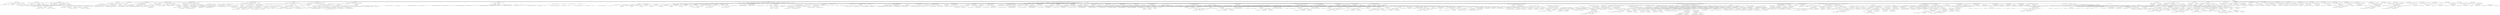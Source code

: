 digraph "&lt;global&gt;" {  
"5" [label = <(METHOD,&lt;global&gt;)<SUB>34</SUB>> ]
"6" [label = <(BLOCK,&lt;empty&gt;,&lt;empty&gt;)> ]
"7" [label = <(METHOD,_tiffDummyMapProc)<SUB>34</SUB>> ]
"8" [label = <(PARAM,thandle_t fd)<SUB>34</SUB>> ]
"9" [label = <(PARAM,void **pbase)<SUB>34</SUB>> ]
"10" [label = <(PARAM,toff_t *psize)<SUB>34</SUB>> ]
"11" [label = <(BLOCK,&lt;empty&gt;,&lt;empty&gt;)<SUB>35</SUB>> ]
"12" [label = <(&lt;operator&gt;.cast,(void)fd)<SUB>36</SUB>> ]
"13" [label = <(UNKNOWN,void,void)<SUB>36</SUB>> ]
"14" [label = <(IDENTIFIER,fd,(void)fd)<SUB>36</SUB>> ]
"15" [label = <(&lt;operator&gt;.cast,(void)pbase)<SUB>37</SUB>> ]
"16" [label = <(UNKNOWN,void,void)<SUB>37</SUB>> ]
"17" [label = <(IDENTIFIER,pbase,(void)pbase)<SUB>37</SUB>> ]
"18" [label = <(&lt;operator&gt;.cast,(void)psize)<SUB>38</SUB>> ]
"19" [label = <(UNKNOWN,void,void)<SUB>38</SUB>> ]
"20" [label = <(IDENTIFIER,psize,(void)psize)<SUB>38</SUB>> ]
"21" [label = <(RETURN,return (0);,return (0);)<SUB>39</SUB>> ]
"22" [label = <(LITERAL,0,return (0);)<SUB>39</SUB>> ]
"23" [label = <(METHOD_RETURN,int)<SUB>34</SUB>> ]
"25" [label = <(METHOD,_tiffDummyUnmapProc)<SUB>42</SUB>> ]
"26" [label = <(PARAM,thandle_t fd)<SUB>42</SUB>> ]
"27" [label = <(PARAM,void *base)<SUB>42</SUB>> ]
"28" [label = <(PARAM,toff_t size)<SUB>42</SUB>> ]
"29" [label = <(BLOCK,&lt;empty&gt;,&lt;empty&gt;)<SUB>43</SUB>> ]
"30" [label = <(&lt;operator&gt;.cast,(void)fd)<SUB>44</SUB>> ]
"31" [label = <(UNKNOWN,void,void)<SUB>44</SUB>> ]
"32" [label = <(IDENTIFIER,fd,(void)fd)<SUB>44</SUB>> ]
"33" [label = <(&lt;operator&gt;.cast,(void)base)<SUB>45</SUB>> ]
"34" [label = <(UNKNOWN,void,void)<SUB>45</SUB>> ]
"35" [label = <(IDENTIFIER,base,(void)base)<SUB>45</SUB>> ]
"36" [label = <(&lt;operator&gt;.cast,(void)size)<SUB>46</SUB>> ]
"37" [label = <(UNKNOWN,void,void)<SUB>46</SUB>> ]
"38" [label = <(IDENTIFIER,size,(void)size)<SUB>46</SUB>> ]
"39" [label = <(METHOD_RETURN,void)<SUB>42</SUB>> ]
"41" [label = <(METHOD,_TIFFgetMode)<SUB>49</SUB>> ]
"42" [label = <(PARAM,TIFFOpenOptions *opts)<SUB>49</SUB>> ]
"43" [label = <(PARAM,thandle_t clientdata)<SUB>49</SUB>> ]
"44" [label = <(PARAM,const char *mode)<SUB>49</SUB>> ]
"45" [label = <(PARAM,const char *module)<SUB>50</SUB>> ]
"46" [label = <(BLOCK,&lt;empty&gt;,&lt;empty&gt;)<SUB>51</SUB>> ]
"47" [label = <(LOCAL,int m: int)<SUB>52</SUB>> ]
"48" [label = <(&lt;operator&gt;.assignment,m = -1)<SUB>52</SUB>> ]
"49" [label = <(IDENTIFIER,m,m = -1)<SUB>52</SUB>> ]
"50" [label = <(&lt;operator&gt;.minus,-1)<SUB>52</SUB>> ]
"51" [label = <(LITERAL,1,-1)<SUB>52</SUB>> ]
"52" [label = <(CONTROL_STRUCTURE,switch(mode[0]),switch(mode[0]))<SUB>54</SUB>> ]
"53" [label = <(&lt;operator&gt;.indirectIndexAccess,mode[0])<SUB>54</SUB>> ]
"54" [label = <(IDENTIFIER,mode,switch(mode[0]))<SUB>54</SUB>> ]
"55" [label = <(LITERAL,0,switch(mode[0]))<SUB>54</SUB>> ]
"56" [label = <(BLOCK,&lt;empty&gt;,&lt;empty&gt;)<SUB>55</SUB>> ]
"57" [label = <(JUMP_TARGET,case)<SUB>56</SUB>> ]
"58" [label = <(LITERAL,'r',&lt;empty&gt;)<SUB>56</SUB>> ]
"59" [label = <(&lt;operator&gt;.assignment,m = O_RDONLY)<SUB>57</SUB>> ]
"60" [label = <(IDENTIFIER,m,m = O_RDONLY)<SUB>57</SUB>> ]
"61" [label = <(IDENTIFIER,O_RDONLY,m = O_RDONLY)<SUB>57</SUB>> ]
"62" [label = <(CONTROL_STRUCTURE,if (mode[1] == '+'),if (mode[1] == '+'))<SUB>58</SUB>> ]
"63" [label = <(&lt;operator&gt;.equals,mode[1] == '+')<SUB>58</SUB>> ]
"64" [label = <(&lt;operator&gt;.indirectIndexAccess,mode[1])<SUB>58</SUB>> ]
"65" [label = <(IDENTIFIER,mode,mode[1] == '+')<SUB>58</SUB>> ]
"66" [label = <(LITERAL,1,mode[1] == '+')<SUB>58</SUB>> ]
"67" [label = <(LITERAL,'+',mode[1] == '+')<SUB>58</SUB>> ]
"68" [label = <(BLOCK,&lt;empty&gt;,&lt;empty&gt;)<SUB>59</SUB>> ]
"69" [label = <(&lt;operator&gt;.assignment,m = O_RDWR)<SUB>59</SUB>> ]
"70" [label = <(IDENTIFIER,m,m = O_RDWR)<SUB>59</SUB>> ]
"71" [label = <(IDENTIFIER,O_RDWR,m = O_RDWR)<SUB>59</SUB>> ]
"72" [label = <(CONTROL_STRUCTURE,break;,break;)<SUB>60</SUB>> ]
"73" [label = <(JUMP_TARGET,case)<SUB>61</SUB>> ]
"74" [label = <(LITERAL,'w',&lt;empty&gt;)<SUB>61</SUB>> ]
"75" [label = <(JUMP_TARGET,case)<SUB>62</SUB>> ]
"76" [label = <(LITERAL,'a',&lt;empty&gt;)<SUB>62</SUB>> ]
"77" [label = <(&lt;operator&gt;.assignment,m = O_RDWR | O_CREAT)<SUB>63</SUB>> ]
"78" [label = <(IDENTIFIER,m,m = O_RDWR | O_CREAT)<SUB>63</SUB>> ]
"79" [label = <(&lt;operator&gt;.or,O_RDWR | O_CREAT)<SUB>63</SUB>> ]
"80" [label = <(IDENTIFIER,O_RDWR,O_RDWR | O_CREAT)<SUB>63</SUB>> ]
"81" [label = <(IDENTIFIER,O_CREAT,O_RDWR | O_CREAT)<SUB>63</SUB>> ]
"82" [label = <(CONTROL_STRUCTURE,if (mode[0] == 'w'),if (mode[0] == 'w'))<SUB>64</SUB>> ]
"83" [label = <(&lt;operator&gt;.equals,mode[0] == 'w')<SUB>64</SUB>> ]
"84" [label = <(&lt;operator&gt;.indirectIndexAccess,mode[0])<SUB>64</SUB>> ]
"85" [label = <(IDENTIFIER,mode,mode[0] == 'w')<SUB>64</SUB>> ]
"86" [label = <(LITERAL,0,mode[0] == 'w')<SUB>64</SUB>> ]
"87" [label = <(LITERAL,'w',mode[0] == 'w')<SUB>64</SUB>> ]
"88" [label = <(BLOCK,&lt;empty&gt;,&lt;empty&gt;)<SUB>65</SUB>> ]
"89" [label = <(&lt;operators&gt;.assignmentOr,m |= O_TRUNC)<SUB>65</SUB>> ]
"90" [label = <(IDENTIFIER,m,m |= O_TRUNC)<SUB>65</SUB>> ]
"91" [label = <(IDENTIFIER,O_TRUNC,m |= O_TRUNC)<SUB>65</SUB>> ]
"92" [label = <(CONTROL_STRUCTURE,break;,break;)<SUB>66</SUB>> ]
"93" [label = <(JUMP_TARGET,default)<SUB>67</SUB>> ]
"94" [label = <(_TIFFErrorEarly,_TIFFErrorEarly(opts, clientdata, module, &quot;\&quot;%s\&quot;: Bad mode&quot;, mode))<SUB>68</SUB>> ]
"95" [label = <(IDENTIFIER,opts,_TIFFErrorEarly(opts, clientdata, module, &quot;\&quot;%s\&quot;: Bad mode&quot;, mode))<SUB>68</SUB>> ]
"96" [label = <(IDENTIFIER,clientdata,_TIFFErrorEarly(opts, clientdata, module, &quot;\&quot;%s\&quot;: Bad mode&quot;, mode))<SUB>68</SUB>> ]
"97" [label = <(IDENTIFIER,module,_TIFFErrorEarly(opts, clientdata, module, &quot;\&quot;%s\&quot;: Bad mode&quot;, mode))<SUB>68</SUB>> ]
"98" [label = <(LITERAL,&quot;\&quot;%s\&quot;: Bad mode&quot;,_TIFFErrorEarly(opts, clientdata, module, &quot;\&quot;%s\&quot;: Bad mode&quot;, mode))<SUB>68</SUB>> ]
"99" [label = <(IDENTIFIER,mode,_TIFFErrorEarly(opts, clientdata, module, &quot;\&quot;%s\&quot;: Bad mode&quot;, mode))<SUB>68</SUB>> ]
"100" [label = <(CONTROL_STRUCTURE,break;,break;)<SUB>69</SUB>> ]
"101" [label = <(RETURN,return (m);,return (m);)<SUB>71</SUB>> ]
"102" [label = <(IDENTIFIER,m,return (m);)<SUB>71</SUB>> ]
"103" [label = <(METHOD_RETURN,int)<SUB>49</SUB>> ]
"105" [label = <(METHOD,TIFFOpenOptionsAlloc)<SUB>74</SUB>> ]
"106" [label = <(BLOCK,&lt;empty&gt;,&lt;empty&gt;)<SUB>75</SUB>> ]
"107" [label = <(LOCAL,TIFFOpenOptions* opts: TIFFOpenOptions)<SUB>76</SUB>> ]
"108" [label = <(&lt;operator&gt;.assignment,*opts =\012        (TIFFOpenOptions *)_TIFFcalloc(1, sizeof(TIFFOpenOptions)))<SUB>76</SUB>> ]
"109" [label = <(IDENTIFIER,opts,*opts =\012        (TIFFOpenOptions *)_TIFFcalloc(1, sizeof(TIFFOpenOptions)))<SUB>76</SUB>> ]
"110" [label = <(&lt;operator&gt;.cast,(TIFFOpenOptions *)_TIFFcalloc(1, sizeof(TIFFOpenOptions)))<SUB>77</SUB>> ]
"111" [label = <(UNKNOWN,TIFFOpenOptions *,TIFFOpenOptions *)<SUB>77</SUB>> ]
"112" [label = <(_TIFFcalloc,_TIFFcalloc(1, sizeof(TIFFOpenOptions)))<SUB>77</SUB>> ]
"113" [label = <(LITERAL,1,_TIFFcalloc(1, sizeof(TIFFOpenOptions)))<SUB>77</SUB>> ]
"114" [label = <(&lt;operator&gt;.sizeOf,sizeof(TIFFOpenOptions))<SUB>77</SUB>> ]
"115" [label = <(IDENTIFIER,TIFFOpenOptions,sizeof(TIFFOpenOptions))<SUB>77</SUB>> ]
"116" [label = <(RETURN,return opts;,return opts;)<SUB>78</SUB>> ]
"117" [label = <(IDENTIFIER,opts,return opts;)<SUB>78</SUB>> ]
"118" [label = <(METHOD_RETURN,TIFFOpenOptions)<SUB>74</SUB>> ]
"120" [label = <(METHOD,TIFFOpenOptionsFree)<SUB>81</SUB>> ]
"121" [label = <(PARAM,TIFFOpenOptions *opts)<SUB>81</SUB>> ]
"122" [label = <(BLOCK,&lt;empty&gt;,&lt;empty&gt;)<SUB>81</SUB>> ]
"123" [label = <(_TIFFfree,_TIFFfree(opts))<SUB>81</SUB>> ]
"124" [label = <(IDENTIFIER,opts,_TIFFfree(opts))<SUB>81</SUB>> ]
"125" [label = <(METHOD_RETURN,void)<SUB>81</SUB>> ]
"127" [label = <(METHOD,TIFFOpenOptionsSetMaxSingleMemAlloc)<SUB>87</SUB>> ]
"128" [label = <(PARAM,TIFFOpenOptions *opts)<SUB>87</SUB>> ]
"129" [label = <(PARAM,tmsize_t max_single_mem_alloc)<SUB>88</SUB>> ]
"130" [label = <(BLOCK,&lt;empty&gt;,&lt;empty&gt;)<SUB>89</SUB>> ]
"131" [label = <(&lt;operator&gt;.assignment,opts-&gt;max_single_mem_alloc = max_single_mem_alloc)<SUB>90</SUB>> ]
"132" [label = <(&lt;operator&gt;.indirectFieldAccess,opts-&gt;max_single_mem_alloc)<SUB>90</SUB>> ]
"133" [label = <(IDENTIFIER,opts,opts-&gt;max_single_mem_alloc = max_single_mem_alloc)<SUB>90</SUB>> ]
"134" [label = <(FIELD_IDENTIFIER,max_single_mem_alloc,max_single_mem_alloc)<SUB>90</SUB>> ]
"135" [label = <(IDENTIFIER,max_single_mem_alloc,opts-&gt;max_single_mem_alloc = max_single_mem_alloc)<SUB>90</SUB>> ]
"136" [label = <(METHOD_RETURN,void)<SUB>87</SUB>> ]
"138" [label = <(METHOD,TIFFOpenOptionsSetErrorHandlerExtR)<SUB>93</SUB>> ]
"139" [label = <(PARAM,TIFFOpenOptions *opts)<SUB>93</SUB>> ]
"140" [label = <(PARAM,TIFFErrorHandlerExtR handler)<SUB>94</SUB>> ]
"141" [label = <(PARAM,void *errorhandler_user_data)<SUB>95</SUB>> ]
"142" [label = <(BLOCK,&lt;empty&gt;,&lt;empty&gt;)<SUB>96</SUB>> ]
"143" [label = <(&lt;operator&gt;.assignment,opts-&gt;errorhandler = handler)<SUB>97</SUB>> ]
"144" [label = <(&lt;operator&gt;.indirectFieldAccess,opts-&gt;errorhandler)<SUB>97</SUB>> ]
"145" [label = <(IDENTIFIER,opts,opts-&gt;errorhandler = handler)<SUB>97</SUB>> ]
"146" [label = <(FIELD_IDENTIFIER,errorhandler,errorhandler)<SUB>97</SUB>> ]
"147" [label = <(IDENTIFIER,handler,opts-&gt;errorhandler = handler)<SUB>97</SUB>> ]
"148" [label = <(&lt;operator&gt;.assignment,opts-&gt;errorhandler_user_data = errorhandler_user_data)<SUB>98</SUB>> ]
"149" [label = <(&lt;operator&gt;.indirectFieldAccess,opts-&gt;errorhandler_user_data)<SUB>98</SUB>> ]
"150" [label = <(IDENTIFIER,opts,opts-&gt;errorhandler_user_data = errorhandler_user_data)<SUB>98</SUB>> ]
"151" [label = <(FIELD_IDENTIFIER,errorhandler_user_data,errorhandler_user_data)<SUB>98</SUB>> ]
"152" [label = <(IDENTIFIER,errorhandler_user_data,opts-&gt;errorhandler_user_data = errorhandler_user_data)<SUB>98</SUB>> ]
"153" [label = <(METHOD_RETURN,void)<SUB>93</SUB>> ]
"155" [label = <(METHOD,TIFFOpenOptionsSetWarningHandlerExtR)<SUB>101</SUB>> ]
"156" [label = <(PARAM,TIFFOpenOptions *opts)<SUB>101</SUB>> ]
"157" [label = <(PARAM,TIFFErrorHandlerExtR handler)<SUB>102</SUB>> ]
"158" [label = <(PARAM,void *warnhandler_user_data)<SUB>103</SUB>> ]
"159" [label = <(BLOCK,&lt;empty&gt;,&lt;empty&gt;)<SUB>104</SUB>> ]
"160" [label = <(&lt;operator&gt;.assignment,opts-&gt;warnhandler = handler)<SUB>105</SUB>> ]
"161" [label = <(&lt;operator&gt;.indirectFieldAccess,opts-&gt;warnhandler)<SUB>105</SUB>> ]
"162" [label = <(IDENTIFIER,opts,opts-&gt;warnhandler = handler)<SUB>105</SUB>> ]
"163" [label = <(FIELD_IDENTIFIER,warnhandler,warnhandler)<SUB>105</SUB>> ]
"164" [label = <(IDENTIFIER,handler,opts-&gt;warnhandler = handler)<SUB>105</SUB>> ]
"165" [label = <(&lt;operator&gt;.assignment,opts-&gt;warnhandler_user_data = warnhandler_user_data)<SUB>106</SUB>> ]
"166" [label = <(&lt;operator&gt;.indirectFieldAccess,opts-&gt;warnhandler_user_data)<SUB>106</SUB>> ]
"167" [label = <(IDENTIFIER,opts,opts-&gt;warnhandler_user_data = warnhandler_user_data)<SUB>106</SUB>> ]
"168" [label = <(FIELD_IDENTIFIER,warnhandler_user_data,warnhandler_user_data)<SUB>106</SUB>> ]
"169" [label = <(IDENTIFIER,warnhandler_user_data,opts-&gt;warnhandler_user_data = warnhandler_user_data)<SUB>106</SUB>> ]
"170" [label = <(METHOD_RETURN,void)<SUB>101</SUB>> ]
"172" [label = <(METHOD,_TIFFEmitErrorAboveMaxSingleMemAlloc)<SUB>109</SUB>> ]
"173" [label = <(PARAM,TIFF *tif)<SUB>109</SUB>> ]
"174" [label = <(PARAM,const char *pszFunction)<SUB>110</SUB>> ]
"175" [label = <(PARAM,tmsize_t s)<SUB>111</SUB>> ]
"176" [label = <(BLOCK,&lt;empty&gt;,&lt;empty&gt;)<SUB>112</SUB>> ]
"177" [label = <(UNKNOWN,TIFFErrorExtR(tif, pszFunction,\012                  &quot;Memory allocation of %&quot; PRIu64\012                  &quot; bytes is beyond the %&quot; PRIu64\012                  &quot; byte limit defined in open options&quot;,\012                  (uint64_t)s, (uint64_t)tif-&gt;tif_max_single_mem_alloc);,TIFFErrorExtR(tif, pszFunction,\012                  &quot;Memory allocation of %&quot; PRIu64\012                  &quot; bytes is beyond the %&quot; PRIu64\012                  &quot; byte limit defined in open options&quot;,\012                  (uint64_t)s, (uint64_t)tif-&gt;tif_max_single_mem_alloc);)<SUB>113</SUB>> ]
"178" [label = <(METHOD_RETURN,void)<SUB>109</SUB>> ]
"180" [label = <(METHOD,_TIFFmallocExt)<SUB>121</SUB>> ]
"181" [label = <(PARAM,TIFF *tif)<SUB>121</SUB>> ]
"182" [label = <(PARAM,tmsize_t s)<SUB>121</SUB>> ]
"183" [label = <(BLOCK,&lt;empty&gt;,&lt;empty&gt;)<SUB>122</SUB>> ]
"184" [label = <(CONTROL_STRUCTURE,if (tif != NULL &amp;&amp; tif-&gt;tif_max_single_mem_alloc &gt; 0 &amp;&amp;\012        s &gt; tif-&gt;tif_max_single_mem_alloc),if (tif != NULL &amp;&amp; tif-&gt;tif_max_single_mem_alloc &gt; 0 &amp;&amp;\012        s &gt; tif-&gt;tif_max_single_mem_alloc))<SUB>123</SUB>> ]
"185" [label = <(&lt;operator&gt;.logicalAnd,tif != NULL &amp;&amp; tif-&gt;tif_max_single_mem_alloc &gt; 0 &amp;&amp;\012        s &gt; tif-&gt;tif_max_single_mem_alloc)<SUB>123</SUB>> ]
"186" [label = <(&lt;operator&gt;.logicalAnd,tif != NULL &amp;&amp; tif-&gt;tif_max_single_mem_alloc &gt; 0)<SUB>123</SUB>> ]
"187" [label = <(&lt;operator&gt;.notEquals,tif != NULL)<SUB>123</SUB>> ]
"188" [label = <(IDENTIFIER,tif,tif != NULL)<SUB>123</SUB>> ]
"189" [label = <(IDENTIFIER,NULL,tif != NULL)<SUB>123</SUB>> ]
"190" [label = <(&lt;operator&gt;.greaterThan,tif-&gt;tif_max_single_mem_alloc &gt; 0)<SUB>123</SUB>> ]
"191" [label = <(&lt;operator&gt;.indirectFieldAccess,tif-&gt;tif_max_single_mem_alloc)<SUB>123</SUB>> ]
"192" [label = <(IDENTIFIER,tif,tif-&gt;tif_max_single_mem_alloc &gt; 0)<SUB>123</SUB>> ]
"193" [label = <(FIELD_IDENTIFIER,tif_max_single_mem_alloc,tif_max_single_mem_alloc)<SUB>123</SUB>> ]
"194" [label = <(LITERAL,0,tif-&gt;tif_max_single_mem_alloc &gt; 0)<SUB>123</SUB>> ]
"195" [label = <(&lt;operator&gt;.greaterThan,s &gt; tif-&gt;tif_max_single_mem_alloc)<SUB>124</SUB>> ]
"196" [label = <(IDENTIFIER,s,s &gt; tif-&gt;tif_max_single_mem_alloc)<SUB>124</SUB>> ]
"197" [label = <(&lt;operator&gt;.indirectFieldAccess,tif-&gt;tif_max_single_mem_alloc)<SUB>124</SUB>> ]
"198" [label = <(IDENTIFIER,tif,s &gt; tif-&gt;tif_max_single_mem_alloc)<SUB>124</SUB>> ]
"199" [label = <(FIELD_IDENTIFIER,tif_max_single_mem_alloc,tif_max_single_mem_alloc)<SUB>124</SUB>> ]
"200" [label = <(BLOCK,&lt;empty&gt;,&lt;empty&gt;)<SUB>125</SUB>> ]
"201" [label = <(_TIFFEmitErrorAboveMaxSingleMemAlloc,_TIFFEmitErrorAboveMaxSingleMemAlloc(tif, &quot;_TIFFmallocExt&quot;, s))<SUB>126</SUB>> ]
"202" [label = <(IDENTIFIER,tif,_TIFFEmitErrorAboveMaxSingleMemAlloc(tif, &quot;_TIFFmallocExt&quot;, s))<SUB>126</SUB>> ]
"203" [label = <(LITERAL,&quot;_TIFFmallocExt&quot;,_TIFFEmitErrorAboveMaxSingleMemAlloc(tif, &quot;_TIFFmallocExt&quot;, s))<SUB>126</SUB>> ]
"204" [label = <(IDENTIFIER,s,_TIFFEmitErrorAboveMaxSingleMemAlloc(tif, &quot;_TIFFmallocExt&quot;, s))<SUB>126</SUB>> ]
"205" [label = <(RETURN,return NULL;,return NULL;)<SUB>127</SUB>> ]
"206" [label = <(IDENTIFIER,NULL,return NULL;)<SUB>127</SUB>> ]
"207" [label = <(RETURN,return _TIFFmalloc(s);,return _TIFFmalloc(s);)<SUB>129</SUB>> ]
"208" [label = <(_TIFFmalloc,_TIFFmalloc(s))<SUB>129</SUB>> ]
"209" [label = <(IDENTIFIER,s,_TIFFmalloc(s))<SUB>129</SUB>> ]
"210" [label = <(METHOD_RETURN,void*)<SUB>121</SUB>> ]
"212" [label = <(METHOD,_TIFFcallocExt)<SUB>133</SUB>> ]
"213" [label = <(PARAM,TIFF *tif)<SUB>133</SUB>> ]
"214" [label = <(PARAM,tmsize_t nmemb)<SUB>133</SUB>> ]
"215" [label = <(PARAM,tmsize_t siz)<SUB>133</SUB>> ]
"216" [label = <(BLOCK,&lt;empty&gt;,&lt;empty&gt;)<SUB>134</SUB>> ]
"217" [label = <(CONTROL_STRUCTURE,if (tif != NULL &amp;&amp; tif-&gt;tif_max_single_mem_alloc &gt; 0),if (tif != NULL &amp;&amp; tif-&gt;tif_max_single_mem_alloc &gt; 0))<SUB>135</SUB>> ]
"218" [label = <(&lt;operator&gt;.logicalAnd,tif != NULL &amp;&amp; tif-&gt;tif_max_single_mem_alloc &gt; 0)<SUB>135</SUB>> ]
"219" [label = <(&lt;operator&gt;.notEquals,tif != NULL)<SUB>135</SUB>> ]
"220" [label = <(IDENTIFIER,tif,tif != NULL)<SUB>135</SUB>> ]
"221" [label = <(IDENTIFIER,NULL,tif != NULL)<SUB>135</SUB>> ]
"222" [label = <(&lt;operator&gt;.greaterThan,tif-&gt;tif_max_single_mem_alloc &gt; 0)<SUB>135</SUB>> ]
"223" [label = <(&lt;operator&gt;.indirectFieldAccess,tif-&gt;tif_max_single_mem_alloc)<SUB>135</SUB>> ]
"224" [label = <(IDENTIFIER,tif,tif-&gt;tif_max_single_mem_alloc &gt; 0)<SUB>135</SUB>> ]
"225" [label = <(FIELD_IDENTIFIER,tif_max_single_mem_alloc,tif_max_single_mem_alloc)<SUB>135</SUB>> ]
"226" [label = <(LITERAL,0,tif-&gt;tif_max_single_mem_alloc &gt; 0)<SUB>135</SUB>> ]
"227" [label = <(BLOCK,&lt;empty&gt;,&lt;empty&gt;)<SUB>136</SUB>> ]
"228" [label = <(CONTROL_STRUCTURE,if (nmemb &lt;= 0 || siz &lt;= 0 || nmemb &gt; TIFF_TMSIZE_T_MAX / siz),if (nmemb &lt;= 0 || siz &lt;= 0 || nmemb &gt; TIFF_TMSIZE_T_MAX / siz))<SUB>137</SUB>> ]
"229" [label = <(&lt;operator&gt;.logicalOr,nmemb &lt;= 0 || siz &lt;= 0 || nmemb &gt; TIFF_TMSIZE_T_MAX / siz)<SUB>137</SUB>> ]
"230" [label = <(&lt;operator&gt;.logicalOr,nmemb &lt;= 0 || siz &lt;= 0)<SUB>137</SUB>> ]
"231" [label = <(&lt;operator&gt;.lessEqualsThan,nmemb &lt;= 0)<SUB>137</SUB>> ]
"232" [label = <(IDENTIFIER,nmemb,nmemb &lt;= 0)<SUB>137</SUB>> ]
"233" [label = <(LITERAL,0,nmemb &lt;= 0)<SUB>137</SUB>> ]
"234" [label = <(&lt;operator&gt;.lessEqualsThan,siz &lt;= 0)<SUB>137</SUB>> ]
"235" [label = <(IDENTIFIER,siz,siz &lt;= 0)<SUB>137</SUB>> ]
"236" [label = <(LITERAL,0,siz &lt;= 0)<SUB>137</SUB>> ]
"237" [label = <(&lt;operator&gt;.greaterThan,nmemb &gt; TIFF_TMSIZE_T_MAX / siz)<SUB>137</SUB>> ]
"238" [label = <(IDENTIFIER,nmemb,nmemb &gt; TIFF_TMSIZE_T_MAX / siz)<SUB>137</SUB>> ]
"239" [label = <(&lt;operator&gt;.division,TIFF_TMSIZE_T_MAX / siz)<SUB>137</SUB>> ]
"240" [label = <(IDENTIFIER,TIFF_TMSIZE_T_MAX,TIFF_TMSIZE_T_MAX / siz)<SUB>137</SUB>> ]
"241" [label = <(IDENTIFIER,siz,TIFF_TMSIZE_T_MAX / siz)<SUB>137</SUB>> ]
"242" [label = <(BLOCK,&lt;empty&gt;,&lt;empty&gt;)<SUB>138</SUB>> ]
"243" [label = <(RETURN,return NULL;,return NULL;)<SUB>138</SUB>> ]
"244" [label = <(IDENTIFIER,NULL,return NULL;)<SUB>138</SUB>> ]
"245" [label = <(CONTROL_STRUCTURE,if (nmemb * siz &gt; tif-&gt;tif_max_single_mem_alloc),if (nmemb * siz &gt; tif-&gt;tif_max_single_mem_alloc))<SUB>139</SUB>> ]
"246" [label = <(&lt;operator&gt;.greaterThan,nmemb * siz &gt; tif-&gt;tif_max_single_mem_alloc)<SUB>139</SUB>> ]
"247" [label = <(&lt;operator&gt;.multiplication,nmemb * siz)<SUB>139</SUB>> ]
"248" [label = <(IDENTIFIER,nmemb,nmemb * siz)<SUB>139</SUB>> ]
"249" [label = <(IDENTIFIER,siz,nmemb * siz)<SUB>139</SUB>> ]
"250" [label = <(&lt;operator&gt;.indirectFieldAccess,tif-&gt;tif_max_single_mem_alloc)<SUB>139</SUB>> ]
"251" [label = <(IDENTIFIER,tif,nmemb * siz &gt; tif-&gt;tif_max_single_mem_alloc)<SUB>139</SUB>> ]
"252" [label = <(FIELD_IDENTIFIER,tif_max_single_mem_alloc,tif_max_single_mem_alloc)<SUB>139</SUB>> ]
"253" [label = <(BLOCK,&lt;empty&gt;,&lt;empty&gt;)<SUB>140</SUB>> ]
"254" [label = <(_TIFFEmitErrorAboveMaxSingleMemAlloc,_TIFFEmitErrorAboveMaxSingleMemAlloc(tif, &quot;_TIFFcallocExt&quot;,\012                                                 nmemb * siz))<SUB>141</SUB>> ]
"255" [label = <(IDENTIFIER,tif,_TIFFEmitErrorAboveMaxSingleMemAlloc(tif, &quot;_TIFFcallocExt&quot;,\012                                                 nmemb * siz))<SUB>141</SUB>> ]
"256" [label = <(LITERAL,&quot;_TIFFcallocExt&quot;,_TIFFEmitErrorAboveMaxSingleMemAlloc(tif, &quot;_TIFFcallocExt&quot;,\012                                                 nmemb * siz))<SUB>141</SUB>> ]
"257" [label = <(&lt;operator&gt;.multiplication,nmemb * siz)<SUB>142</SUB>> ]
"258" [label = <(IDENTIFIER,nmemb,nmemb * siz)<SUB>142</SUB>> ]
"259" [label = <(IDENTIFIER,siz,nmemb * siz)<SUB>142</SUB>> ]
"260" [label = <(RETURN,return NULL;,return NULL;)<SUB>143</SUB>> ]
"261" [label = <(IDENTIFIER,NULL,return NULL;)<SUB>143</SUB>> ]
"262" [label = <(RETURN,return _TIFFcalloc(nmemb, siz);,return _TIFFcalloc(nmemb, siz);)<SUB>146</SUB>> ]
"263" [label = <(_TIFFcalloc,_TIFFcalloc(nmemb, siz))<SUB>146</SUB>> ]
"264" [label = <(IDENTIFIER,nmemb,_TIFFcalloc(nmemb, siz))<SUB>146</SUB>> ]
"265" [label = <(IDENTIFIER,siz,_TIFFcalloc(nmemb, siz))<SUB>146</SUB>> ]
"266" [label = <(METHOD_RETURN,void*)<SUB>133</SUB>> ]
"268" [label = <(METHOD,_TIFFreallocExt)<SUB>150</SUB>> ]
"269" [label = <(PARAM,TIFF *tif)<SUB>150</SUB>> ]
"270" [label = <(PARAM,void *p)<SUB>150</SUB>> ]
"271" [label = <(PARAM,tmsize_t s)<SUB>150</SUB>> ]
"272" [label = <(BLOCK,&lt;empty&gt;,&lt;empty&gt;)<SUB>151</SUB>> ]
"273" [label = <(CONTROL_STRUCTURE,if (tif != NULL &amp;&amp; tif-&gt;tif_max_single_mem_alloc &gt; 0 &amp;&amp;\012        s &gt; tif-&gt;tif_max_single_mem_alloc),if (tif != NULL &amp;&amp; tif-&gt;tif_max_single_mem_alloc &gt; 0 &amp;&amp;\012        s &gt; tif-&gt;tif_max_single_mem_alloc))<SUB>152</SUB>> ]
"274" [label = <(&lt;operator&gt;.logicalAnd,tif != NULL &amp;&amp; tif-&gt;tif_max_single_mem_alloc &gt; 0 &amp;&amp;\012        s &gt; tif-&gt;tif_max_single_mem_alloc)<SUB>152</SUB>> ]
"275" [label = <(&lt;operator&gt;.logicalAnd,tif != NULL &amp;&amp; tif-&gt;tif_max_single_mem_alloc &gt; 0)<SUB>152</SUB>> ]
"276" [label = <(&lt;operator&gt;.notEquals,tif != NULL)<SUB>152</SUB>> ]
"277" [label = <(IDENTIFIER,tif,tif != NULL)<SUB>152</SUB>> ]
"278" [label = <(IDENTIFIER,NULL,tif != NULL)<SUB>152</SUB>> ]
"279" [label = <(&lt;operator&gt;.greaterThan,tif-&gt;tif_max_single_mem_alloc &gt; 0)<SUB>152</SUB>> ]
"280" [label = <(&lt;operator&gt;.indirectFieldAccess,tif-&gt;tif_max_single_mem_alloc)<SUB>152</SUB>> ]
"281" [label = <(IDENTIFIER,tif,tif-&gt;tif_max_single_mem_alloc &gt; 0)<SUB>152</SUB>> ]
"282" [label = <(FIELD_IDENTIFIER,tif_max_single_mem_alloc,tif_max_single_mem_alloc)<SUB>152</SUB>> ]
"283" [label = <(LITERAL,0,tif-&gt;tif_max_single_mem_alloc &gt; 0)<SUB>152</SUB>> ]
"284" [label = <(&lt;operator&gt;.greaterThan,s &gt; tif-&gt;tif_max_single_mem_alloc)<SUB>153</SUB>> ]
"285" [label = <(IDENTIFIER,s,s &gt; tif-&gt;tif_max_single_mem_alloc)<SUB>153</SUB>> ]
"286" [label = <(&lt;operator&gt;.indirectFieldAccess,tif-&gt;tif_max_single_mem_alloc)<SUB>153</SUB>> ]
"287" [label = <(IDENTIFIER,tif,s &gt; tif-&gt;tif_max_single_mem_alloc)<SUB>153</SUB>> ]
"288" [label = <(FIELD_IDENTIFIER,tif_max_single_mem_alloc,tif_max_single_mem_alloc)<SUB>153</SUB>> ]
"289" [label = <(BLOCK,&lt;empty&gt;,&lt;empty&gt;)<SUB>154</SUB>> ]
"290" [label = <(_TIFFEmitErrorAboveMaxSingleMemAlloc,_TIFFEmitErrorAboveMaxSingleMemAlloc(tif, &quot;_TIFFreallocExt&quot;, s))<SUB>155</SUB>> ]
"291" [label = <(IDENTIFIER,tif,_TIFFEmitErrorAboveMaxSingleMemAlloc(tif, &quot;_TIFFreallocExt&quot;, s))<SUB>155</SUB>> ]
"292" [label = <(LITERAL,&quot;_TIFFreallocExt&quot;,_TIFFEmitErrorAboveMaxSingleMemAlloc(tif, &quot;_TIFFreallocExt&quot;, s))<SUB>155</SUB>> ]
"293" [label = <(IDENTIFIER,s,_TIFFEmitErrorAboveMaxSingleMemAlloc(tif, &quot;_TIFFreallocExt&quot;, s))<SUB>155</SUB>> ]
"294" [label = <(RETURN,return NULL;,return NULL;)<SUB>156</SUB>> ]
"295" [label = <(IDENTIFIER,NULL,return NULL;)<SUB>156</SUB>> ]
"296" [label = <(RETURN,return _TIFFrealloc(p, s);,return _TIFFrealloc(p, s);)<SUB>158</SUB>> ]
"297" [label = <(_TIFFrealloc,_TIFFrealloc(p, s))<SUB>158</SUB>> ]
"298" [label = <(IDENTIFIER,p,_TIFFrealloc(p, s))<SUB>158</SUB>> ]
"299" [label = <(IDENTIFIER,s,_TIFFrealloc(p, s))<SUB>158</SUB>> ]
"300" [label = <(METHOD_RETURN,void*)<SUB>150</SUB>> ]
"302" [label = <(METHOD,_TIFFfreeExt)<SUB>162</SUB>> ]
"303" [label = <(PARAM,TIFF *tif)<SUB>162</SUB>> ]
"304" [label = <(PARAM,void *p)<SUB>162</SUB>> ]
"305" [label = <(BLOCK,&lt;empty&gt;,&lt;empty&gt;)<SUB>163</SUB>> ]
"306" [label = <(&lt;operator&gt;.cast,(void)tif)<SUB>164</SUB>> ]
"307" [label = <(UNKNOWN,void,void)<SUB>164</SUB>> ]
"308" [label = <(IDENTIFIER,tif,(void)tif)<SUB>164</SUB>> ]
"309" [label = <(_TIFFfree,_TIFFfree(p))<SUB>165</SUB>> ]
"310" [label = <(IDENTIFIER,p,_TIFFfree(p))<SUB>165</SUB>> ]
"311" [label = <(METHOD_RETURN,void)<SUB>162</SUB>> ]
"313" [label = <(METHOD,TIFFClientOpen)<SUB>168</SUB>> ]
"314" [label = <(PARAM,const char *name)<SUB>168</SUB>> ]
"315" [label = <(PARAM,const char *mode)<SUB>168</SUB>> ]
"316" [label = <(PARAM,thandle_t clientdata)<SUB>168</SUB>> ]
"317" [label = <(PARAM,TIFFReadWriteProc readproc)<SUB>169</SUB>> ]
"318" [label = <(PARAM,TIFFReadWriteProc writeproc)<SUB>169</SUB>> ]
"319" [label = <(PARAM,TIFFSeekProc seekproc)<SUB>170</SUB>> ]
"320" [label = <(PARAM,TIFFCloseProc closeproc)<SUB>170</SUB>> ]
"321" [label = <(PARAM,TIFFSizeProc sizeproc)<SUB>171</SUB>> ]
"322" [label = <(PARAM,TIFFMapFileProc mapproc)<SUB>171</SUB>> ]
"323" [label = <(PARAM,TIFFUnmapFileProc unmapproc)<SUB>172</SUB>> ]
"324" [label = <(BLOCK,&lt;empty&gt;,&lt;empty&gt;)<SUB>173</SUB>> ]
"325" [label = <(RETURN,return TIFFClientOpenExt(name, mode, clientdata, readproc, writeproc,\012                             seekproc, closeproc, sizeproc, mapproc, unmapproc,\012                             NULL);,return TIFFClientOpenExt(name, mode, clientdata, readproc, writeproc,\012                             seekproc, closeproc, sizeproc, mapproc, unmapproc,\012                             NULL);)<SUB>174</SUB>> ]
"326" [label = <(TIFFClientOpenExt,TIFFClientOpenExt(name, mode, clientdata, readproc, writeproc,\012                             seekproc, closeproc, sizeproc, mapproc, unmapproc,\012                             NULL))<SUB>174</SUB>> ]
"327" [label = <(IDENTIFIER,name,TIFFClientOpenExt(name, mode, clientdata, readproc, writeproc,\012                             seekproc, closeproc, sizeproc, mapproc, unmapproc,\012                             NULL))<SUB>174</SUB>> ]
"328" [label = <(IDENTIFIER,mode,TIFFClientOpenExt(name, mode, clientdata, readproc, writeproc,\012                             seekproc, closeproc, sizeproc, mapproc, unmapproc,\012                             NULL))<SUB>174</SUB>> ]
"329" [label = <(IDENTIFIER,clientdata,TIFFClientOpenExt(name, mode, clientdata, readproc, writeproc,\012                             seekproc, closeproc, sizeproc, mapproc, unmapproc,\012                             NULL))<SUB>174</SUB>> ]
"330" [label = <(IDENTIFIER,readproc,TIFFClientOpenExt(name, mode, clientdata, readproc, writeproc,\012                             seekproc, closeproc, sizeproc, mapproc, unmapproc,\012                             NULL))<SUB>174</SUB>> ]
"331" [label = <(IDENTIFIER,writeproc,TIFFClientOpenExt(name, mode, clientdata, readproc, writeproc,\012                             seekproc, closeproc, sizeproc, mapproc, unmapproc,\012                             NULL))<SUB>174</SUB>> ]
"332" [label = <(IDENTIFIER,seekproc,TIFFClientOpenExt(name, mode, clientdata, readproc, writeproc,\012                             seekproc, closeproc, sizeproc, mapproc, unmapproc,\012                             NULL))<SUB>175</SUB>> ]
"333" [label = <(IDENTIFIER,closeproc,TIFFClientOpenExt(name, mode, clientdata, readproc, writeproc,\012                             seekproc, closeproc, sizeproc, mapproc, unmapproc,\012                             NULL))<SUB>175</SUB>> ]
"334" [label = <(IDENTIFIER,sizeproc,TIFFClientOpenExt(name, mode, clientdata, readproc, writeproc,\012                             seekproc, closeproc, sizeproc, mapproc, unmapproc,\012                             NULL))<SUB>175</SUB>> ]
"335" [label = <(IDENTIFIER,mapproc,TIFFClientOpenExt(name, mode, clientdata, readproc, writeproc,\012                             seekproc, closeproc, sizeproc, mapproc, unmapproc,\012                             NULL))<SUB>175</SUB>> ]
"336" [label = <(IDENTIFIER,unmapproc,TIFFClientOpenExt(name, mode, clientdata, readproc, writeproc,\012                             seekproc, closeproc, sizeproc, mapproc, unmapproc,\012                             NULL))<SUB>175</SUB>> ]
"337" [label = <(IDENTIFIER,NULL,TIFFClientOpenExt(name, mode, clientdata, readproc, writeproc,\012                             seekproc, closeproc, sizeproc, mapproc, unmapproc,\012                             NULL))<SUB>176</SUB>> ]
"338" [label = <(METHOD_RETURN,TIFF)<SUB>168</SUB>> ]
"340" [label = <(METHOD,TIFFClientOpenExt)<SUB>179</SUB>> ]
"341" [label = <(PARAM,const char *name)<SUB>179</SUB>> ]
"342" [label = <(PARAM,const char *mode)<SUB>179</SUB>> ]
"343" [label = <(PARAM,thandle_t clientdata)<SUB>180</SUB>> ]
"344" [label = <(PARAM,TIFFReadWriteProc readproc)<SUB>180</SUB>> ]
"345" [label = <(PARAM,TIFFReadWriteProc writeproc)<SUB>181</SUB>> ]
"346" [label = <(PARAM,TIFFSeekProc seekproc)<SUB>181</SUB>> ]
"347" [label = <(PARAM,TIFFCloseProc closeproc)<SUB>182</SUB>> ]
"348" [label = <(PARAM,TIFFSizeProc sizeproc)<SUB>182</SUB>> ]
"349" [label = <(PARAM,TIFFMapFileProc mapproc)<SUB>183</SUB>> ]
"350" [label = <(PARAM,TIFFUnmapFileProc unmapproc)<SUB>183</SUB>> ]
"351" [label = <(PARAM,TIFFOpenOptions *opts)<SUB>184</SUB>> ]
"352" [label = <(BLOCK,&lt;empty&gt;,&lt;empty&gt;)<SUB>185</SUB>> ]
"353" [label = <(LOCAL,constchar[] module: char[])<SUB>186</SUB>> ]
"354" [label = <(&lt;operator&gt;.assignment,module[] = &quot;TIFFClientOpenExt&quot;)<SUB>186</SUB>> ]
"355" [label = <(IDENTIFIER,module,module[] = &quot;TIFFClientOpenExt&quot;)<SUB>186</SUB>> ]
"356" [label = <(LITERAL,&quot;TIFFClientOpenExt&quot;,module[] = &quot;TIFFClientOpenExt&quot;)<SUB>186</SUB>> ]
"357" [label = <(LOCAL,TIFF* tif: TIFF)<SUB>187</SUB>> ]
"358" [label = <(LOCAL,int m: int)<SUB>188</SUB>> ]
"359" [label = <(LOCAL,const char* cp: char)<SUB>189</SUB>> ]
"360" [label = <(assert,assert(sizeof(uint8_t) == 1))<SUB>195</SUB>> ]
"361" [label = <(&lt;operator&gt;.equals,sizeof(uint8_t) == 1)<SUB>195</SUB>> ]
"362" [label = <(&lt;operator&gt;.sizeOf,sizeof(uint8_t))<SUB>195</SUB>> ]
"363" [label = <(IDENTIFIER,uint8_t,sizeof(uint8_t))<SUB>195</SUB>> ]
"364" [label = <(LITERAL,1,sizeof(uint8_t) == 1)<SUB>195</SUB>> ]
"365" [label = <(assert,assert(sizeof(int8_t) == 1))<SUB>196</SUB>> ]
"366" [label = <(&lt;operator&gt;.equals,sizeof(int8_t) == 1)<SUB>196</SUB>> ]
"367" [label = <(&lt;operator&gt;.sizeOf,sizeof(int8_t))<SUB>196</SUB>> ]
"368" [label = <(IDENTIFIER,int8_t,sizeof(int8_t))<SUB>196</SUB>> ]
"369" [label = <(LITERAL,1,sizeof(int8_t) == 1)<SUB>196</SUB>> ]
"370" [label = <(assert,assert(sizeof(uint16_t) == 2))<SUB>197</SUB>> ]
"371" [label = <(&lt;operator&gt;.equals,sizeof(uint16_t) == 2)<SUB>197</SUB>> ]
"372" [label = <(&lt;operator&gt;.sizeOf,sizeof(uint16_t))<SUB>197</SUB>> ]
"373" [label = <(IDENTIFIER,uint16_t,sizeof(uint16_t))<SUB>197</SUB>> ]
"374" [label = <(LITERAL,2,sizeof(uint16_t) == 2)<SUB>197</SUB>> ]
"375" [label = <(assert,assert(sizeof(int16_t) == 2))<SUB>198</SUB>> ]
"376" [label = <(&lt;operator&gt;.equals,sizeof(int16_t) == 2)<SUB>198</SUB>> ]
"377" [label = <(&lt;operator&gt;.sizeOf,sizeof(int16_t))<SUB>198</SUB>> ]
"378" [label = <(IDENTIFIER,int16_t,sizeof(int16_t))<SUB>198</SUB>> ]
"379" [label = <(LITERAL,2,sizeof(int16_t) == 2)<SUB>198</SUB>> ]
"380" [label = <(assert,assert(sizeof(uint32_t) == 4))<SUB>199</SUB>> ]
"381" [label = <(&lt;operator&gt;.equals,sizeof(uint32_t) == 4)<SUB>199</SUB>> ]
"382" [label = <(&lt;operator&gt;.sizeOf,sizeof(uint32_t))<SUB>199</SUB>> ]
"383" [label = <(IDENTIFIER,uint32_t,sizeof(uint32_t))<SUB>199</SUB>> ]
"384" [label = <(LITERAL,4,sizeof(uint32_t) == 4)<SUB>199</SUB>> ]
"385" [label = <(assert,assert(sizeof(int32_t) == 4))<SUB>200</SUB>> ]
"386" [label = <(&lt;operator&gt;.equals,sizeof(int32_t) == 4)<SUB>200</SUB>> ]
"387" [label = <(&lt;operator&gt;.sizeOf,sizeof(int32_t))<SUB>200</SUB>> ]
"388" [label = <(IDENTIFIER,int32_t,sizeof(int32_t))<SUB>200</SUB>> ]
"389" [label = <(LITERAL,4,sizeof(int32_t) == 4)<SUB>200</SUB>> ]
"390" [label = <(assert,assert(sizeof(uint64_t) == 8))<SUB>201</SUB>> ]
"391" [label = <(&lt;operator&gt;.equals,sizeof(uint64_t) == 8)<SUB>201</SUB>> ]
"392" [label = <(&lt;operator&gt;.sizeOf,sizeof(uint64_t))<SUB>201</SUB>> ]
"393" [label = <(IDENTIFIER,uint64_t,sizeof(uint64_t))<SUB>201</SUB>> ]
"394" [label = <(LITERAL,8,sizeof(uint64_t) == 8)<SUB>201</SUB>> ]
"395" [label = <(assert,assert(sizeof(int64_t) == 8))<SUB>202</SUB>> ]
"396" [label = <(&lt;operator&gt;.equals,sizeof(int64_t) == 8)<SUB>202</SUB>> ]
"397" [label = <(&lt;operator&gt;.sizeOf,sizeof(int64_t))<SUB>202</SUB>> ]
"398" [label = <(IDENTIFIER,int64_t,sizeof(int64_t))<SUB>202</SUB>> ]
"399" [label = <(LITERAL,8,sizeof(int64_t) == 8)<SUB>202</SUB>> ]
"400" [label = <(BLOCK,&lt;empty&gt;,&lt;empty&gt;)<SUB>203</SUB>> ]
"401" [label = <(LOCAL,union n: union)<SUB>208</SUB>> ]
"402" [label = <(&lt;operator&gt;.assignment,n.a8[0] = 1)<SUB>209</SUB>> ]
"403" [label = <(&lt;operator&gt;.indirectIndexAccess,n.a8[0])<SUB>209</SUB>> ]
"404" [label = <(&lt;operator&gt;.fieldAccess,n.a8)<SUB>209</SUB>> ]
"405" [label = <(IDENTIFIER,n,n.a8[0] = 1)<SUB>209</SUB>> ]
"406" [label = <(FIELD_IDENTIFIER,a8,a8)<SUB>209</SUB>> ]
"407" [label = <(LITERAL,0,n.a8[0] = 1)<SUB>209</SUB>> ]
"408" [label = <(LITERAL,1,n.a8[0] = 1)<SUB>209</SUB>> ]
"409" [label = <(&lt;operator&gt;.assignment,n.a8[1] = 0)<SUB>210</SUB>> ]
"410" [label = <(&lt;operator&gt;.indirectIndexAccess,n.a8[1])<SUB>210</SUB>> ]
"411" [label = <(&lt;operator&gt;.fieldAccess,n.a8)<SUB>210</SUB>> ]
"412" [label = <(IDENTIFIER,n,n.a8[1] = 0)<SUB>210</SUB>> ]
"413" [label = <(FIELD_IDENTIFIER,a8,a8)<SUB>210</SUB>> ]
"414" [label = <(LITERAL,1,n.a8[1] = 0)<SUB>210</SUB>> ]
"415" [label = <(LITERAL,0,n.a8[1] = 0)<SUB>210</SUB>> ]
"416" [label = <(&lt;operator&gt;.cast,(void)n)<SUB>211</SUB>> ]
"417" [label = <(UNKNOWN,void,void)<SUB>211</SUB>> ]
"418" [label = <(IDENTIFIER,n,(void)n)<SUB>211</SUB>> ]
"419" [label = <(assert,assert(n.a16 == 1))<SUB>215</SUB>> ]
"420" [label = <(&lt;operator&gt;.equals,n.a16 == 1)<SUB>215</SUB>> ]
"421" [label = <(&lt;operator&gt;.fieldAccess,n.a16)<SUB>215</SUB>> ]
"422" [label = <(IDENTIFIER,n,n.a16 == 1)<SUB>215</SUB>> ]
"423" [label = <(FIELD_IDENTIFIER,a16,a16)<SUB>215</SUB>> ]
"424" [label = <(LITERAL,1,n.a16 == 1)<SUB>215</SUB>> ]
"425" [label = <(&lt;operator&gt;.assignment,m = _TIFFgetMode(opts, clientdata, mode, module))<SUB>219</SUB>> ]
"426" [label = <(IDENTIFIER,m,m = _TIFFgetMode(opts, clientdata, mode, module))<SUB>219</SUB>> ]
"427" [label = <(_TIFFgetMode,_TIFFgetMode(opts, clientdata, mode, module))<SUB>219</SUB>> ]
"428" [label = <(IDENTIFIER,opts,_TIFFgetMode(opts, clientdata, mode, module))<SUB>219</SUB>> ]
"429" [label = <(IDENTIFIER,clientdata,_TIFFgetMode(opts, clientdata, mode, module))<SUB>219</SUB>> ]
"430" [label = <(IDENTIFIER,mode,_TIFFgetMode(opts, clientdata, mode, module))<SUB>219</SUB>> ]
"431" [label = <(IDENTIFIER,module,_TIFFgetMode(opts, clientdata, mode, module))<SUB>219</SUB>> ]
"432" [label = <(CONTROL_STRUCTURE,if (m == -1),if (m == -1))<SUB>220</SUB>> ]
"433" [label = <(&lt;operator&gt;.equals,m == -1)<SUB>220</SUB>> ]
"434" [label = <(IDENTIFIER,m,m == -1)<SUB>220</SUB>> ]
"435" [label = <(&lt;operator&gt;.minus,-1)<SUB>220</SUB>> ]
"436" [label = <(LITERAL,1,-1)<SUB>220</SUB>> ]
"437" [label = <(BLOCK,&lt;empty&gt;,&lt;empty&gt;)<SUB>221</SUB>> ]
"438" [label = <(CONTROL_STRUCTURE,goto bad2;,goto bad2;)<SUB>221</SUB>> ]
"439" [label = <(LOCAL,tmsize_t size_to_alloc: tmsize_t)<SUB>222</SUB>> ]
"440" [label = <(&lt;operator&gt;.assignment,size_to_alloc = (tmsize_t)(sizeof(TIFF) + strlen(name) + 1))<SUB>222</SUB>> ]
"441" [label = <(IDENTIFIER,size_to_alloc,size_to_alloc = (tmsize_t)(sizeof(TIFF) + strlen(name) + 1))<SUB>222</SUB>> ]
"442" [label = <(tmsize_t,(tmsize_t)(sizeof(TIFF) + strlen(name) + 1))<SUB>222</SUB>> ]
"443" [label = <(&lt;operator&gt;.addition,sizeof(TIFF) + strlen(name) + 1)<SUB>222</SUB>> ]
"444" [label = <(&lt;operator&gt;.addition,sizeof(TIFF) + strlen(name))<SUB>222</SUB>> ]
"445" [label = <(&lt;operator&gt;.sizeOf,sizeof(TIFF))<SUB>222</SUB>> ]
"446" [label = <(IDENTIFIER,TIFF,sizeof(TIFF))<SUB>222</SUB>> ]
"447" [label = <(strlen,strlen(name))<SUB>222</SUB>> ]
"448" [label = <(IDENTIFIER,name,strlen(name))<SUB>222</SUB>> ]
"449" [label = <(LITERAL,1,sizeof(TIFF) + strlen(name) + 1)<SUB>222</SUB>> ]
"450" [label = <(CONTROL_STRUCTURE,if (opts &amp;&amp; opts-&gt;max_single_mem_alloc &gt; 0 &amp;&amp;\012        size_to_alloc &gt; opts-&gt;max_single_mem_alloc),if (opts &amp;&amp; opts-&gt;max_single_mem_alloc &gt; 0 &amp;&amp;\012        size_to_alloc &gt; opts-&gt;max_single_mem_alloc))<SUB>223</SUB>> ]
"451" [label = <(&lt;operator&gt;.logicalAnd,opts &amp;&amp; opts-&gt;max_single_mem_alloc &gt; 0 &amp;&amp;\012        size_to_alloc &gt; opts-&gt;max_single_mem_alloc)<SUB>223</SUB>> ]
"452" [label = <(&lt;operator&gt;.logicalAnd,opts &amp;&amp; opts-&gt;max_single_mem_alloc &gt; 0)<SUB>223</SUB>> ]
"453" [label = <(IDENTIFIER,opts,opts &amp;&amp; opts-&gt;max_single_mem_alloc &gt; 0)<SUB>223</SUB>> ]
"454" [label = <(&lt;operator&gt;.greaterThan,opts-&gt;max_single_mem_alloc &gt; 0)<SUB>223</SUB>> ]
"455" [label = <(&lt;operator&gt;.indirectFieldAccess,opts-&gt;max_single_mem_alloc)<SUB>223</SUB>> ]
"456" [label = <(IDENTIFIER,opts,opts-&gt;max_single_mem_alloc &gt; 0)<SUB>223</SUB>> ]
"457" [label = <(FIELD_IDENTIFIER,max_single_mem_alloc,max_single_mem_alloc)<SUB>223</SUB>> ]
"458" [label = <(LITERAL,0,opts-&gt;max_single_mem_alloc &gt; 0)<SUB>223</SUB>> ]
"459" [label = <(&lt;operator&gt;.greaterThan,size_to_alloc &gt; opts-&gt;max_single_mem_alloc)<SUB>224</SUB>> ]
"460" [label = <(IDENTIFIER,size_to_alloc,size_to_alloc &gt; opts-&gt;max_single_mem_alloc)<SUB>224</SUB>> ]
"461" [label = <(&lt;operator&gt;.indirectFieldAccess,opts-&gt;max_single_mem_alloc)<SUB>224</SUB>> ]
"462" [label = <(IDENTIFIER,opts,size_to_alloc &gt; opts-&gt;max_single_mem_alloc)<SUB>224</SUB>> ]
"463" [label = <(FIELD_IDENTIFIER,max_single_mem_alloc,max_single_mem_alloc)<SUB>224</SUB>> ]
"464" [label = <(BLOCK,&lt;empty&gt;,&lt;empty&gt;)<SUB>225</SUB>> ]
"465" [label = <(UNKNOWN,_TIFFErrorEarly(opts, clientdata, module,\012                        &quot;%s: Memory allocation of %&quot; PRIu64\012                        &quot; bytes is beyond the %&quot; PRIu64\012                        &quot; byte limit defined in open options&quot;,\012                        name, (uint64_t)size_to_alloc,\012                        (uint64_t)opts-&gt;max_single_mem_alloc);,_TIFFErrorEarly(opts, clientdata, module,\012                        &quot;%s: Memory allocation of %&quot; PRIu64\012                        &quot; bytes is beyond the %&quot; PRIu64\012                        &quot; byte limit defined in open options&quot;,\012                        name, (uint64_t)size_to_alloc,\012                        (uint64_t)opts-&gt;max_single_mem_alloc);)<SUB>226</SUB>> ]
"466" [label = <(CONTROL_STRUCTURE,goto bad2;,goto bad2;)<SUB>232</SUB>> ]
"467" [label = <(&lt;operator&gt;.assignment,tif = (TIFF *)_TIFFmallocExt(NULL, size_to_alloc))<SUB>234</SUB>> ]
"468" [label = <(IDENTIFIER,tif,tif = (TIFF *)_TIFFmallocExt(NULL, size_to_alloc))<SUB>234</SUB>> ]
"469" [label = <(&lt;operator&gt;.cast,(TIFF *)_TIFFmallocExt(NULL, size_to_alloc))<SUB>234</SUB>> ]
"470" [label = <(UNKNOWN,TIFF *,TIFF *)<SUB>234</SUB>> ]
"471" [label = <(_TIFFmallocExt,_TIFFmallocExt(NULL, size_to_alloc))<SUB>234</SUB>> ]
"472" [label = <(IDENTIFIER,NULL,_TIFFmallocExt(NULL, size_to_alloc))<SUB>234</SUB>> ]
"473" [label = <(IDENTIFIER,size_to_alloc,_TIFFmallocExt(NULL, size_to_alloc))<SUB>234</SUB>> ]
"474" [label = <(CONTROL_STRUCTURE,if (tif == NULL),if (tif == NULL))<SUB>235</SUB>> ]
"475" [label = <(&lt;operator&gt;.equals,tif == NULL)<SUB>235</SUB>> ]
"476" [label = <(IDENTIFIER,tif,tif == NULL)<SUB>235</SUB>> ]
"477" [label = <(IDENTIFIER,NULL,tif == NULL)<SUB>235</SUB>> ]
"478" [label = <(BLOCK,&lt;empty&gt;,&lt;empty&gt;)<SUB>236</SUB>> ]
"479" [label = <(_TIFFErrorEarly,_TIFFErrorEarly(opts, clientdata, module,\012                        &quot;%s: Out of memory (TIFF structure)&quot;, name))<SUB>237</SUB>> ]
"480" [label = <(IDENTIFIER,opts,_TIFFErrorEarly(opts, clientdata, module,\012                        &quot;%s: Out of memory (TIFF structure)&quot;, name))<SUB>237</SUB>> ]
"481" [label = <(IDENTIFIER,clientdata,_TIFFErrorEarly(opts, clientdata, module,\012                        &quot;%s: Out of memory (TIFF structure)&quot;, name))<SUB>237</SUB>> ]
"482" [label = <(IDENTIFIER,module,_TIFFErrorEarly(opts, clientdata, module,\012                        &quot;%s: Out of memory (TIFF structure)&quot;, name))<SUB>237</SUB>> ]
"483" [label = <(LITERAL,&quot;%s: Out of memory (TIFF structure)&quot;,_TIFFErrorEarly(opts, clientdata, module,\012                        &quot;%s: Out of memory (TIFF structure)&quot;, name))<SUB>238</SUB>> ]
"484" [label = <(IDENTIFIER,name,_TIFFErrorEarly(opts, clientdata, module,\012                        &quot;%s: Out of memory (TIFF structure)&quot;, name))<SUB>238</SUB>> ]
"485" [label = <(CONTROL_STRUCTURE,goto bad2;,goto bad2;)<SUB>239</SUB>> ]
"486" [label = <(_TIFFmemset,_TIFFmemset(tif, 0, sizeof(*tif)))<SUB>241</SUB>> ]
"487" [label = <(IDENTIFIER,tif,_TIFFmemset(tif, 0, sizeof(*tif)))<SUB>241</SUB>> ]
"488" [label = <(LITERAL,0,_TIFFmemset(tif, 0, sizeof(*tif)))<SUB>241</SUB>> ]
"489" [label = <(&lt;operator&gt;.sizeOf,sizeof(*tif))<SUB>241</SUB>> ]
"490" [label = <(&lt;operator&gt;.indirection,*tif)<SUB>241</SUB>> ]
"491" [label = <(IDENTIFIER,tif,sizeof(*tif))<SUB>241</SUB>> ]
"492" [label = <(&lt;operator&gt;.assignment,tif-&gt;tif_name = (char *)tif + sizeof(TIFF))<SUB>242</SUB>> ]
"493" [label = <(&lt;operator&gt;.indirectFieldAccess,tif-&gt;tif_name)<SUB>242</SUB>> ]
"494" [label = <(IDENTIFIER,tif,tif-&gt;tif_name = (char *)tif + sizeof(TIFF))<SUB>242</SUB>> ]
"495" [label = <(FIELD_IDENTIFIER,tif_name,tif_name)<SUB>242</SUB>> ]
"496" [label = <(&lt;operator&gt;.addition,(char *)tif + sizeof(TIFF))<SUB>242</SUB>> ]
"497" [label = <(&lt;operator&gt;.cast,(char *)tif)<SUB>242</SUB>> ]
"498" [label = <(UNKNOWN,char *,char *)<SUB>242</SUB>> ]
"499" [label = <(IDENTIFIER,tif,(char *)tif)<SUB>242</SUB>> ]
"500" [label = <(&lt;operator&gt;.sizeOf,sizeof(TIFF))<SUB>242</SUB>> ]
"501" [label = <(IDENTIFIER,TIFF,sizeof(TIFF))<SUB>242</SUB>> ]
"502" [label = <(strcpy,strcpy(tif-&gt;tif_name, name))<SUB>243</SUB>> ]
"503" [label = <(&lt;operator&gt;.indirectFieldAccess,tif-&gt;tif_name)<SUB>243</SUB>> ]
"504" [label = <(IDENTIFIER,tif,strcpy(tif-&gt;tif_name, name))<SUB>243</SUB>> ]
"505" [label = <(FIELD_IDENTIFIER,tif_name,tif_name)<SUB>243</SUB>> ]
"506" [label = <(IDENTIFIER,name,strcpy(tif-&gt;tif_name, name))<SUB>243</SUB>> ]
"507" [label = <(&lt;operator&gt;.assignment,tif-&gt;tif_mode = m &amp; ~(O_CREAT | O_TRUNC))<SUB>244</SUB>> ]
"508" [label = <(&lt;operator&gt;.indirectFieldAccess,tif-&gt;tif_mode)<SUB>244</SUB>> ]
"509" [label = <(IDENTIFIER,tif,tif-&gt;tif_mode = m &amp; ~(O_CREAT | O_TRUNC))<SUB>244</SUB>> ]
"510" [label = <(FIELD_IDENTIFIER,tif_mode,tif_mode)<SUB>244</SUB>> ]
"511" [label = <(&lt;operator&gt;.and,m &amp; ~(O_CREAT | O_TRUNC))<SUB>244</SUB>> ]
"512" [label = <(IDENTIFIER,m,m &amp; ~(O_CREAT | O_TRUNC))<SUB>244</SUB>> ]
"513" [label = <(&lt;operator&gt;.not,~(O_CREAT | O_TRUNC))<SUB>244</SUB>> ]
"514" [label = <(&lt;operator&gt;.or,O_CREAT | O_TRUNC)<SUB>244</SUB>> ]
"515" [label = <(IDENTIFIER,O_CREAT,O_CREAT | O_TRUNC)<SUB>244</SUB>> ]
"516" [label = <(IDENTIFIER,O_TRUNC,O_CREAT | O_TRUNC)<SUB>244</SUB>> ]
"517" [label = <(&lt;operator&gt;.assignment,tif-&gt;tif_curdir = TIFF_NON_EXISTENT_DIR_NUMBER)<SUB>245</SUB>> ]
"518" [label = <(&lt;operator&gt;.indirectFieldAccess,tif-&gt;tif_curdir)<SUB>245</SUB>> ]
"519" [label = <(IDENTIFIER,tif,tif-&gt;tif_curdir = TIFF_NON_EXISTENT_DIR_NUMBER)<SUB>245</SUB>> ]
"520" [label = <(FIELD_IDENTIFIER,tif_curdir,tif_curdir)<SUB>245</SUB>> ]
"521" [label = <(IDENTIFIER,TIFF_NON_EXISTENT_DIR_NUMBER,tif-&gt;tif_curdir = TIFF_NON_EXISTENT_DIR_NUMBER)<SUB>245</SUB>> ]
"522" [label = <(&lt;operator&gt;.assignment,tif-&gt;tif_curoff = 0)<SUB>246</SUB>> ]
"523" [label = <(&lt;operator&gt;.indirectFieldAccess,tif-&gt;tif_curoff)<SUB>246</SUB>> ]
"524" [label = <(IDENTIFIER,tif,tif-&gt;tif_curoff = 0)<SUB>246</SUB>> ]
"525" [label = <(FIELD_IDENTIFIER,tif_curoff,tif_curoff)<SUB>246</SUB>> ]
"526" [label = <(LITERAL,0,tif-&gt;tif_curoff = 0)<SUB>246</SUB>> ]
"527" [label = <(&lt;operator&gt;.assignment,tif-&gt;tif_curstrip = (uint32_t)-1)<SUB>247</SUB>> ]
"528" [label = <(&lt;operator&gt;.indirectFieldAccess,tif-&gt;tif_curstrip)<SUB>247</SUB>> ]
"529" [label = <(IDENTIFIER,tif,tif-&gt;tif_curstrip = (uint32_t)-1)<SUB>247</SUB>> ]
"530" [label = <(FIELD_IDENTIFIER,tif_curstrip,tif_curstrip)<SUB>247</SUB>> ]
"531" [label = <(&lt;operator&gt;.subtraction,(uint32_t)-1)<SUB>247</SUB>> ]
"532" [label = <(IDENTIFIER,uint32_t,(uint32_t)-1)<SUB>247</SUB>> ]
"533" [label = <(LITERAL,1,(uint32_t)-1)<SUB>247</SUB>> ]
"534" [label = <(&lt;operator&gt;.assignment,tif-&gt;tif_row = (uint32_t)-1)<SUB>248</SUB>> ]
"535" [label = <(&lt;operator&gt;.indirectFieldAccess,tif-&gt;tif_row)<SUB>248</SUB>> ]
"536" [label = <(IDENTIFIER,tif,tif-&gt;tif_row = (uint32_t)-1)<SUB>248</SUB>> ]
"537" [label = <(FIELD_IDENTIFIER,tif_row,tif_row)<SUB>248</SUB>> ]
"538" [label = <(&lt;operator&gt;.subtraction,(uint32_t)-1)<SUB>248</SUB>> ]
"539" [label = <(IDENTIFIER,uint32_t,(uint32_t)-1)<SUB>248</SUB>> ]
"540" [label = <(LITERAL,1,(uint32_t)-1)<SUB>248</SUB>> ]
"541" [label = <(&lt;operator&gt;.assignment,tif-&gt;tif_clientdata = clientdata)<SUB>249</SUB>> ]
"542" [label = <(&lt;operator&gt;.indirectFieldAccess,tif-&gt;tif_clientdata)<SUB>249</SUB>> ]
"543" [label = <(IDENTIFIER,tif,tif-&gt;tif_clientdata = clientdata)<SUB>249</SUB>> ]
"544" [label = <(FIELD_IDENTIFIER,tif_clientdata,tif_clientdata)<SUB>249</SUB>> ]
"545" [label = <(IDENTIFIER,clientdata,tif-&gt;tif_clientdata = clientdata)<SUB>249</SUB>> ]
"546" [label = <(&lt;operator&gt;.assignment,tif-&gt;tif_readproc = readproc)<SUB>250</SUB>> ]
"547" [label = <(&lt;operator&gt;.indirectFieldAccess,tif-&gt;tif_readproc)<SUB>250</SUB>> ]
"548" [label = <(IDENTIFIER,tif,tif-&gt;tif_readproc = readproc)<SUB>250</SUB>> ]
"549" [label = <(FIELD_IDENTIFIER,tif_readproc,tif_readproc)<SUB>250</SUB>> ]
"550" [label = <(IDENTIFIER,readproc,tif-&gt;tif_readproc = readproc)<SUB>250</SUB>> ]
"551" [label = <(&lt;operator&gt;.assignment,tif-&gt;tif_writeproc = writeproc)<SUB>251</SUB>> ]
"552" [label = <(&lt;operator&gt;.indirectFieldAccess,tif-&gt;tif_writeproc)<SUB>251</SUB>> ]
"553" [label = <(IDENTIFIER,tif,tif-&gt;tif_writeproc = writeproc)<SUB>251</SUB>> ]
"554" [label = <(FIELD_IDENTIFIER,tif_writeproc,tif_writeproc)<SUB>251</SUB>> ]
"555" [label = <(IDENTIFIER,writeproc,tif-&gt;tif_writeproc = writeproc)<SUB>251</SUB>> ]
"556" [label = <(&lt;operator&gt;.assignment,tif-&gt;tif_seekproc = seekproc)<SUB>252</SUB>> ]
"557" [label = <(&lt;operator&gt;.indirectFieldAccess,tif-&gt;tif_seekproc)<SUB>252</SUB>> ]
"558" [label = <(IDENTIFIER,tif,tif-&gt;tif_seekproc = seekproc)<SUB>252</SUB>> ]
"559" [label = <(FIELD_IDENTIFIER,tif_seekproc,tif_seekproc)<SUB>252</SUB>> ]
"560" [label = <(IDENTIFIER,seekproc,tif-&gt;tif_seekproc = seekproc)<SUB>252</SUB>> ]
"561" [label = <(&lt;operator&gt;.assignment,tif-&gt;tif_closeproc = closeproc)<SUB>253</SUB>> ]
"562" [label = <(&lt;operator&gt;.indirectFieldAccess,tif-&gt;tif_closeproc)<SUB>253</SUB>> ]
"563" [label = <(IDENTIFIER,tif,tif-&gt;tif_closeproc = closeproc)<SUB>253</SUB>> ]
"564" [label = <(FIELD_IDENTIFIER,tif_closeproc,tif_closeproc)<SUB>253</SUB>> ]
"565" [label = <(IDENTIFIER,closeproc,tif-&gt;tif_closeproc = closeproc)<SUB>253</SUB>> ]
"566" [label = <(&lt;operator&gt;.assignment,tif-&gt;tif_sizeproc = sizeproc)<SUB>254</SUB>> ]
"567" [label = <(&lt;operator&gt;.indirectFieldAccess,tif-&gt;tif_sizeproc)<SUB>254</SUB>> ]
"568" [label = <(IDENTIFIER,tif,tif-&gt;tif_sizeproc = sizeproc)<SUB>254</SUB>> ]
"569" [label = <(FIELD_IDENTIFIER,tif_sizeproc,tif_sizeproc)<SUB>254</SUB>> ]
"570" [label = <(IDENTIFIER,sizeproc,tif-&gt;tif_sizeproc = sizeproc)<SUB>254</SUB>> ]
"571" [label = <(&lt;operator&gt;.assignment,tif-&gt;tif_mapproc = mapproc ? mapproc : _tiffDummyMapProc)<SUB>255</SUB>> ]
"572" [label = <(&lt;operator&gt;.indirectFieldAccess,tif-&gt;tif_mapproc)<SUB>255</SUB>> ]
"573" [label = <(IDENTIFIER,tif,tif-&gt;tif_mapproc = mapproc ? mapproc : _tiffDummyMapProc)<SUB>255</SUB>> ]
"574" [label = <(FIELD_IDENTIFIER,tif_mapproc,tif_mapproc)<SUB>255</SUB>> ]
"575" [label = <(&lt;operator&gt;.conditional,mapproc ? mapproc : _tiffDummyMapProc)<SUB>255</SUB>> ]
"576" [label = <(IDENTIFIER,mapproc,mapproc ? mapproc : _tiffDummyMapProc)<SUB>255</SUB>> ]
"577" [label = <(IDENTIFIER,mapproc,mapproc ? mapproc : _tiffDummyMapProc)<SUB>255</SUB>> ]
"578" [label = <(IDENTIFIER,_tiffDummyMapProc,mapproc ? mapproc : _tiffDummyMapProc)<SUB>255</SUB>> ]
"579" [label = <(&lt;operator&gt;.assignment,tif-&gt;tif_unmapproc = unmapproc ? unmapproc : _tiffDummyUnmapProc)<SUB>256</SUB>> ]
"580" [label = <(&lt;operator&gt;.indirectFieldAccess,tif-&gt;tif_unmapproc)<SUB>256</SUB>> ]
"581" [label = <(IDENTIFIER,tif,tif-&gt;tif_unmapproc = unmapproc ? unmapproc : _tiffDummyUnmapProc)<SUB>256</SUB>> ]
"582" [label = <(FIELD_IDENTIFIER,tif_unmapproc,tif_unmapproc)<SUB>256</SUB>> ]
"583" [label = <(&lt;operator&gt;.conditional,unmapproc ? unmapproc : _tiffDummyUnmapProc)<SUB>256</SUB>> ]
"584" [label = <(IDENTIFIER,unmapproc,unmapproc ? unmapproc : _tiffDummyUnmapProc)<SUB>256</SUB>> ]
"585" [label = <(IDENTIFIER,unmapproc,unmapproc ? unmapproc : _tiffDummyUnmapProc)<SUB>256</SUB>> ]
"586" [label = <(IDENTIFIER,_tiffDummyUnmapProc,unmapproc ? unmapproc : _tiffDummyUnmapProc)<SUB>256</SUB>> ]
"587" [label = <(CONTROL_STRUCTURE,if (opts &amp;&amp; 1),if (opts &amp;&amp; 1))<SUB>257</SUB>> ]
"588" [label = <(&lt;operator&gt;.logicalAnd,opts &amp;&amp; 1)<SUB>257</SUB>> ]
"589" [label = <(IDENTIFIER,opts,opts &amp;&amp; 1)<SUB>257</SUB>> ]
"590" [label = <(LITERAL,1,opts &amp;&amp; 1)<SUB>257</SUB>> ]
"591" [label = <(BLOCK,&lt;empty&gt;,&lt;empty&gt;)<SUB>258</SUB>> ]
"592" [label = <(&lt;operator&gt;.assignment,tif-&gt;tif_errorhandler = opts-&gt;errorhandler)<SUB>259</SUB>> ]
"593" [label = <(&lt;operator&gt;.indirectFieldAccess,tif-&gt;tif_errorhandler)<SUB>259</SUB>> ]
"594" [label = <(IDENTIFIER,tif,tif-&gt;tif_errorhandler = opts-&gt;errorhandler)<SUB>259</SUB>> ]
"595" [label = <(FIELD_IDENTIFIER,tif_errorhandler,tif_errorhandler)<SUB>259</SUB>> ]
"596" [label = <(&lt;operator&gt;.indirectFieldAccess,opts-&gt;errorhandler)<SUB>259</SUB>> ]
"597" [label = <(IDENTIFIER,opts,tif-&gt;tif_errorhandler = opts-&gt;errorhandler)<SUB>259</SUB>> ]
"598" [label = <(FIELD_IDENTIFIER,errorhandler,errorhandler)<SUB>259</SUB>> ]
"599" [label = <(&lt;operator&gt;.assignment,tif-&gt;tif_errorhandler_user_data = opts-&gt;errorhandler_user_data)<SUB>260</SUB>> ]
"600" [label = <(&lt;operator&gt;.indirectFieldAccess,tif-&gt;tif_errorhandler_user_data)<SUB>260</SUB>> ]
"601" [label = <(IDENTIFIER,tif,tif-&gt;tif_errorhandler_user_data = opts-&gt;errorhandler_user_data)<SUB>260</SUB>> ]
"602" [label = <(FIELD_IDENTIFIER,tif_errorhandler_user_data,tif_errorhandler_user_data)<SUB>260</SUB>> ]
"603" [label = <(&lt;operator&gt;.indirectFieldAccess,opts-&gt;errorhandler_user_data)<SUB>260</SUB>> ]
"604" [label = <(IDENTIFIER,opts,tif-&gt;tif_errorhandler_user_data = opts-&gt;errorhandler_user_data)<SUB>260</SUB>> ]
"605" [label = <(FIELD_IDENTIFIER,errorhandler_user_data,errorhandler_user_data)<SUB>260</SUB>> ]
"606" [label = <(&lt;operator&gt;.assignment,tif-&gt;tif_warnhandler = opts-&gt;warnhandler)<SUB>261</SUB>> ]
"607" [label = <(&lt;operator&gt;.indirectFieldAccess,tif-&gt;tif_warnhandler)<SUB>261</SUB>> ]
"608" [label = <(IDENTIFIER,tif,tif-&gt;tif_warnhandler = opts-&gt;warnhandler)<SUB>261</SUB>> ]
"609" [label = <(FIELD_IDENTIFIER,tif_warnhandler,tif_warnhandler)<SUB>261</SUB>> ]
"610" [label = <(&lt;operator&gt;.indirectFieldAccess,opts-&gt;warnhandler)<SUB>261</SUB>> ]
"611" [label = <(IDENTIFIER,opts,tif-&gt;tif_warnhandler = opts-&gt;warnhandler)<SUB>261</SUB>> ]
"612" [label = <(FIELD_IDENTIFIER,warnhandler,warnhandler)<SUB>261</SUB>> ]
"613" [label = <(&lt;operator&gt;.assignment,tif-&gt;tif_warnhandler_user_data = opts-&gt;warnhandler_user_data)<SUB>262</SUB>> ]
"614" [label = <(&lt;operator&gt;.indirectFieldAccess,tif-&gt;tif_warnhandler_user_data)<SUB>262</SUB>> ]
"615" [label = <(IDENTIFIER,tif,tif-&gt;tif_warnhandler_user_data = opts-&gt;warnhandler_user_data)<SUB>262</SUB>> ]
"616" [label = <(FIELD_IDENTIFIER,tif_warnhandler_user_data,tif_warnhandler_user_data)<SUB>262</SUB>> ]
"617" [label = <(&lt;operator&gt;.indirectFieldAccess,opts-&gt;warnhandler_user_data)<SUB>262</SUB>> ]
"618" [label = <(IDENTIFIER,opts,tif-&gt;tif_warnhandler_user_data = opts-&gt;warnhandler_user_data)<SUB>262</SUB>> ]
"619" [label = <(FIELD_IDENTIFIER,warnhandler_user_data,warnhandler_user_data)<SUB>262</SUB>> ]
"620" [label = <(&lt;operator&gt;.assignment,tif-&gt;tif_max_single_mem_alloc = opts-&gt;max_single_mem_alloc)<SUB>263</SUB>> ]
"621" [label = <(&lt;operator&gt;.indirectFieldAccess,tif-&gt;tif_max_single_mem_alloc)<SUB>263</SUB>> ]
"622" [label = <(IDENTIFIER,tif,tif-&gt;tif_max_single_mem_alloc = opts-&gt;max_single_mem_alloc)<SUB>263</SUB>> ]
"623" [label = <(FIELD_IDENTIFIER,tif_max_single_mem_alloc,tif_max_single_mem_alloc)<SUB>263</SUB>> ]
"624" [label = <(&lt;operator&gt;.indirectFieldAccess,opts-&gt;max_single_mem_alloc)<SUB>263</SUB>> ]
"625" [label = <(IDENTIFIER,opts,tif-&gt;tif_max_single_mem_alloc = opts-&gt;max_single_mem_alloc)<SUB>263</SUB>> ]
"626" [label = <(FIELD_IDENTIFIER,max_single_mem_alloc,max_single_mem_alloc)<SUB>263</SUB>> ]
"627" [label = <(CONTROL_STRUCTURE,if (!readproc || !writeproc || !seekproc || !closeproc || !sizeproc),if (!readproc || !writeproc || !seekproc || !closeproc || !sizeproc))<SUB>266</SUB>> ]
"628" [label = <(&lt;operator&gt;.logicalOr,!readproc || !writeproc || !seekproc || !closeproc || !sizeproc)<SUB>266</SUB>> ]
"629" [label = <(&lt;operator&gt;.logicalOr,!readproc || !writeproc || !seekproc || !closeproc)<SUB>266</SUB>> ]
"630" [label = <(&lt;operator&gt;.logicalOr,!readproc || !writeproc || !seekproc)<SUB>266</SUB>> ]
"631" [label = <(&lt;operator&gt;.logicalOr,!readproc || !writeproc)<SUB>266</SUB>> ]
"632" [label = <(&lt;operator&gt;.logicalNot,!readproc)<SUB>266</SUB>> ]
"633" [label = <(IDENTIFIER,readproc,!readproc)<SUB>266</SUB>> ]
"634" [label = <(&lt;operator&gt;.logicalNot,!writeproc)<SUB>266</SUB>> ]
"635" [label = <(IDENTIFIER,writeproc,!writeproc)<SUB>266</SUB>> ]
"636" [label = <(&lt;operator&gt;.logicalNot,!seekproc)<SUB>266</SUB>> ]
"637" [label = <(IDENTIFIER,seekproc,!seekproc)<SUB>266</SUB>> ]
"638" [label = <(&lt;operator&gt;.logicalNot,!closeproc)<SUB>266</SUB>> ]
"639" [label = <(IDENTIFIER,closeproc,!closeproc)<SUB>266</SUB>> ]
"640" [label = <(&lt;operator&gt;.logicalNot,!sizeproc)<SUB>266</SUB>> ]
"641" [label = <(IDENTIFIER,sizeproc,!sizeproc)<SUB>266</SUB>> ]
"642" [label = <(BLOCK,&lt;empty&gt;,&lt;empty&gt;)<SUB>267</SUB>> ]
"643" [label = <(TIFFErrorExtR,TIFFErrorExtR(tif, module,\012                      &quot;One of the client procedures is NULL pointer.&quot;))<SUB>268</SUB>> ]
"644" [label = <(IDENTIFIER,tif,TIFFErrorExtR(tif, module,\012                      &quot;One of the client procedures is NULL pointer.&quot;))<SUB>268</SUB>> ]
"645" [label = <(IDENTIFIER,module,TIFFErrorExtR(tif, module,\012                      &quot;One of the client procedures is NULL pointer.&quot;))<SUB>268</SUB>> ]
"646" [label = <(LITERAL,&quot;One of the client procedures is NULL pointer.&quot;,TIFFErrorExtR(tif, module,\012                      &quot;One of the client procedures is NULL pointer.&quot;))<SUB>269</SUB>> ]
"647" [label = <(_TIFFfreeExt,_TIFFfreeExt(NULL, tif))<SUB>270</SUB>> ]
"648" [label = <(IDENTIFIER,NULL,_TIFFfreeExt(NULL, tif))<SUB>270</SUB>> ]
"649" [label = <(IDENTIFIER,tif,_TIFFfreeExt(NULL, tif))<SUB>270</SUB>> ]
"650" [label = <(CONTROL_STRUCTURE,goto bad2;,goto bad2;)<SUB>271</SUB>> ]
"651" [label = <(_TIFFSetDefaultCompressionState,_TIFFSetDefaultCompressionState(tif))<SUB>274</SUB>> ]
"652" [label = <(IDENTIFIER,tif,_TIFFSetDefaultCompressionState(tif))<SUB>274</SUB>> ]
"653" [label = <(&lt;operator&gt;.assignment,tif-&gt;tif_flags = FILLORDER_MSB2LSB)<SUB>280</SUB>> ]
"654" [label = <(&lt;operator&gt;.indirectFieldAccess,tif-&gt;tif_flags)<SUB>280</SUB>> ]
"655" [label = <(IDENTIFIER,tif,tif-&gt;tif_flags = FILLORDER_MSB2LSB)<SUB>280</SUB>> ]
"656" [label = <(FIELD_IDENTIFIER,tif_flags,tif_flags)<SUB>280</SUB>> ]
"657" [label = <(IDENTIFIER,FILLORDER_MSB2LSB,tif-&gt;tif_flags = FILLORDER_MSB2LSB)<SUB>280</SUB>> ]
"658" [label = <(CONTROL_STRUCTURE,if (m == O_RDONLY),if (m == O_RDONLY))<SUB>281</SUB>> ]
"659" [label = <(&lt;operator&gt;.equals,m == O_RDONLY)<SUB>281</SUB>> ]
"660" [label = <(IDENTIFIER,m,m == O_RDONLY)<SUB>281</SUB>> ]
"661" [label = <(IDENTIFIER,O_RDONLY,m == O_RDONLY)<SUB>281</SUB>> ]
"662" [label = <(BLOCK,&lt;empty&gt;,&lt;empty&gt;)<SUB>282</SUB>> ]
"663" [label = <(&lt;operators&gt;.assignmentOr,tif-&gt;tif_flags |= TIFF_MAPPED)<SUB>282</SUB>> ]
"664" [label = <(&lt;operator&gt;.indirectFieldAccess,tif-&gt;tif_flags)<SUB>282</SUB>> ]
"665" [label = <(IDENTIFIER,tif,tif-&gt;tif_flags |= TIFF_MAPPED)<SUB>282</SUB>> ]
"666" [label = <(FIELD_IDENTIFIER,tif_flags,tif_flags)<SUB>282</SUB>> ]
"667" [label = <(IDENTIFIER,TIFF_MAPPED,tif-&gt;tif_flags |= TIFF_MAPPED)<SUB>282</SUB>> ]
"668" [label = <(CONTROL_STRUCTURE,for (cp = mode;*cp;cp++),for (cp = mode;*cp;cp++))<SUB>344</SUB>> ]
"669" [label = <(BLOCK,&lt;empty&gt;,&lt;empty&gt;)<SUB>344</SUB>> ]
"670" [label = <(&lt;operator&gt;.assignment,cp = mode)<SUB>344</SUB>> ]
"671" [label = <(IDENTIFIER,cp,cp = mode)<SUB>344</SUB>> ]
"672" [label = <(IDENTIFIER,mode,cp = mode)<SUB>344</SUB>> ]
"673" [label = <(&lt;operator&gt;.indirection,*cp)<SUB>344</SUB>> ]
"674" [label = <(IDENTIFIER,cp,for (cp = mode;*cp;cp++))<SUB>344</SUB>> ]
"675" [label = <(&lt;operator&gt;.postIncrement,cp++)<SUB>344</SUB>> ]
"676" [label = <(IDENTIFIER,cp,cp++)<SUB>344</SUB>> ]
"677" [label = <(CONTROL_STRUCTURE,switch(*cp),switch(*cp))<SUB>345</SUB>> ]
"678" [label = <(&lt;operator&gt;.indirection,*cp)<SUB>345</SUB>> ]
"679" [label = <(IDENTIFIER,cp,switch(*cp))<SUB>345</SUB>> ]
"680" [label = <(BLOCK,&lt;empty&gt;,&lt;empty&gt;)<SUB>346</SUB>> ]
"681" [label = <(JUMP_TARGET,case)<SUB>347</SUB>> ]
"682" [label = <(LITERAL,'b',&lt;empty&gt;)<SUB>347</SUB>> ]
"683" [label = <(CONTROL_STRUCTURE,if (m &amp; O_CREAT),if (m &amp; O_CREAT))<SUB>349</SUB>> ]
"684" [label = <(&lt;operator&gt;.and,m &amp; O_CREAT)<SUB>349</SUB>> ]
"685" [label = <(IDENTIFIER,m,m &amp; O_CREAT)<SUB>349</SUB>> ]
"686" [label = <(IDENTIFIER,O_CREAT,m &amp; O_CREAT)<SUB>349</SUB>> ]
"687" [label = <(BLOCK,&lt;empty&gt;,&lt;empty&gt;)<SUB>350</SUB>> ]
"688" [label = <(&lt;operators&gt;.assignmentOr,tif-&gt;tif_flags |= TIFF_SWAB)<SUB>350</SUB>> ]
"689" [label = <(&lt;operator&gt;.indirectFieldAccess,tif-&gt;tif_flags)<SUB>350</SUB>> ]
"690" [label = <(IDENTIFIER,tif,tif-&gt;tif_flags |= TIFF_SWAB)<SUB>350</SUB>> ]
"691" [label = <(FIELD_IDENTIFIER,tif_flags,tif_flags)<SUB>350</SUB>> ]
"692" [label = <(IDENTIFIER,TIFF_SWAB,tif-&gt;tif_flags |= TIFF_SWAB)<SUB>350</SUB>> ]
"693" [label = <(CONTROL_STRUCTURE,break;,break;)<SUB>352</SUB>> ]
"694" [label = <(JUMP_TARGET,case)<SUB>353</SUB>> ]
"695" [label = <(LITERAL,'l',&lt;empty&gt;)<SUB>353</SUB>> ]
"696" [label = <(CONTROL_STRUCTURE,break;,break;)<SUB>358</SUB>> ]
"697" [label = <(JUMP_TARGET,case)<SUB>359</SUB>> ]
"698" [label = <(LITERAL,'B',&lt;empty&gt;)<SUB>359</SUB>> ]
"699" [label = <(&lt;operator&gt;.assignment,tif-&gt;tif_flags =\012                    (tif-&gt;tif_flags &amp; ~TIFF_FILLORDER) | FILLORDER_MSB2LSB)<SUB>360</SUB>> ]
"700" [label = <(&lt;operator&gt;.indirectFieldAccess,tif-&gt;tif_flags)<SUB>360</SUB>> ]
"701" [label = <(IDENTIFIER,tif,tif-&gt;tif_flags =\012                    (tif-&gt;tif_flags &amp; ~TIFF_FILLORDER) | FILLORDER_MSB2LSB)<SUB>360</SUB>> ]
"702" [label = <(FIELD_IDENTIFIER,tif_flags,tif_flags)<SUB>360</SUB>> ]
"703" [label = <(&lt;operator&gt;.or,(tif-&gt;tif_flags &amp; ~TIFF_FILLORDER) | FILLORDER_MSB2LSB)<SUB>361</SUB>> ]
"704" [label = <(&lt;operator&gt;.and,tif-&gt;tif_flags &amp; ~TIFF_FILLORDER)<SUB>361</SUB>> ]
"705" [label = <(&lt;operator&gt;.indirectFieldAccess,tif-&gt;tif_flags)<SUB>361</SUB>> ]
"706" [label = <(IDENTIFIER,tif,tif-&gt;tif_flags &amp; ~TIFF_FILLORDER)<SUB>361</SUB>> ]
"707" [label = <(FIELD_IDENTIFIER,tif_flags,tif_flags)<SUB>361</SUB>> ]
"708" [label = <(&lt;operator&gt;.not,~TIFF_FILLORDER)<SUB>361</SUB>> ]
"709" [label = <(IDENTIFIER,TIFF_FILLORDER,~TIFF_FILLORDER)<SUB>361</SUB>> ]
"710" [label = <(IDENTIFIER,FILLORDER_MSB2LSB,(tif-&gt;tif_flags &amp; ~TIFF_FILLORDER) | FILLORDER_MSB2LSB)<SUB>361</SUB>> ]
"711" [label = <(CONTROL_STRUCTURE,break;,break;)<SUB>362</SUB>> ]
"712" [label = <(JUMP_TARGET,case)<SUB>363</SUB>> ]
"713" [label = <(LITERAL,'L',&lt;empty&gt;)<SUB>363</SUB>> ]
"714" [label = <(&lt;operator&gt;.assignment,tif-&gt;tif_flags =\012                    (tif-&gt;tif_flags &amp; ~TIFF_FILLORDER) | FILLORDER_LSB2MSB)<SUB>364</SUB>> ]
"715" [label = <(&lt;operator&gt;.indirectFieldAccess,tif-&gt;tif_flags)<SUB>364</SUB>> ]
"716" [label = <(IDENTIFIER,tif,tif-&gt;tif_flags =\012                    (tif-&gt;tif_flags &amp; ~TIFF_FILLORDER) | FILLORDER_LSB2MSB)<SUB>364</SUB>> ]
"717" [label = <(FIELD_IDENTIFIER,tif_flags,tif_flags)<SUB>364</SUB>> ]
"718" [label = <(&lt;operator&gt;.or,(tif-&gt;tif_flags &amp; ~TIFF_FILLORDER) | FILLORDER_LSB2MSB)<SUB>365</SUB>> ]
"719" [label = <(&lt;operator&gt;.and,tif-&gt;tif_flags &amp; ~TIFF_FILLORDER)<SUB>365</SUB>> ]
"720" [label = <(&lt;operator&gt;.indirectFieldAccess,tif-&gt;tif_flags)<SUB>365</SUB>> ]
"721" [label = <(IDENTIFIER,tif,tif-&gt;tif_flags &amp; ~TIFF_FILLORDER)<SUB>365</SUB>> ]
"722" [label = <(FIELD_IDENTIFIER,tif_flags,tif_flags)<SUB>365</SUB>> ]
"723" [label = <(&lt;operator&gt;.not,~TIFF_FILLORDER)<SUB>365</SUB>> ]
"724" [label = <(IDENTIFIER,TIFF_FILLORDER,~TIFF_FILLORDER)<SUB>365</SUB>> ]
"725" [label = <(IDENTIFIER,FILLORDER_LSB2MSB,(tif-&gt;tif_flags &amp; ~TIFF_FILLORDER) | FILLORDER_LSB2MSB)<SUB>365</SUB>> ]
"726" [label = <(CONTROL_STRUCTURE,break;,break;)<SUB>366</SUB>> ]
"727" [label = <(JUMP_TARGET,case)<SUB>367</SUB>> ]
"728" [label = <(LITERAL,'H',&lt;empty&gt;)<SUB>367</SUB>> ]
"729" [label = <(&lt;operator&gt;.assignment,tif-&gt;tif_flags =\012                    (tif-&gt;tif_flags &amp; ~TIFF_FILLORDER) | HOST_FILLORDER)<SUB>368</SUB>> ]
"730" [label = <(&lt;operator&gt;.indirectFieldAccess,tif-&gt;tif_flags)<SUB>368</SUB>> ]
"731" [label = <(IDENTIFIER,tif,tif-&gt;tif_flags =\012                    (tif-&gt;tif_flags &amp; ~TIFF_FILLORDER) | HOST_FILLORDER)<SUB>368</SUB>> ]
"732" [label = <(FIELD_IDENTIFIER,tif_flags,tif_flags)<SUB>368</SUB>> ]
"733" [label = <(&lt;operator&gt;.or,(tif-&gt;tif_flags &amp; ~TIFF_FILLORDER) | HOST_FILLORDER)<SUB>369</SUB>> ]
"734" [label = <(&lt;operator&gt;.and,tif-&gt;tif_flags &amp; ~TIFF_FILLORDER)<SUB>369</SUB>> ]
"735" [label = <(&lt;operator&gt;.indirectFieldAccess,tif-&gt;tif_flags)<SUB>369</SUB>> ]
"736" [label = <(IDENTIFIER,tif,tif-&gt;tif_flags &amp; ~TIFF_FILLORDER)<SUB>369</SUB>> ]
"737" [label = <(FIELD_IDENTIFIER,tif_flags,tif_flags)<SUB>369</SUB>> ]
"738" [label = <(&lt;operator&gt;.not,~TIFF_FILLORDER)<SUB>369</SUB>> ]
"739" [label = <(IDENTIFIER,TIFF_FILLORDER,~TIFF_FILLORDER)<SUB>369</SUB>> ]
"740" [label = <(IDENTIFIER,HOST_FILLORDER,(tif-&gt;tif_flags &amp; ~TIFF_FILLORDER) | HOST_FILLORDER)<SUB>369</SUB>> ]
"741" [label = <(CONTROL_STRUCTURE,break;,break;)<SUB>370</SUB>> ]
"742" [label = <(JUMP_TARGET,case)<SUB>371</SUB>> ]
"743" [label = <(LITERAL,'M',&lt;empty&gt;)<SUB>371</SUB>> ]
"744" [label = <(CONTROL_STRUCTURE,if (m == O_RDONLY),if (m == O_RDONLY))<SUB>372</SUB>> ]
"745" [label = <(&lt;operator&gt;.equals,m == O_RDONLY)<SUB>372</SUB>> ]
"746" [label = <(IDENTIFIER,m,m == O_RDONLY)<SUB>372</SUB>> ]
"747" [label = <(IDENTIFIER,O_RDONLY,m == O_RDONLY)<SUB>372</SUB>> ]
"748" [label = <(BLOCK,&lt;empty&gt;,&lt;empty&gt;)<SUB>373</SUB>> ]
"749" [label = <(&lt;operators&gt;.assignmentOr,tif-&gt;tif_flags |= TIFF_MAPPED)<SUB>373</SUB>> ]
"750" [label = <(&lt;operator&gt;.indirectFieldAccess,tif-&gt;tif_flags)<SUB>373</SUB>> ]
"751" [label = <(IDENTIFIER,tif,tif-&gt;tif_flags |= TIFF_MAPPED)<SUB>373</SUB>> ]
"752" [label = <(FIELD_IDENTIFIER,tif_flags,tif_flags)<SUB>373</SUB>> ]
"753" [label = <(IDENTIFIER,TIFF_MAPPED,tif-&gt;tif_flags |= TIFF_MAPPED)<SUB>373</SUB>> ]
"754" [label = <(CONTROL_STRUCTURE,break;,break;)<SUB>374</SUB>> ]
"755" [label = <(JUMP_TARGET,case)<SUB>375</SUB>> ]
"756" [label = <(LITERAL,'m',&lt;empty&gt;)<SUB>375</SUB>> ]
"757" [label = <(CONTROL_STRUCTURE,if (m == O_RDONLY),if (m == O_RDONLY))<SUB>376</SUB>> ]
"758" [label = <(&lt;operator&gt;.equals,m == O_RDONLY)<SUB>376</SUB>> ]
"759" [label = <(IDENTIFIER,m,m == O_RDONLY)<SUB>376</SUB>> ]
"760" [label = <(IDENTIFIER,O_RDONLY,m == O_RDONLY)<SUB>376</SUB>> ]
"761" [label = <(BLOCK,&lt;empty&gt;,&lt;empty&gt;)<SUB>377</SUB>> ]
"762" [label = <(&lt;operators&gt;.assignmentAnd,tif-&gt;tif_flags &amp;= ~TIFF_MAPPED)<SUB>377</SUB>> ]
"763" [label = <(&lt;operator&gt;.indirectFieldAccess,tif-&gt;tif_flags)<SUB>377</SUB>> ]
"764" [label = <(IDENTIFIER,tif,tif-&gt;tif_flags &amp;= ~TIFF_MAPPED)<SUB>377</SUB>> ]
"765" [label = <(FIELD_IDENTIFIER,tif_flags,tif_flags)<SUB>377</SUB>> ]
"766" [label = <(&lt;operator&gt;.not,~TIFF_MAPPED)<SUB>377</SUB>> ]
"767" [label = <(IDENTIFIER,TIFF_MAPPED,~TIFF_MAPPED)<SUB>377</SUB>> ]
"768" [label = <(CONTROL_STRUCTURE,break;,break;)<SUB>378</SUB>> ]
"769" [label = <(JUMP_TARGET,case)<SUB>379</SUB>> ]
"770" [label = <(LITERAL,'C',&lt;empty&gt;)<SUB>379</SUB>> ]
"771" [label = <(CONTROL_STRUCTURE,if (m == O_RDONLY),if (m == O_RDONLY))<SUB>380</SUB>> ]
"772" [label = <(&lt;operator&gt;.equals,m == O_RDONLY)<SUB>380</SUB>> ]
"773" [label = <(IDENTIFIER,m,m == O_RDONLY)<SUB>380</SUB>> ]
"774" [label = <(IDENTIFIER,O_RDONLY,m == O_RDONLY)<SUB>380</SUB>> ]
"775" [label = <(BLOCK,&lt;empty&gt;,&lt;empty&gt;)<SUB>381</SUB>> ]
"776" [label = <(&lt;operators&gt;.assignmentOr,tif-&gt;tif_flags |= TIFF_STRIPCHOP)<SUB>381</SUB>> ]
"777" [label = <(&lt;operator&gt;.indirectFieldAccess,tif-&gt;tif_flags)<SUB>381</SUB>> ]
"778" [label = <(IDENTIFIER,tif,tif-&gt;tif_flags |= TIFF_STRIPCHOP)<SUB>381</SUB>> ]
"779" [label = <(FIELD_IDENTIFIER,tif_flags,tif_flags)<SUB>381</SUB>> ]
"780" [label = <(IDENTIFIER,TIFF_STRIPCHOP,tif-&gt;tif_flags |= TIFF_STRIPCHOP)<SUB>381</SUB>> ]
"781" [label = <(CONTROL_STRUCTURE,break;,break;)<SUB>382</SUB>> ]
"782" [label = <(JUMP_TARGET,case)<SUB>383</SUB>> ]
"783" [label = <(LITERAL,'c',&lt;empty&gt;)<SUB>383</SUB>> ]
"784" [label = <(CONTROL_STRUCTURE,if (m == O_RDONLY),if (m == O_RDONLY))<SUB>384</SUB>> ]
"785" [label = <(&lt;operator&gt;.equals,m == O_RDONLY)<SUB>384</SUB>> ]
"786" [label = <(IDENTIFIER,m,m == O_RDONLY)<SUB>384</SUB>> ]
"787" [label = <(IDENTIFIER,O_RDONLY,m == O_RDONLY)<SUB>384</SUB>> ]
"788" [label = <(BLOCK,&lt;empty&gt;,&lt;empty&gt;)<SUB>385</SUB>> ]
"789" [label = <(&lt;operators&gt;.assignmentAnd,tif-&gt;tif_flags &amp;= ~TIFF_STRIPCHOP)<SUB>385</SUB>> ]
"790" [label = <(&lt;operator&gt;.indirectFieldAccess,tif-&gt;tif_flags)<SUB>385</SUB>> ]
"791" [label = <(IDENTIFIER,tif,tif-&gt;tif_flags &amp;= ~TIFF_STRIPCHOP)<SUB>385</SUB>> ]
"792" [label = <(FIELD_IDENTIFIER,tif_flags,tif_flags)<SUB>385</SUB>> ]
"793" [label = <(&lt;operator&gt;.not,~TIFF_STRIPCHOP)<SUB>385</SUB>> ]
"794" [label = <(IDENTIFIER,TIFF_STRIPCHOP,~TIFF_STRIPCHOP)<SUB>385</SUB>> ]
"795" [label = <(CONTROL_STRUCTURE,break;,break;)<SUB>386</SUB>> ]
"796" [label = <(JUMP_TARGET,case)<SUB>387</SUB>> ]
"797" [label = <(LITERAL,'h',&lt;empty&gt;)<SUB>387</SUB>> ]
"798" [label = <(&lt;operators&gt;.assignmentOr,tif-&gt;tif_flags |= TIFF_HEADERONLY)<SUB>388</SUB>> ]
"799" [label = <(&lt;operator&gt;.indirectFieldAccess,tif-&gt;tif_flags)<SUB>388</SUB>> ]
"800" [label = <(IDENTIFIER,tif,tif-&gt;tif_flags |= TIFF_HEADERONLY)<SUB>388</SUB>> ]
"801" [label = <(FIELD_IDENTIFIER,tif_flags,tif_flags)<SUB>388</SUB>> ]
"802" [label = <(IDENTIFIER,TIFF_HEADERONLY,tif-&gt;tif_flags |= TIFF_HEADERONLY)<SUB>388</SUB>> ]
"803" [label = <(CONTROL_STRUCTURE,break;,break;)<SUB>389</SUB>> ]
"804" [label = <(JUMP_TARGET,case)<SUB>390</SUB>> ]
"805" [label = <(LITERAL,'8',&lt;empty&gt;)<SUB>390</SUB>> ]
"806" [label = <(CONTROL_STRUCTURE,if (m &amp; O_CREAT),if (m &amp; O_CREAT))<SUB>391</SUB>> ]
"807" [label = <(&lt;operator&gt;.and,m &amp; O_CREAT)<SUB>391</SUB>> ]
"808" [label = <(IDENTIFIER,m,m &amp; O_CREAT)<SUB>391</SUB>> ]
"809" [label = <(IDENTIFIER,O_CREAT,m &amp; O_CREAT)<SUB>391</SUB>> ]
"810" [label = <(BLOCK,&lt;empty&gt;,&lt;empty&gt;)<SUB>392</SUB>> ]
"811" [label = <(&lt;operators&gt;.assignmentOr,tif-&gt;tif_flags |= TIFF_BIGTIFF)<SUB>392</SUB>> ]
"812" [label = <(&lt;operator&gt;.indirectFieldAccess,tif-&gt;tif_flags)<SUB>392</SUB>> ]
"813" [label = <(IDENTIFIER,tif,tif-&gt;tif_flags |= TIFF_BIGTIFF)<SUB>392</SUB>> ]
"814" [label = <(FIELD_IDENTIFIER,tif_flags,tif_flags)<SUB>392</SUB>> ]
"815" [label = <(IDENTIFIER,TIFF_BIGTIFF,tif-&gt;tif_flags |= TIFF_BIGTIFF)<SUB>392</SUB>> ]
"816" [label = <(CONTROL_STRUCTURE,break;,break;)<SUB>393</SUB>> ]
"817" [label = <(JUMP_TARGET,case)<SUB>394</SUB>> ]
"818" [label = <(LITERAL,'D',&lt;empty&gt;)<SUB>394</SUB>> ]
"819" [label = <(&lt;operators&gt;.assignmentOr,tif-&gt;tif_flags |= TIFF_DEFERSTRILELOAD)<SUB>395</SUB>> ]
"820" [label = <(&lt;operator&gt;.indirectFieldAccess,tif-&gt;tif_flags)<SUB>395</SUB>> ]
"821" [label = <(IDENTIFIER,tif,tif-&gt;tif_flags |= TIFF_DEFERSTRILELOAD)<SUB>395</SUB>> ]
"822" [label = <(FIELD_IDENTIFIER,tif_flags,tif_flags)<SUB>395</SUB>> ]
"823" [label = <(IDENTIFIER,TIFF_DEFERSTRILELOAD,tif-&gt;tif_flags |= TIFF_DEFERSTRILELOAD)<SUB>395</SUB>> ]
"824" [label = <(CONTROL_STRUCTURE,break;,break;)<SUB>396</SUB>> ]
"825" [label = <(JUMP_TARGET,case)<SUB>397</SUB>> ]
"826" [label = <(LITERAL,'O',&lt;empty&gt;)<SUB>397</SUB>> ]
"827" [label = <(CONTROL_STRUCTURE,if (m == O_RDONLY),if (m == O_RDONLY))<SUB>398</SUB>> ]
"828" [label = <(&lt;operator&gt;.equals,m == O_RDONLY)<SUB>398</SUB>> ]
"829" [label = <(IDENTIFIER,m,m == O_RDONLY)<SUB>398</SUB>> ]
"830" [label = <(IDENTIFIER,O_RDONLY,m == O_RDONLY)<SUB>398</SUB>> ]
"831" [label = <(BLOCK,&lt;empty&gt;,&lt;empty&gt;)<SUB>399</SUB>> ]
"832" [label = <(&lt;operators&gt;.assignmentOr,tif-&gt;tif_flags |=\012                        (TIFF_LAZYSTRILELOAD | TIFF_DEFERSTRILELOAD))<SUB>399</SUB>> ]
"833" [label = <(&lt;operator&gt;.indirectFieldAccess,tif-&gt;tif_flags)<SUB>399</SUB>> ]
"834" [label = <(IDENTIFIER,tif,tif-&gt;tif_flags |=\012                        (TIFF_LAZYSTRILELOAD | TIFF_DEFERSTRILELOAD))<SUB>399</SUB>> ]
"835" [label = <(FIELD_IDENTIFIER,tif_flags,tif_flags)<SUB>399</SUB>> ]
"836" [label = <(&lt;operator&gt;.or,TIFF_LAZYSTRILELOAD | TIFF_DEFERSTRILELOAD)<SUB>400</SUB>> ]
"837" [label = <(IDENTIFIER,TIFF_LAZYSTRILELOAD,TIFF_LAZYSTRILELOAD | TIFF_DEFERSTRILELOAD)<SUB>400</SUB>> ]
"838" [label = <(IDENTIFIER,TIFF_DEFERSTRILELOAD,TIFF_LAZYSTRILELOAD | TIFF_DEFERSTRILELOAD)<SUB>400</SUB>> ]
"839" [label = <(CONTROL_STRUCTURE,break;,break;)<SUB>401</SUB>> ]
"840" [label = <(CONTROL_STRUCTURE,if ((m &amp; O_TRUNC) ||\012        !ReadOK(tif, &amp;tif-&gt;tif_header, sizeof(TIFFHeaderClassic))),if ((m &amp; O_TRUNC) ||\012        !ReadOK(tif, &amp;tif-&gt;tif_header, sizeof(TIFFHeaderClassic))))<SUB>414</SUB>> ]
"841" [label = <(&lt;operator&gt;.logicalOr,(m &amp; O_TRUNC) ||\012        !ReadOK(tif, &amp;tif-&gt;tif_header, sizeof(TIFFHeaderClassic)))<SUB>414</SUB>> ]
"842" [label = <(&lt;operator&gt;.and,m &amp; O_TRUNC)<SUB>414</SUB>> ]
"843" [label = <(IDENTIFIER,m,m &amp; O_TRUNC)<SUB>414</SUB>> ]
"844" [label = <(IDENTIFIER,O_TRUNC,m &amp; O_TRUNC)<SUB>414</SUB>> ]
"845" [label = <(&lt;operator&gt;.logicalNot,!ReadOK(tif, &amp;tif-&gt;tif_header, sizeof(TIFFHeaderClassic)))<SUB>415</SUB>> ]
"846" [label = <(ReadOK,ReadOK(tif, &amp;tif-&gt;tif_header, sizeof(TIFFHeaderClassic)))<SUB>415</SUB>> ]
"847" [label = <(IDENTIFIER,tif,ReadOK(tif, &amp;tif-&gt;tif_header, sizeof(TIFFHeaderClassic)))<SUB>415</SUB>> ]
"848" [label = <(&lt;operator&gt;.addressOf,&amp;tif-&gt;tif_header)<SUB>415</SUB>> ]
"849" [label = <(&lt;operator&gt;.indirectFieldAccess,tif-&gt;tif_header)<SUB>415</SUB>> ]
"850" [label = <(IDENTIFIER,tif,ReadOK(tif, &amp;tif-&gt;tif_header, sizeof(TIFFHeaderClassic)))<SUB>415</SUB>> ]
"851" [label = <(FIELD_IDENTIFIER,tif_header,tif_header)<SUB>415</SUB>> ]
"852" [label = <(&lt;operator&gt;.sizeOf,sizeof(TIFFHeaderClassic))<SUB>415</SUB>> ]
"853" [label = <(IDENTIFIER,TIFFHeaderClassic,sizeof(TIFFHeaderClassic))<SUB>415</SUB>> ]
"854" [label = <(BLOCK,&lt;empty&gt;,&lt;empty&gt;)<SUB>416</SUB>> ]
"855" [label = <(CONTROL_STRUCTURE,if (tif-&gt;tif_mode == O_RDONLY),if (tif-&gt;tif_mode == O_RDONLY))<SUB>417</SUB>> ]
"856" [label = <(&lt;operator&gt;.equals,tif-&gt;tif_mode == O_RDONLY)<SUB>417</SUB>> ]
"857" [label = <(&lt;operator&gt;.indirectFieldAccess,tif-&gt;tif_mode)<SUB>417</SUB>> ]
"858" [label = <(IDENTIFIER,tif,tif-&gt;tif_mode == O_RDONLY)<SUB>417</SUB>> ]
"859" [label = <(FIELD_IDENTIFIER,tif_mode,tif_mode)<SUB>417</SUB>> ]
"860" [label = <(IDENTIFIER,O_RDONLY,tif-&gt;tif_mode == O_RDONLY)<SUB>417</SUB>> ]
"861" [label = <(BLOCK,&lt;empty&gt;,&lt;empty&gt;)<SUB>418</SUB>> ]
"862" [label = <(TIFFErrorExtR,TIFFErrorExtR(tif, name, &quot;Cannot read TIFF header&quot;))<SUB>419</SUB>> ]
"863" [label = <(IDENTIFIER,tif,TIFFErrorExtR(tif, name, &quot;Cannot read TIFF header&quot;))<SUB>419</SUB>> ]
"864" [label = <(IDENTIFIER,name,TIFFErrorExtR(tif, name, &quot;Cannot read TIFF header&quot;))<SUB>419</SUB>> ]
"865" [label = <(LITERAL,&quot;Cannot read TIFF header&quot;,TIFFErrorExtR(tif, name, &quot;Cannot read TIFF header&quot;))<SUB>419</SUB>> ]
"866" [label = <(CONTROL_STRUCTURE,goto bad;,goto bad;)<SUB>420</SUB>> ]
"867" [label = <(&lt;operator&gt;.assignment,tif-&gt;tif_header.common.tiff_magic =\012            (tif-&gt;tif_flags &amp; TIFF_SWAB) ? TIFF_BIGENDIAN : TIFF_LITTLEENDIAN)<SUB>429</SUB>> ]
"868" [label = <(&lt;operator&gt;.fieldAccess,tif-&gt;tif_header.common.tiff_magic)<SUB>429</SUB>> ]
"869" [label = <(&lt;operator&gt;.fieldAccess,tif-&gt;tif_header.common)<SUB>429</SUB>> ]
"870" [label = <(&lt;operator&gt;.indirectFieldAccess,tif-&gt;tif_header)<SUB>429</SUB>> ]
"871" [label = <(IDENTIFIER,tif,tif-&gt;tif_header.common.tiff_magic =\012            (tif-&gt;tif_flags &amp; TIFF_SWAB) ? TIFF_BIGENDIAN : TIFF_LITTLEENDIAN)<SUB>429</SUB>> ]
"872" [label = <(FIELD_IDENTIFIER,tif_header,tif_header)<SUB>429</SUB>> ]
"873" [label = <(FIELD_IDENTIFIER,common,common)<SUB>429</SUB>> ]
"874" [label = <(FIELD_IDENTIFIER,tiff_magic,tiff_magic)<SUB>429</SUB>> ]
"875" [label = <(&lt;operator&gt;.conditional,(tif-&gt;tif_flags &amp; TIFF_SWAB) ? TIFF_BIGENDIAN : TIFF_LITTLEENDIAN)<SUB>430</SUB>> ]
"876" [label = <(&lt;operator&gt;.and,tif-&gt;tif_flags &amp; TIFF_SWAB)<SUB>430</SUB>> ]
"877" [label = <(&lt;operator&gt;.indirectFieldAccess,tif-&gt;tif_flags)<SUB>430</SUB>> ]
"878" [label = <(IDENTIFIER,tif,tif-&gt;tif_flags &amp; TIFF_SWAB)<SUB>430</SUB>> ]
"879" [label = <(FIELD_IDENTIFIER,tif_flags,tif_flags)<SUB>430</SUB>> ]
"880" [label = <(IDENTIFIER,TIFF_SWAB,tif-&gt;tif_flags &amp; TIFF_SWAB)<SUB>430</SUB>> ]
"881" [label = <(IDENTIFIER,TIFF_BIGENDIAN,(tif-&gt;tif_flags &amp; TIFF_SWAB) ? TIFF_BIGENDIAN : TIFF_LITTLEENDIAN)<SUB>430</SUB>> ]
"882" [label = <(IDENTIFIER,TIFF_LITTLEENDIAN,(tif-&gt;tif_flags &amp; TIFF_SWAB) ? TIFF_BIGENDIAN : TIFF_LITTLEENDIAN)<SUB>430</SUB>> ]
"883" [label = <(CONTROL_STRUCTURE,if (!(tif-&gt;tif_flags &amp; TIFF_BIGTIFF)),if (!(tif-&gt;tif_flags &amp; TIFF_BIGTIFF)))<SUB>432</SUB>> ]
"884" [label = <(&lt;operator&gt;.logicalNot,!(tif-&gt;tif_flags &amp; TIFF_BIGTIFF))<SUB>432</SUB>> ]
"885" [label = <(&lt;operator&gt;.and,tif-&gt;tif_flags &amp; TIFF_BIGTIFF)<SUB>432</SUB>> ]
"886" [label = <(&lt;operator&gt;.indirectFieldAccess,tif-&gt;tif_flags)<SUB>432</SUB>> ]
"887" [label = <(IDENTIFIER,tif,tif-&gt;tif_flags &amp; TIFF_BIGTIFF)<SUB>432</SUB>> ]
"888" [label = <(FIELD_IDENTIFIER,tif_flags,tif_flags)<SUB>432</SUB>> ]
"889" [label = <(IDENTIFIER,TIFF_BIGTIFF,tif-&gt;tif_flags &amp; TIFF_BIGTIFF)<SUB>432</SUB>> ]
"890" [label = <(BLOCK,&lt;empty&gt;,&lt;empty&gt;)<SUB>433</SUB>> ]
"891" [label = <(&lt;operator&gt;.assignment,tif-&gt;tif_header.common.tiff_version = TIFF_VERSION_CLASSIC)<SUB>434</SUB>> ]
"892" [label = <(&lt;operator&gt;.fieldAccess,tif-&gt;tif_header.common.tiff_version)<SUB>434</SUB>> ]
"893" [label = <(&lt;operator&gt;.fieldAccess,tif-&gt;tif_header.common)<SUB>434</SUB>> ]
"894" [label = <(&lt;operator&gt;.indirectFieldAccess,tif-&gt;tif_header)<SUB>434</SUB>> ]
"895" [label = <(IDENTIFIER,tif,tif-&gt;tif_header.common.tiff_version = TIFF_VERSION_CLASSIC)<SUB>434</SUB>> ]
"896" [label = <(FIELD_IDENTIFIER,tif_header,tif_header)<SUB>434</SUB>> ]
"897" [label = <(FIELD_IDENTIFIER,common,common)<SUB>434</SUB>> ]
"898" [label = <(FIELD_IDENTIFIER,tiff_version,tiff_version)<SUB>434</SUB>> ]
"899" [label = <(IDENTIFIER,TIFF_VERSION_CLASSIC,tif-&gt;tif_header.common.tiff_version = TIFF_VERSION_CLASSIC)<SUB>434</SUB>> ]
"900" [label = <(&lt;operator&gt;.assignment,tif-&gt;tif_header.classic.tiff_diroff = 0)<SUB>435</SUB>> ]
"901" [label = <(&lt;operator&gt;.fieldAccess,tif-&gt;tif_header.classic.tiff_diroff)<SUB>435</SUB>> ]
"902" [label = <(&lt;operator&gt;.fieldAccess,tif-&gt;tif_header.classic)<SUB>435</SUB>> ]
"903" [label = <(&lt;operator&gt;.indirectFieldAccess,tif-&gt;tif_header)<SUB>435</SUB>> ]
"904" [label = <(IDENTIFIER,tif,tif-&gt;tif_header.classic.tiff_diroff = 0)<SUB>435</SUB>> ]
"905" [label = <(FIELD_IDENTIFIER,tif_header,tif_header)<SUB>435</SUB>> ]
"906" [label = <(FIELD_IDENTIFIER,classic,classic)<SUB>435</SUB>> ]
"907" [label = <(FIELD_IDENTIFIER,tiff_diroff,tiff_diroff)<SUB>435</SUB>> ]
"908" [label = <(LITERAL,0,tif-&gt;tif_header.classic.tiff_diroff = 0)<SUB>435</SUB>> ]
"909" [label = <(CONTROL_STRUCTURE,if (tif-&gt;tif_flags &amp; TIFF_SWAB),if (tif-&gt;tif_flags &amp; TIFF_SWAB))<SUB>436</SUB>> ]
"910" [label = <(&lt;operator&gt;.and,tif-&gt;tif_flags &amp; TIFF_SWAB)<SUB>436</SUB>> ]
"911" [label = <(&lt;operator&gt;.indirectFieldAccess,tif-&gt;tif_flags)<SUB>436</SUB>> ]
"912" [label = <(IDENTIFIER,tif,tif-&gt;tif_flags &amp; TIFF_SWAB)<SUB>436</SUB>> ]
"913" [label = <(FIELD_IDENTIFIER,tif_flags,tif_flags)<SUB>436</SUB>> ]
"914" [label = <(IDENTIFIER,TIFF_SWAB,tif-&gt;tif_flags &amp; TIFF_SWAB)<SUB>436</SUB>> ]
"915" [label = <(BLOCK,&lt;empty&gt;,&lt;empty&gt;)<SUB>437</SUB>> ]
"916" [label = <(TIFFSwabShort,TIFFSwabShort(&amp;tif-&gt;tif_header.common.tiff_version))<SUB>437</SUB>> ]
"917" [label = <(&lt;operator&gt;.addressOf,&amp;tif-&gt;tif_header.common.tiff_version)<SUB>437</SUB>> ]
"918" [label = <(&lt;operator&gt;.fieldAccess,tif-&gt;tif_header.common.tiff_version)<SUB>437</SUB>> ]
"919" [label = <(&lt;operator&gt;.fieldAccess,tif-&gt;tif_header.common)<SUB>437</SUB>> ]
"920" [label = <(&lt;operator&gt;.indirectFieldAccess,tif-&gt;tif_header)<SUB>437</SUB>> ]
"921" [label = <(IDENTIFIER,tif,TIFFSwabShort(&amp;tif-&gt;tif_header.common.tiff_version))<SUB>437</SUB>> ]
"922" [label = <(FIELD_IDENTIFIER,tif_header,tif_header)<SUB>437</SUB>> ]
"923" [label = <(FIELD_IDENTIFIER,common,common)<SUB>437</SUB>> ]
"924" [label = <(FIELD_IDENTIFIER,tiff_version,tiff_version)<SUB>437</SUB>> ]
"925" [label = <(&lt;operator&gt;.assignment,tif-&gt;tif_header_size = sizeof(TIFFHeaderClassic))<SUB>438</SUB>> ]
"926" [label = <(&lt;operator&gt;.indirectFieldAccess,tif-&gt;tif_header_size)<SUB>438</SUB>> ]
"927" [label = <(IDENTIFIER,tif,tif-&gt;tif_header_size = sizeof(TIFFHeaderClassic))<SUB>438</SUB>> ]
"928" [label = <(FIELD_IDENTIFIER,tif_header_size,tif_header_size)<SUB>438</SUB>> ]
"929" [label = <(&lt;operator&gt;.sizeOf,sizeof(TIFFHeaderClassic))<SUB>438</SUB>> ]
"930" [label = <(IDENTIFIER,TIFFHeaderClassic,sizeof(TIFFHeaderClassic))<SUB>438</SUB>> ]
"931" [label = <(CONTROL_STRUCTURE,else,else)<SUB>441</SUB>> ]
"932" [label = <(BLOCK,&lt;empty&gt;,&lt;empty&gt;)<SUB>441</SUB>> ]
"933" [label = <(&lt;operator&gt;.assignment,tif-&gt;tif_header.common.tiff_version = TIFF_VERSION_BIG)<SUB>442</SUB>> ]
"934" [label = <(&lt;operator&gt;.fieldAccess,tif-&gt;tif_header.common.tiff_version)<SUB>442</SUB>> ]
"935" [label = <(&lt;operator&gt;.fieldAccess,tif-&gt;tif_header.common)<SUB>442</SUB>> ]
"936" [label = <(&lt;operator&gt;.indirectFieldAccess,tif-&gt;tif_header)<SUB>442</SUB>> ]
"937" [label = <(IDENTIFIER,tif,tif-&gt;tif_header.common.tiff_version = TIFF_VERSION_BIG)<SUB>442</SUB>> ]
"938" [label = <(FIELD_IDENTIFIER,tif_header,tif_header)<SUB>442</SUB>> ]
"939" [label = <(FIELD_IDENTIFIER,common,common)<SUB>442</SUB>> ]
"940" [label = <(FIELD_IDENTIFIER,tiff_version,tiff_version)<SUB>442</SUB>> ]
"941" [label = <(IDENTIFIER,TIFF_VERSION_BIG,tif-&gt;tif_header.common.tiff_version = TIFF_VERSION_BIG)<SUB>442</SUB>> ]
"942" [label = <(&lt;operator&gt;.assignment,tif-&gt;tif_header.big.tiff_offsetsize = 8)<SUB>443</SUB>> ]
"943" [label = <(&lt;operator&gt;.fieldAccess,tif-&gt;tif_header.big.tiff_offsetsize)<SUB>443</SUB>> ]
"944" [label = <(&lt;operator&gt;.fieldAccess,tif-&gt;tif_header.big)<SUB>443</SUB>> ]
"945" [label = <(&lt;operator&gt;.indirectFieldAccess,tif-&gt;tif_header)<SUB>443</SUB>> ]
"946" [label = <(IDENTIFIER,tif,tif-&gt;tif_header.big.tiff_offsetsize = 8)<SUB>443</SUB>> ]
"947" [label = <(FIELD_IDENTIFIER,tif_header,tif_header)<SUB>443</SUB>> ]
"948" [label = <(FIELD_IDENTIFIER,big,big)<SUB>443</SUB>> ]
"949" [label = <(FIELD_IDENTIFIER,tiff_offsetsize,tiff_offsetsize)<SUB>443</SUB>> ]
"950" [label = <(LITERAL,8,tif-&gt;tif_header.big.tiff_offsetsize = 8)<SUB>443</SUB>> ]
"951" [label = <(&lt;operator&gt;.assignment,tif-&gt;tif_header.big.tiff_unused = 0)<SUB>444</SUB>> ]
"952" [label = <(&lt;operator&gt;.fieldAccess,tif-&gt;tif_header.big.tiff_unused)<SUB>444</SUB>> ]
"953" [label = <(&lt;operator&gt;.fieldAccess,tif-&gt;tif_header.big)<SUB>444</SUB>> ]
"954" [label = <(&lt;operator&gt;.indirectFieldAccess,tif-&gt;tif_header)<SUB>444</SUB>> ]
"955" [label = <(IDENTIFIER,tif,tif-&gt;tif_header.big.tiff_unused = 0)<SUB>444</SUB>> ]
"956" [label = <(FIELD_IDENTIFIER,tif_header,tif_header)<SUB>444</SUB>> ]
"957" [label = <(FIELD_IDENTIFIER,big,big)<SUB>444</SUB>> ]
"958" [label = <(FIELD_IDENTIFIER,tiff_unused,tiff_unused)<SUB>444</SUB>> ]
"959" [label = <(LITERAL,0,tif-&gt;tif_header.big.tiff_unused = 0)<SUB>444</SUB>> ]
"960" [label = <(&lt;operator&gt;.assignment,tif-&gt;tif_header.big.tiff_diroff = 0)<SUB>445</SUB>> ]
"961" [label = <(&lt;operator&gt;.fieldAccess,tif-&gt;tif_header.big.tiff_diroff)<SUB>445</SUB>> ]
"962" [label = <(&lt;operator&gt;.fieldAccess,tif-&gt;tif_header.big)<SUB>445</SUB>> ]
"963" [label = <(&lt;operator&gt;.indirectFieldAccess,tif-&gt;tif_header)<SUB>445</SUB>> ]
"964" [label = <(IDENTIFIER,tif,tif-&gt;tif_header.big.tiff_diroff = 0)<SUB>445</SUB>> ]
"965" [label = <(FIELD_IDENTIFIER,tif_header,tif_header)<SUB>445</SUB>> ]
"966" [label = <(FIELD_IDENTIFIER,big,big)<SUB>445</SUB>> ]
"967" [label = <(FIELD_IDENTIFIER,tiff_diroff,tiff_diroff)<SUB>445</SUB>> ]
"968" [label = <(LITERAL,0,tif-&gt;tif_header.big.tiff_diroff = 0)<SUB>445</SUB>> ]
"969" [label = <(CONTROL_STRUCTURE,if (tif-&gt;tif_flags &amp; TIFF_SWAB),if (tif-&gt;tif_flags &amp; TIFF_SWAB))<SUB>446</SUB>> ]
"970" [label = <(&lt;operator&gt;.and,tif-&gt;tif_flags &amp; TIFF_SWAB)<SUB>446</SUB>> ]
"971" [label = <(&lt;operator&gt;.indirectFieldAccess,tif-&gt;tif_flags)<SUB>446</SUB>> ]
"972" [label = <(IDENTIFIER,tif,tif-&gt;tif_flags &amp; TIFF_SWAB)<SUB>446</SUB>> ]
"973" [label = <(FIELD_IDENTIFIER,tif_flags,tif_flags)<SUB>446</SUB>> ]
"974" [label = <(IDENTIFIER,TIFF_SWAB,tif-&gt;tif_flags &amp; TIFF_SWAB)<SUB>446</SUB>> ]
"975" [label = <(BLOCK,&lt;empty&gt;,&lt;empty&gt;)<SUB>447</SUB>> ]
"976" [label = <(TIFFSwabShort,TIFFSwabShort(&amp;tif-&gt;tif_header.common.tiff_version))<SUB>448</SUB>> ]
"977" [label = <(&lt;operator&gt;.addressOf,&amp;tif-&gt;tif_header.common.tiff_version)<SUB>448</SUB>> ]
"978" [label = <(&lt;operator&gt;.fieldAccess,tif-&gt;tif_header.common.tiff_version)<SUB>448</SUB>> ]
"979" [label = <(&lt;operator&gt;.fieldAccess,tif-&gt;tif_header.common)<SUB>448</SUB>> ]
"980" [label = <(&lt;operator&gt;.indirectFieldAccess,tif-&gt;tif_header)<SUB>448</SUB>> ]
"981" [label = <(IDENTIFIER,tif,TIFFSwabShort(&amp;tif-&gt;tif_header.common.tiff_version))<SUB>448</SUB>> ]
"982" [label = <(FIELD_IDENTIFIER,tif_header,tif_header)<SUB>448</SUB>> ]
"983" [label = <(FIELD_IDENTIFIER,common,common)<SUB>448</SUB>> ]
"984" [label = <(FIELD_IDENTIFIER,tiff_version,tiff_version)<SUB>448</SUB>> ]
"985" [label = <(TIFFSwabShort,TIFFSwabShort(&amp;tif-&gt;tif_header.big.tiff_offsetsize))<SUB>449</SUB>> ]
"986" [label = <(&lt;operator&gt;.addressOf,&amp;tif-&gt;tif_header.big.tiff_offsetsize)<SUB>449</SUB>> ]
"987" [label = <(&lt;operator&gt;.fieldAccess,tif-&gt;tif_header.big.tiff_offsetsize)<SUB>449</SUB>> ]
"988" [label = <(&lt;operator&gt;.fieldAccess,tif-&gt;tif_header.big)<SUB>449</SUB>> ]
"989" [label = <(&lt;operator&gt;.indirectFieldAccess,tif-&gt;tif_header)<SUB>449</SUB>> ]
"990" [label = <(IDENTIFIER,tif,TIFFSwabShort(&amp;tif-&gt;tif_header.big.tiff_offsetsize))<SUB>449</SUB>> ]
"991" [label = <(FIELD_IDENTIFIER,tif_header,tif_header)<SUB>449</SUB>> ]
"992" [label = <(FIELD_IDENTIFIER,big,big)<SUB>449</SUB>> ]
"993" [label = <(FIELD_IDENTIFIER,tiff_offsetsize,tiff_offsetsize)<SUB>449</SUB>> ]
"994" [label = <(&lt;operator&gt;.assignment,tif-&gt;tif_header_size = sizeof(TIFFHeaderBig))<SUB>451</SUB>> ]
"995" [label = <(&lt;operator&gt;.indirectFieldAccess,tif-&gt;tif_header_size)<SUB>451</SUB>> ]
"996" [label = <(IDENTIFIER,tif,tif-&gt;tif_header_size = sizeof(TIFFHeaderBig))<SUB>451</SUB>> ]
"997" [label = <(FIELD_IDENTIFIER,tif_header_size,tif_header_size)<SUB>451</SUB>> ]
"998" [label = <(&lt;operator&gt;.sizeOf,sizeof(TIFFHeaderBig))<SUB>451</SUB>> ]
"999" [label = <(IDENTIFIER,TIFFHeaderBig,sizeof(TIFFHeaderBig))<SUB>451</SUB>> ]
"1000" [label = <(TIFFSeekFile,TIFFSeekFile(tif, 0, SEEK_SET))<SUB>460</SUB>> ]
"1001" [label = <(IDENTIFIER,tif,TIFFSeekFile(tif, 0, SEEK_SET))<SUB>460</SUB>> ]
"1002" [label = <(LITERAL,0,TIFFSeekFile(tif, 0, SEEK_SET))<SUB>460</SUB>> ]
"1003" [label = <(IDENTIFIER,SEEK_SET,TIFFSeekFile(tif, 0, SEEK_SET))<SUB>460</SUB>> ]
"1004" [label = <(CONTROL_STRUCTURE,if (!WriteOK(tif, &amp;tif-&gt;tif_header, (tmsize_t)(tif-&gt;tif_header_size))),if (!WriteOK(tif, &amp;tif-&gt;tif_header, (tmsize_t)(tif-&gt;tif_header_size))))<SUB>461</SUB>> ]
"1005" [label = <(&lt;operator&gt;.logicalNot,!WriteOK(tif, &amp;tif-&gt;tif_header, (tmsize_t)(tif-&gt;tif_header_size)))<SUB>461</SUB>> ]
"1006" [label = <(WriteOK,WriteOK(tif, &amp;tif-&gt;tif_header, (tmsize_t)(tif-&gt;tif_header_size)))<SUB>461</SUB>> ]
"1007" [label = <(IDENTIFIER,tif,WriteOK(tif, &amp;tif-&gt;tif_header, (tmsize_t)(tif-&gt;tif_header_size)))<SUB>461</SUB>> ]
"1008" [label = <(&lt;operator&gt;.addressOf,&amp;tif-&gt;tif_header)<SUB>461</SUB>> ]
"1009" [label = <(&lt;operator&gt;.indirectFieldAccess,tif-&gt;tif_header)<SUB>461</SUB>> ]
"1010" [label = <(IDENTIFIER,tif,WriteOK(tif, &amp;tif-&gt;tif_header, (tmsize_t)(tif-&gt;tif_header_size)))<SUB>461</SUB>> ]
"1011" [label = <(FIELD_IDENTIFIER,tif_header,tif_header)<SUB>461</SUB>> ]
"1012" [label = <(tmsize_t,(tmsize_t)(tif-&gt;tif_header_size))<SUB>461</SUB>> ]
"1013" [label = <(&lt;operator&gt;.indirectFieldAccess,tif-&gt;tif_header_size)<SUB>461</SUB>> ]
"1014" [label = <(IDENTIFIER,tif,(tmsize_t)(tif-&gt;tif_header_size))<SUB>461</SUB>> ]
"1015" [label = <(FIELD_IDENTIFIER,tif_header_size,tif_header_size)<SUB>461</SUB>> ]
"1016" [label = <(BLOCK,&lt;empty&gt;,&lt;empty&gt;)<SUB>462</SUB>> ]
"1017" [label = <(TIFFErrorExtR,TIFFErrorExtR(tif, name, &quot;Error writing TIFF header&quot;))<SUB>463</SUB>> ]
"1018" [label = <(IDENTIFIER,tif,TIFFErrorExtR(tif, name, &quot;Error writing TIFF header&quot;))<SUB>463</SUB>> ]
"1019" [label = <(IDENTIFIER,name,TIFFErrorExtR(tif, name, &quot;Error writing TIFF header&quot;))<SUB>463</SUB>> ]
"1020" [label = <(LITERAL,&quot;Error writing TIFF header&quot;,TIFFErrorExtR(tif, name, &quot;Error writing TIFF header&quot;))<SUB>463</SUB>> ]
"1021" [label = <(CONTROL_STRUCTURE,goto bad;,goto bad;)<SUB>464</SUB>> ]
"1022" [label = <(CONTROL_STRUCTURE,if (tif-&gt;tif_header.common.tiff_magic == TIFF_BIGENDIAN),if (tif-&gt;tif_header.common.tiff_magic == TIFF_BIGENDIAN))<SUB>469</SUB>> ]
"1023" [label = <(&lt;operator&gt;.equals,tif-&gt;tif_header.common.tiff_magic == TIFF_BIGENDIAN)<SUB>469</SUB>> ]
"1024" [label = <(&lt;operator&gt;.fieldAccess,tif-&gt;tif_header.common.tiff_magic)<SUB>469</SUB>> ]
"1025" [label = <(&lt;operator&gt;.fieldAccess,tif-&gt;tif_header.common)<SUB>469</SUB>> ]
"1026" [label = <(&lt;operator&gt;.indirectFieldAccess,tif-&gt;tif_header)<SUB>469</SUB>> ]
"1027" [label = <(IDENTIFIER,tif,tif-&gt;tif_header.common.tiff_magic == TIFF_BIGENDIAN)<SUB>469</SUB>> ]
"1028" [label = <(FIELD_IDENTIFIER,tif_header,tif_header)<SUB>469</SUB>> ]
"1029" [label = <(FIELD_IDENTIFIER,common,common)<SUB>469</SUB>> ]
"1030" [label = <(FIELD_IDENTIFIER,tiff_magic,tiff_magic)<SUB>469</SUB>> ]
"1031" [label = <(IDENTIFIER,TIFF_BIGENDIAN,tif-&gt;tif_header.common.tiff_magic == TIFF_BIGENDIAN)<SUB>469</SUB>> ]
"1032" [label = <(BLOCK,&lt;empty&gt;,&lt;empty&gt;)<SUB>470</SUB>> ]
"1033" [label = <(&lt;operators&gt;.assignmentOr,tif-&gt;tif_flags |= TIFF_SWAB)<SUB>472</SUB>> ]
"1034" [label = <(&lt;operator&gt;.indirectFieldAccess,tif-&gt;tif_flags)<SUB>472</SUB>> ]
"1035" [label = <(IDENTIFIER,tif,tif-&gt;tif_flags |= TIFF_SWAB)<SUB>472</SUB>> ]
"1036" [label = <(FIELD_IDENTIFIER,tif_flags,tif_flags)<SUB>472</SUB>> ]
"1037" [label = <(IDENTIFIER,TIFF_SWAB,tif-&gt;tif_flags |= TIFF_SWAB)<SUB>472</SUB>> ]
"1038" [label = <(CONTROL_STRUCTURE,else,else)<SUB>476</SUB>> ]
"1039" [label = <(BLOCK,&lt;empty&gt;,&lt;empty&gt;)<SUB>476</SUB>> ]
"1040" [label = <(CONTROL_STRUCTURE,if (!TIFFDefaultDirectory(tif)),if (!TIFFDefaultDirectory(tif)))<SUB>484</SUB>> ]
"1041" [label = <(&lt;operator&gt;.logicalNot,!TIFFDefaultDirectory(tif))<SUB>484</SUB>> ]
"1042" [label = <(TIFFDefaultDirectory,TIFFDefaultDirectory(tif))<SUB>484</SUB>> ]
"1043" [label = <(IDENTIFIER,tif,TIFFDefaultDirectory(tif))<SUB>484</SUB>> ]
"1044" [label = <(BLOCK,&lt;empty&gt;,&lt;empty&gt;)<SUB>485</SUB>> ]
"1045" [label = <(CONTROL_STRUCTURE,goto bad;,goto bad;)<SUB>485</SUB>> ]
"1046" [label = <(&lt;operator&gt;.assignment,tif-&gt;tif_diroff = 0)<SUB>486</SUB>> ]
"1047" [label = <(&lt;operator&gt;.indirectFieldAccess,tif-&gt;tif_diroff)<SUB>486</SUB>> ]
"1048" [label = <(IDENTIFIER,tif,tif-&gt;tif_diroff = 0)<SUB>486</SUB>> ]
"1049" [label = <(FIELD_IDENTIFIER,tif_diroff,tif_diroff)<SUB>486</SUB>> ]
"1050" [label = <(LITERAL,0,tif-&gt;tif_diroff = 0)<SUB>486</SUB>> ]
"1051" [label = <(&lt;operator&gt;.assignment,tif-&gt;tif_lastdiroff = 0)<SUB>487</SUB>> ]
"1052" [label = <(&lt;operator&gt;.indirectFieldAccess,tif-&gt;tif_lastdiroff)<SUB>487</SUB>> ]
"1053" [label = <(IDENTIFIER,tif,tif-&gt;tif_lastdiroff = 0)<SUB>487</SUB>> ]
"1054" [label = <(FIELD_IDENTIFIER,tif_lastdiroff,tif_lastdiroff)<SUB>487</SUB>> ]
"1055" [label = <(LITERAL,0,tif-&gt;tif_lastdiroff = 0)<SUB>487</SUB>> ]
"1056" [label = <(&lt;operator&gt;.assignment,tif-&gt;tif_dirnumber = 0)<SUB>488</SUB>> ]
"1057" [label = <(&lt;operator&gt;.indirectFieldAccess,tif-&gt;tif_dirnumber)<SUB>488</SUB>> ]
"1058" [label = <(IDENTIFIER,tif,tif-&gt;tif_dirnumber = 0)<SUB>488</SUB>> ]
"1059" [label = <(FIELD_IDENTIFIER,tif_dirnumber,tif_dirnumber)<SUB>488</SUB>> ]
"1060" [label = <(LITERAL,0,tif-&gt;tif_dirnumber = 0)<SUB>488</SUB>> ]
"1061" [label = <(RETURN,return (tif);,return (tif);)<SUB>489</SUB>> ]
"1062" [label = <(IDENTIFIER,tif,return (tif);)<SUB>489</SUB>> ]
"1063" [label = <(CONTROL_STRUCTURE,if (tif-&gt;tif_header.common.tiff_magic != TIFF_BIGENDIAN &amp;&amp;\012        tif-&gt;tif_header.common.tiff_magic != TIFF_LITTLEENDIAN),if (tif-&gt;tif_header.common.tiff_magic != TIFF_BIGENDIAN &amp;&amp;\012        tif-&gt;tif_header.common.tiff_magic != TIFF_LITTLEENDIAN))<SUB>494</SUB>> ]
"1064" [label = <(&lt;operator&gt;.logicalAnd,tif-&gt;tif_header.common.tiff_magic != TIFF_BIGENDIAN &amp;&amp;\012        tif-&gt;tif_header.common.tiff_magic != TIFF_LITTLEENDIAN)<SUB>494</SUB>> ]
"1065" [label = <(&lt;operator&gt;.notEquals,tif-&gt;tif_header.common.tiff_magic != TIFF_BIGENDIAN)<SUB>494</SUB>> ]
"1066" [label = <(&lt;operator&gt;.fieldAccess,tif-&gt;tif_header.common.tiff_magic)<SUB>494</SUB>> ]
"1067" [label = <(&lt;operator&gt;.fieldAccess,tif-&gt;tif_header.common)<SUB>494</SUB>> ]
"1068" [label = <(&lt;operator&gt;.indirectFieldAccess,tif-&gt;tif_header)<SUB>494</SUB>> ]
"1069" [label = <(IDENTIFIER,tif,tif-&gt;tif_header.common.tiff_magic != TIFF_BIGENDIAN)<SUB>494</SUB>> ]
"1070" [label = <(FIELD_IDENTIFIER,tif_header,tif_header)<SUB>494</SUB>> ]
"1071" [label = <(FIELD_IDENTIFIER,common,common)<SUB>494</SUB>> ]
"1072" [label = <(FIELD_IDENTIFIER,tiff_magic,tiff_magic)<SUB>494</SUB>> ]
"1073" [label = <(IDENTIFIER,TIFF_BIGENDIAN,tif-&gt;tif_header.common.tiff_magic != TIFF_BIGENDIAN)<SUB>494</SUB>> ]
"1074" [label = <(&lt;operator&gt;.notEquals,tif-&gt;tif_header.common.tiff_magic != TIFF_LITTLEENDIAN)<SUB>495</SUB>> ]
"1075" [label = <(&lt;operator&gt;.fieldAccess,tif-&gt;tif_header.common.tiff_magic)<SUB>495</SUB>> ]
"1076" [label = <(&lt;operator&gt;.fieldAccess,tif-&gt;tif_header.common)<SUB>495</SUB>> ]
"1077" [label = <(&lt;operator&gt;.indirectFieldAccess,tif-&gt;tif_header)<SUB>495</SUB>> ]
"1078" [label = <(IDENTIFIER,tif,tif-&gt;tif_header.common.tiff_magic != TIFF_LITTLEENDIAN)<SUB>495</SUB>> ]
"1079" [label = <(FIELD_IDENTIFIER,tif_header,tif_header)<SUB>495</SUB>> ]
"1080" [label = <(FIELD_IDENTIFIER,common,common)<SUB>495</SUB>> ]
"1081" [label = <(FIELD_IDENTIFIER,tiff_magic,tiff_magic)<SUB>495</SUB>> ]
"1082" [label = <(IDENTIFIER,TIFF_LITTLEENDIAN,tif-&gt;tif_header.common.tiff_magic != TIFF_LITTLEENDIAN)<SUB>495</SUB>> ]
"1083" [label = <(BLOCK,&lt;empty&gt;,&lt;empty&gt;)<SUB>510</SUB>> ]
"1084" [label = <(UNKNOWN,TIFFErrorExtR(tif, name,\012                      &quot;Not a TIFF file, bad magic number %&quot; PRIu16\012                      &quot; (0x%&quot; PRIx16 &quot;)&quot;,\012#endif\012                      tif-&gt;tif_header.common.tiff_magic,\012                      tif-&gt;tif_header.common.tiff_magic);,TIFFErrorExtR(tif, name,\012                      &quot;Not a TIFF file, bad magic number %&quot; PRIu16\012                      &quot; (0x%&quot; PRIx16 &quot;)&quot;,\012#endif\012                      tif-&gt;tif_header.common.tiff_magic,\012                      tif-&gt;tif_header.common.tiff_magic);)<SUB>511</SUB>> ]
"1085" [label = <(CONTROL_STRUCTURE,goto bad;,goto bad;)<SUB>517</SUB>> ]
"1086" [label = <(CONTROL_STRUCTURE,if (tif-&gt;tif_header.common.tiff_magic == TIFF_BIGENDIAN),if (tif-&gt;tif_header.common.tiff_magic == TIFF_BIGENDIAN))<SUB>519</SUB>> ]
"1087" [label = <(&lt;operator&gt;.equals,tif-&gt;tif_header.common.tiff_magic == TIFF_BIGENDIAN)<SUB>519</SUB>> ]
"1088" [label = <(&lt;operator&gt;.fieldAccess,tif-&gt;tif_header.common.tiff_magic)<SUB>519</SUB>> ]
"1089" [label = <(&lt;operator&gt;.fieldAccess,tif-&gt;tif_header.common)<SUB>519</SUB>> ]
"1090" [label = <(&lt;operator&gt;.indirectFieldAccess,tif-&gt;tif_header)<SUB>519</SUB>> ]
"1091" [label = <(IDENTIFIER,tif,tif-&gt;tif_header.common.tiff_magic == TIFF_BIGENDIAN)<SUB>519</SUB>> ]
"1092" [label = <(FIELD_IDENTIFIER,tif_header,tif_header)<SUB>519</SUB>> ]
"1093" [label = <(FIELD_IDENTIFIER,common,common)<SUB>519</SUB>> ]
"1094" [label = <(FIELD_IDENTIFIER,tiff_magic,tiff_magic)<SUB>519</SUB>> ]
"1095" [label = <(IDENTIFIER,TIFF_BIGENDIAN,tif-&gt;tif_header.common.tiff_magic == TIFF_BIGENDIAN)<SUB>519</SUB>> ]
"1096" [label = <(BLOCK,&lt;empty&gt;,&lt;empty&gt;)<SUB>520</SUB>> ]
"1097" [label = <(&lt;operators&gt;.assignmentOr,tif-&gt;tif_flags |= TIFF_SWAB)<SUB>522</SUB>> ]
"1098" [label = <(&lt;operator&gt;.indirectFieldAccess,tif-&gt;tif_flags)<SUB>522</SUB>> ]
"1099" [label = <(IDENTIFIER,tif,tif-&gt;tif_flags |= TIFF_SWAB)<SUB>522</SUB>> ]
"1100" [label = <(FIELD_IDENTIFIER,tif_flags,tif_flags)<SUB>522</SUB>> ]
"1101" [label = <(IDENTIFIER,TIFF_SWAB,tif-&gt;tif_flags |= TIFF_SWAB)<SUB>522</SUB>> ]
"1102" [label = <(CONTROL_STRUCTURE,else,else)<SUB>526</SUB>> ]
"1103" [label = <(BLOCK,&lt;empty&gt;,&lt;empty&gt;)<SUB>526</SUB>> ]
"1104" [label = <(CONTROL_STRUCTURE,if (tif-&gt;tif_flags &amp; TIFF_SWAB),if (tif-&gt;tif_flags &amp; TIFF_SWAB))<SUB>531</SUB>> ]
"1105" [label = <(&lt;operator&gt;.and,tif-&gt;tif_flags &amp; TIFF_SWAB)<SUB>531</SUB>> ]
"1106" [label = <(&lt;operator&gt;.indirectFieldAccess,tif-&gt;tif_flags)<SUB>531</SUB>> ]
"1107" [label = <(IDENTIFIER,tif,tif-&gt;tif_flags &amp; TIFF_SWAB)<SUB>531</SUB>> ]
"1108" [label = <(FIELD_IDENTIFIER,tif_flags,tif_flags)<SUB>531</SUB>> ]
"1109" [label = <(IDENTIFIER,TIFF_SWAB,tif-&gt;tif_flags &amp; TIFF_SWAB)<SUB>531</SUB>> ]
"1110" [label = <(BLOCK,&lt;empty&gt;,&lt;empty&gt;)<SUB>532</SUB>> ]
"1111" [label = <(TIFFSwabShort,TIFFSwabShort(&amp;tif-&gt;tif_header.common.tiff_version))<SUB>532</SUB>> ]
"1112" [label = <(&lt;operator&gt;.addressOf,&amp;tif-&gt;tif_header.common.tiff_version)<SUB>532</SUB>> ]
"1113" [label = <(&lt;operator&gt;.fieldAccess,tif-&gt;tif_header.common.tiff_version)<SUB>532</SUB>> ]
"1114" [label = <(&lt;operator&gt;.fieldAccess,tif-&gt;tif_header.common)<SUB>532</SUB>> ]
"1115" [label = <(&lt;operator&gt;.indirectFieldAccess,tif-&gt;tif_header)<SUB>532</SUB>> ]
"1116" [label = <(IDENTIFIER,tif,TIFFSwabShort(&amp;tif-&gt;tif_header.common.tiff_version))<SUB>532</SUB>> ]
"1117" [label = <(FIELD_IDENTIFIER,tif_header,tif_header)<SUB>532</SUB>> ]
"1118" [label = <(FIELD_IDENTIFIER,common,common)<SUB>532</SUB>> ]
"1119" [label = <(FIELD_IDENTIFIER,tiff_version,tiff_version)<SUB>532</SUB>> ]
"1120" [label = <(CONTROL_STRUCTURE,if ((tif-&gt;tif_header.common.tiff_version != TIFF_VERSION_CLASSIC) &amp;&amp;\012        (tif-&gt;tif_header.common.tiff_version != TIFF_VERSION_BIG)),if ((tif-&gt;tif_header.common.tiff_version != TIFF_VERSION_CLASSIC) &amp;&amp;\012        (tif-&gt;tif_header.common.tiff_version != TIFF_VERSION_BIG)))<SUB>533</SUB>> ]
"1121" [label = <(&lt;operator&gt;.logicalAnd,(tif-&gt;tif_header.common.tiff_version != TIFF_VERSION_CLASSIC) &amp;&amp;\012        (tif-&gt;tif_header.common.tiff_version != TIFF_VERSION_BIG))<SUB>533</SUB>> ]
"1122" [label = <(&lt;operator&gt;.notEquals,tif-&gt;tif_header.common.tiff_version != TIFF_VERSION_CLASSIC)<SUB>533</SUB>> ]
"1123" [label = <(&lt;operator&gt;.fieldAccess,tif-&gt;tif_header.common.tiff_version)<SUB>533</SUB>> ]
"1124" [label = <(&lt;operator&gt;.fieldAccess,tif-&gt;tif_header.common)<SUB>533</SUB>> ]
"1125" [label = <(&lt;operator&gt;.indirectFieldAccess,tif-&gt;tif_header)<SUB>533</SUB>> ]
"1126" [label = <(IDENTIFIER,tif,tif-&gt;tif_header.common.tiff_version != TIFF_VERSION_CLASSIC)<SUB>533</SUB>> ]
"1127" [label = <(FIELD_IDENTIFIER,tif_header,tif_header)<SUB>533</SUB>> ]
"1128" [label = <(FIELD_IDENTIFIER,common,common)<SUB>533</SUB>> ]
"1129" [label = <(FIELD_IDENTIFIER,tiff_version,tiff_version)<SUB>533</SUB>> ]
"1130" [label = <(IDENTIFIER,TIFF_VERSION_CLASSIC,tif-&gt;tif_header.common.tiff_version != TIFF_VERSION_CLASSIC)<SUB>533</SUB>> ]
"1131" [label = <(&lt;operator&gt;.notEquals,tif-&gt;tif_header.common.tiff_version != TIFF_VERSION_BIG)<SUB>534</SUB>> ]
"1132" [label = <(&lt;operator&gt;.fieldAccess,tif-&gt;tif_header.common.tiff_version)<SUB>534</SUB>> ]
"1133" [label = <(&lt;operator&gt;.fieldAccess,tif-&gt;tif_header.common)<SUB>534</SUB>> ]
"1134" [label = <(&lt;operator&gt;.indirectFieldAccess,tif-&gt;tif_header)<SUB>534</SUB>> ]
"1135" [label = <(IDENTIFIER,tif,tif-&gt;tif_header.common.tiff_version != TIFF_VERSION_BIG)<SUB>534</SUB>> ]
"1136" [label = <(FIELD_IDENTIFIER,tif_header,tif_header)<SUB>534</SUB>> ]
"1137" [label = <(FIELD_IDENTIFIER,common,common)<SUB>534</SUB>> ]
"1138" [label = <(FIELD_IDENTIFIER,tiff_version,tiff_version)<SUB>534</SUB>> ]
"1139" [label = <(IDENTIFIER,TIFF_VERSION_BIG,tif-&gt;tif_header.common.tiff_version != TIFF_VERSION_BIG)<SUB>534</SUB>> ]
"1140" [label = <(BLOCK,&lt;empty&gt;,&lt;empty&gt;)<SUB>535</SUB>> ]
"1141" [label = <(UNKNOWN,TIFFErrorExtR(tif, name,\012                      &quot;Not a TIFF file, bad version number %&quot; PRIu16\012                      &quot; (0x%&quot; PRIx16 &quot;)&quot;,\012                      tif-&gt;tif_header.common.tiff_version,\012                      tif-&gt;tif_header.common.tiff_version);,TIFFErrorExtR(tif, name,\012                      &quot;Not a TIFF file, bad version number %&quot; PRIu16\012                      &quot; (0x%&quot; PRIx16 &quot;)&quot;,\012                      tif-&gt;tif_header.common.tiff_version,\012                      tif-&gt;tif_header.common.tiff_version);)<SUB>536</SUB>> ]
"1142" [label = <(CONTROL_STRUCTURE,goto bad;,goto bad;)<SUB>541</SUB>> ]
"1143" [label = <(CONTROL_STRUCTURE,if (tif-&gt;tif_header.common.tiff_version == TIFF_VERSION_CLASSIC),if (tif-&gt;tif_header.common.tiff_version == TIFF_VERSION_CLASSIC))<SUB>543</SUB>> ]
"1144" [label = <(&lt;operator&gt;.equals,tif-&gt;tif_header.common.tiff_version == TIFF_VERSION_CLASSIC)<SUB>543</SUB>> ]
"1145" [label = <(&lt;operator&gt;.fieldAccess,tif-&gt;tif_header.common.tiff_version)<SUB>543</SUB>> ]
"1146" [label = <(&lt;operator&gt;.fieldAccess,tif-&gt;tif_header.common)<SUB>543</SUB>> ]
"1147" [label = <(&lt;operator&gt;.indirectFieldAccess,tif-&gt;tif_header)<SUB>543</SUB>> ]
"1148" [label = <(IDENTIFIER,tif,tif-&gt;tif_header.common.tiff_version == TIFF_VERSION_CLASSIC)<SUB>543</SUB>> ]
"1149" [label = <(FIELD_IDENTIFIER,tif_header,tif_header)<SUB>543</SUB>> ]
"1150" [label = <(FIELD_IDENTIFIER,common,common)<SUB>543</SUB>> ]
"1151" [label = <(FIELD_IDENTIFIER,tiff_version,tiff_version)<SUB>543</SUB>> ]
"1152" [label = <(IDENTIFIER,TIFF_VERSION_CLASSIC,tif-&gt;tif_header.common.tiff_version == TIFF_VERSION_CLASSIC)<SUB>543</SUB>> ]
"1153" [label = <(BLOCK,&lt;empty&gt;,&lt;empty&gt;)<SUB>544</SUB>> ]
"1154" [label = <(CONTROL_STRUCTURE,if (tif-&gt;tif_flags &amp; TIFF_SWAB),if (tif-&gt;tif_flags &amp; TIFF_SWAB))<SUB>545</SUB>> ]
"1155" [label = <(&lt;operator&gt;.and,tif-&gt;tif_flags &amp; TIFF_SWAB)<SUB>545</SUB>> ]
"1156" [label = <(&lt;operator&gt;.indirectFieldAccess,tif-&gt;tif_flags)<SUB>545</SUB>> ]
"1157" [label = <(IDENTIFIER,tif,tif-&gt;tif_flags &amp; TIFF_SWAB)<SUB>545</SUB>> ]
"1158" [label = <(FIELD_IDENTIFIER,tif_flags,tif_flags)<SUB>545</SUB>> ]
"1159" [label = <(IDENTIFIER,TIFF_SWAB,tif-&gt;tif_flags &amp; TIFF_SWAB)<SUB>545</SUB>> ]
"1160" [label = <(BLOCK,&lt;empty&gt;,&lt;empty&gt;)<SUB>546</SUB>> ]
"1161" [label = <(TIFFSwabLong,TIFFSwabLong(&amp;tif-&gt;tif_header.classic.tiff_diroff))<SUB>546</SUB>> ]
"1162" [label = <(&lt;operator&gt;.addressOf,&amp;tif-&gt;tif_header.classic.tiff_diroff)<SUB>546</SUB>> ]
"1163" [label = <(&lt;operator&gt;.fieldAccess,tif-&gt;tif_header.classic.tiff_diroff)<SUB>546</SUB>> ]
"1164" [label = <(&lt;operator&gt;.fieldAccess,tif-&gt;tif_header.classic)<SUB>546</SUB>> ]
"1165" [label = <(&lt;operator&gt;.indirectFieldAccess,tif-&gt;tif_header)<SUB>546</SUB>> ]
"1166" [label = <(IDENTIFIER,tif,TIFFSwabLong(&amp;tif-&gt;tif_header.classic.tiff_diroff))<SUB>546</SUB>> ]
"1167" [label = <(FIELD_IDENTIFIER,tif_header,tif_header)<SUB>546</SUB>> ]
"1168" [label = <(FIELD_IDENTIFIER,classic,classic)<SUB>546</SUB>> ]
"1169" [label = <(FIELD_IDENTIFIER,tiff_diroff,tiff_diroff)<SUB>546</SUB>> ]
"1170" [label = <(&lt;operator&gt;.assignment,tif-&gt;tif_header_size = sizeof(TIFFHeaderClassic))<SUB>547</SUB>> ]
"1171" [label = <(&lt;operator&gt;.indirectFieldAccess,tif-&gt;tif_header_size)<SUB>547</SUB>> ]
"1172" [label = <(IDENTIFIER,tif,tif-&gt;tif_header_size = sizeof(TIFFHeaderClassic))<SUB>547</SUB>> ]
"1173" [label = <(FIELD_IDENTIFIER,tif_header_size,tif_header_size)<SUB>547</SUB>> ]
"1174" [label = <(&lt;operator&gt;.sizeOf,sizeof(TIFFHeaderClassic))<SUB>547</SUB>> ]
"1175" [label = <(IDENTIFIER,TIFFHeaderClassic,sizeof(TIFFHeaderClassic))<SUB>547</SUB>> ]
"1176" [label = <(CONTROL_STRUCTURE,else,else)<SUB>550</SUB>> ]
"1177" [label = <(BLOCK,&lt;empty&gt;,&lt;empty&gt;)<SUB>550</SUB>> ]
"1178" [label = <(CONTROL_STRUCTURE,if (!ReadOK(tif,\012                    ((uint8_t *)(&amp;tif-&gt;tif_header) + sizeof(TIFFHeaderClassic)),\012                    (sizeof(TIFFHeaderBig) - sizeof(TIFFHeaderClassic)))),if (!ReadOK(tif,\012                    ((uint8_t *)(&amp;tif-&gt;tif_header) + sizeof(TIFFHeaderClassic)),\012                    (sizeof(TIFFHeaderBig) - sizeof(TIFFHeaderClassic)))))<SUB>551</SUB>> ]
"1179" [label = <(&lt;operator&gt;.logicalNot,!ReadOK(tif,\012                    ((uint8_t *)(&amp;tif-&gt;tif_header) + sizeof(TIFFHeaderClassic)),\012                    (sizeof(TIFFHeaderBig) - sizeof(TIFFHeaderClassic))))<SUB>551</SUB>> ]
"1180" [label = <(ReadOK,ReadOK(tif,\012                    ((uint8_t *)(&amp;tif-&gt;tif_header) + sizeof(TIFFHeaderClassic)),\012                    (sizeof(TIFFHeaderBig) - sizeof(TIFFHeaderClassic))))<SUB>551</SUB>> ]
"1181" [label = <(IDENTIFIER,tif,ReadOK(tif,\012                    ((uint8_t *)(&amp;tif-&gt;tif_header) + sizeof(TIFFHeaderClassic)),\012                    (sizeof(TIFFHeaderBig) - sizeof(TIFFHeaderClassic))))<SUB>551</SUB>> ]
"1182" [label = <(&lt;operator&gt;.addition,(uint8_t *)(&amp;tif-&gt;tif_header) + sizeof(TIFFHeaderClassic))<SUB>552</SUB>> ]
"1183" [label = <(&lt;operator&gt;.cast,(uint8_t *)(&amp;tif-&gt;tif_header))<SUB>552</SUB>> ]
"1184" [label = <(UNKNOWN,uint8_t *,uint8_t *)<SUB>552</SUB>> ]
"1185" [label = <(&lt;operator&gt;.addressOf,&amp;tif-&gt;tif_header)<SUB>552</SUB>> ]
"1186" [label = <(&lt;operator&gt;.indirectFieldAccess,tif-&gt;tif_header)<SUB>552</SUB>> ]
"1187" [label = <(IDENTIFIER,tif,(uint8_t *)(&amp;tif-&gt;tif_header))<SUB>552</SUB>> ]
"1188" [label = <(FIELD_IDENTIFIER,tif_header,tif_header)<SUB>552</SUB>> ]
"1189" [label = <(&lt;operator&gt;.sizeOf,sizeof(TIFFHeaderClassic))<SUB>552</SUB>> ]
"1190" [label = <(IDENTIFIER,TIFFHeaderClassic,sizeof(TIFFHeaderClassic))<SUB>552</SUB>> ]
"1191" [label = <(&lt;operator&gt;.subtraction,sizeof(TIFFHeaderBig) - sizeof(TIFFHeaderClassic))<SUB>553</SUB>> ]
"1192" [label = <(&lt;operator&gt;.sizeOf,sizeof(TIFFHeaderBig))<SUB>553</SUB>> ]
"1193" [label = <(IDENTIFIER,TIFFHeaderBig,sizeof(TIFFHeaderBig))<SUB>553</SUB>> ]
"1194" [label = <(&lt;operator&gt;.sizeOf,sizeof(TIFFHeaderClassic))<SUB>553</SUB>> ]
"1195" [label = <(IDENTIFIER,TIFFHeaderClassic,sizeof(TIFFHeaderClassic))<SUB>553</SUB>> ]
"1196" [label = <(BLOCK,&lt;empty&gt;,&lt;empty&gt;)<SUB>554</SUB>> ]
"1197" [label = <(TIFFErrorExtR,TIFFErrorExtR(tif, name, &quot;Cannot read TIFF header&quot;))<SUB>555</SUB>> ]
"1198" [label = <(IDENTIFIER,tif,TIFFErrorExtR(tif, name, &quot;Cannot read TIFF header&quot;))<SUB>555</SUB>> ]
"1199" [label = <(IDENTIFIER,name,TIFFErrorExtR(tif, name, &quot;Cannot read TIFF header&quot;))<SUB>555</SUB>> ]
"1200" [label = <(LITERAL,&quot;Cannot read TIFF header&quot;,TIFFErrorExtR(tif, name, &quot;Cannot read TIFF header&quot;))<SUB>555</SUB>> ]
"1201" [label = <(CONTROL_STRUCTURE,goto bad;,goto bad;)<SUB>556</SUB>> ]
"1202" [label = <(CONTROL_STRUCTURE,if (tif-&gt;tif_flags &amp; TIFF_SWAB),if (tif-&gt;tif_flags &amp; TIFF_SWAB))<SUB>558</SUB>> ]
"1203" [label = <(&lt;operator&gt;.and,tif-&gt;tif_flags &amp; TIFF_SWAB)<SUB>558</SUB>> ]
"1204" [label = <(&lt;operator&gt;.indirectFieldAccess,tif-&gt;tif_flags)<SUB>558</SUB>> ]
"1205" [label = <(IDENTIFIER,tif,tif-&gt;tif_flags &amp; TIFF_SWAB)<SUB>558</SUB>> ]
"1206" [label = <(FIELD_IDENTIFIER,tif_flags,tif_flags)<SUB>558</SUB>> ]
"1207" [label = <(IDENTIFIER,TIFF_SWAB,tif-&gt;tif_flags &amp; TIFF_SWAB)<SUB>558</SUB>> ]
"1208" [label = <(BLOCK,&lt;empty&gt;,&lt;empty&gt;)<SUB>559</SUB>> ]
"1209" [label = <(TIFFSwabShort,TIFFSwabShort(&amp;tif-&gt;tif_header.big.tiff_offsetsize))<SUB>560</SUB>> ]
"1210" [label = <(&lt;operator&gt;.addressOf,&amp;tif-&gt;tif_header.big.tiff_offsetsize)<SUB>560</SUB>> ]
"1211" [label = <(&lt;operator&gt;.fieldAccess,tif-&gt;tif_header.big.tiff_offsetsize)<SUB>560</SUB>> ]
"1212" [label = <(&lt;operator&gt;.fieldAccess,tif-&gt;tif_header.big)<SUB>560</SUB>> ]
"1213" [label = <(&lt;operator&gt;.indirectFieldAccess,tif-&gt;tif_header)<SUB>560</SUB>> ]
"1214" [label = <(IDENTIFIER,tif,TIFFSwabShort(&amp;tif-&gt;tif_header.big.tiff_offsetsize))<SUB>560</SUB>> ]
"1215" [label = <(FIELD_IDENTIFIER,tif_header,tif_header)<SUB>560</SUB>> ]
"1216" [label = <(FIELD_IDENTIFIER,big,big)<SUB>560</SUB>> ]
"1217" [label = <(FIELD_IDENTIFIER,tiff_offsetsize,tiff_offsetsize)<SUB>560</SUB>> ]
"1218" [label = <(TIFFSwabLong8,TIFFSwabLong8(&amp;tif-&gt;tif_header.big.tiff_diroff))<SUB>561</SUB>> ]
"1219" [label = <(&lt;operator&gt;.addressOf,&amp;tif-&gt;tif_header.big.tiff_diroff)<SUB>561</SUB>> ]
"1220" [label = <(&lt;operator&gt;.fieldAccess,tif-&gt;tif_header.big.tiff_diroff)<SUB>561</SUB>> ]
"1221" [label = <(&lt;operator&gt;.fieldAccess,tif-&gt;tif_header.big)<SUB>561</SUB>> ]
"1222" [label = <(&lt;operator&gt;.indirectFieldAccess,tif-&gt;tif_header)<SUB>561</SUB>> ]
"1223" [label = <(IDENTIFIER,tif,TIFFSwabLong8(&amp;tif-&gt;tif_header.big.tiff_diroff))<SUB>561</SUB>> ]
"1224" [label = <(FIELD_IDENTIFIER,tif_header,tif_header)<SUB>561</SUB>> ]
"1225" [label = <(FIELD_IDENTIFIER,big,big)<SUB>561</SUB>> ]
"1226" [label = <(FIELD_IDENTIFIER,tiff_diroff,tiff_diroff)<SUB>561</SUB>> ]
"1227" [label = <(CONTROL_STRUCTURE,if (tif-&gt;tif_header.big.tiff_offsetsize != 8),if (tif-&gt;tif_header.big.tiff_offsetsize != 8))<SUB>563</SUB>> ]
"1228" [label = <(&lt;operator&gt;.notEquals,tif-&gt;tif_header.big.tiff_offsetsize != 8)<SUB>563</SUB>> ]
"1229" [label = <(&lt;operator&gt;.fieldAccess,tif-&gt;tif_header.big.tiff_offsetsize)<SUB>563</SUB>> ]
"1230" [label = <(&lt;operator&gt;.fieldAccess,tif-&gt;tif_header.big)<SUB>563</SUB>> ]
"1231" [label = <(&lt;operator&gt;.indirectFieldAccess,tif-&gt;tif_header)<SUB>563</SUB>> ]
"1232" [label = <(IDENTIFIER,tif,tif-&gt;tif_header.big.tiff_offsetsize != 8)<SUB>563</SUB>> ]
"1233" [label = <(FIELD_IDENTIFIER,tif_header,tif_header)<SUB>563</SUB>> ]
"1234" [label = <(FIELD_IDENTIFIER,big,big)<SUB>563</SUB>> ]
"1235" [label = <(FIELD_IDENTIFIER,tiff_offsetsize,tiff_offsetsize)<SUB>563</SUB>> ]
"1236" [label = <(LITERAL,8,tif-&gt;tif_header.big.tiff_offsetsize != 8)<SUB>563</SUB>> ]
"1237" [label = <(BLOCK,&lt;empty&gt;,&lt;empty&gt;)<SUB>564</SUB>> ]
"1238" [label = <(UNKNOWN,TIFFErrorExtR(tif, name,\012                          &quot;Not a TIFF file, bad BigTIFF offsetsize %&quot; PRIu16\012                          &quot; (0x%&quot; PRIx16 &quot;)&quot;,\012                          tif-&gt;tif_header.big.tiff_offsetsize,\012                          tif-&gt;tif_header.big.tiff_offsetsize);,TIFFErrorExtR(tif, name,\012                          &quot;Not a TIFF file, bad BigTIFF offsetsize %&quot; PRIu16\012                          &quot; (0x%&quot; PRIx16 &quot;)&quot;,\012                          tif-&gt;tif_header.big.tiff_offsetsize,\012                          tif-&gt;tif_header.big.tiff_offsetsize);)<SUB>565</SUB>> ]
"1239" [label = <(CONTROL_STRUCTURE,goto bad;,goto bad;)<SUB>570</SUB>> ]
"1240" [label = <(CONTROL_STRUCTURE,if (tif-&gt;tif_header.big.tiff_unused != 0),if (tif-&gt;tif_header.big.tiff_unused != 0))<SUB>572</SUB>> ]
"1241" [label = <(&lt;operator&gt;.notEquals,tif-&gt;tif_header.big.tiff_unused != 0)<SUB>572</SUB>> ]
"1242" [label = <(&lt;operator&gt;.fieldAccess,tif-&gt;tif_header.big.tiff_unused)<SUB>572</SUB>> ]
"1243" [label = <(&lt;operator&gt;.fieldAccess,tif-&gt;tif_header.big)<SUB>572</SUB>> ]
"1244" [label = <(&lt;operator&gt;.indirectFieldAccess,tif-&gt;tif_header)<SUB>572</SUB>> ]
"1245" [label = <(IDENTIFIER,tif,tif-&gt;tif_header.big.tiff_unused != 0)<SUB>572</SUB>> ]
"1246" [label = <(FIELD_IDENTIFIER,tif_header,tif_header)<SUB>572</SUB>> ]
"1247" [label = <(FIELD_IDENTIFIER,big,big)<SUB>572</SUB>> ]
"1248" [label = <(FIELD_IDENTIFIER,tiff_unused,tiff_unused)<SUB>572</SUB>> ]
"1249" [label = <(LITERAL,0,tif-&gt;tif_header.big.tiff_unused != 0)<SUB>572</SUB>> ]
"1250" [label = <(BLOCK,&lt;empty&gt;,&lt;empty&gt;)<SUB>573</SUB>> ]
"1251" [label = <(UNKNOWN,TIFFErrorExtR(tif, name,\012                          &quot;Not a TIFF file, bad BigTIFF unused %&quot; PRIu16\012                          &quot; (0x%&quot; PRIx16 &quot;)&quot;,\012                          tif-&gt;tif_header.big.tiff_unused,\012                          tif-&gt;tif_header.big.tiff_unused);,TIFFErrorExtR(tif, name,\012                          &quot;Not a TIFF file, bad BigTIFF unused %&quot; PRIu16\012                          &quot; (0x%&quot; PRIx16 &quot;)&quot;,\012                          tif-&gt;tif_header.big.tiff_unused,\012                          tif-&gt;tif_header.big.tiff_unused);)<SUB>574</SUB>> ]
"1252" [label = <(CONTROL_STRUCTURE,goto bad;,goto bad;)<SUB>579</SUB>> ]
"1253" [label = <(&lt;operator&gt;.assignment,tif-&gt;tif_header_size = sizeof(TIFFHeaderBig))<SUB>581</SUB>> ]
"1254" [label = <(&lt;operator&gt;.indirectFieldAccess,tif-&gt;tif_header_size)<SUB>581</SUB>> ]
"1255" [label = <(IDENTIFIER,tif,tif-&gt;tif_header_size = sizeof(TIFFHeaderBig))<SUB>581</SUB>> ]
"1256" [label = <(FIELD_IDENTIFIER,tif_header_size,tif_header_size)<SUB>581</SUB>> ]
"1257" [label = <(&lt;operator&gt;.sizeOf,sizeof(TIFFHeaderBig))<SUB>581</SUB>> ]
"1258" [label = <(IDENTIFIER,TIFFHeaderBig,sizeof(TIFFHeaderBig))<SUB>581</SUB>> ]
"1259" [label = <(&lt;operators&gt;.assignmentOr,tif-&gt;tif_flags |= TIFF_BIGTIFF)<SUB>582</SUB>> ]
"1260" [label = <(&lt;operator&gt;.indirectFieldAccess,tif-&gt;tif_flags)<SUB>582</SUB>> ]
"1261" [label = <(IDENTIFIER,tif,tif-&gt;tif_flags |= TIFF_BIGTIFF)<SUB>582</SUB>> ]
"1262" [label = <(FIELD_IDENTIFIER,tif_flags,tif_flags)<SUB>582</SUB>> ]
"1263" [label = <(IDENTIFIER,TIFF_BIGTIFF,tif-&gt;tif_flags |= TIFF_BIGTIFF)<SUB>582</SUB>> ]
"1264" [label = <(&lt;operators&gt;.assignmentOr,tif-&gt;tif_flags |= TIFF_MYBUFFER)<SUB>584</SUB>> ]
"1265" [label = <(&lt;operator&gt;.indirectFieldAccess,tif-&gt;tif_flags)<SUB>584</SUB>> ]
"1266" [label = <(IDENTIFIER,tif,tif-&gt;tif_flags |= TIFF_MYBUFFER)<SUB>584</SUB>> ]
"1267" [label = <(FIELD_IDENTIFIER,tif_flags,tif_flags)<SUB>584</SUB>> ]
"1268" [label = <(IDENTIFIER,TIFF_MYBUFFER,tif-&gt;tif_flags |= TIFF_MYBUFFER)<SUB>584</SUB>> ]
"1269" [label = <(&lt;operator&gt;.assignment,tif-&gt;tif_rawcp = tif-&gt;tif_rawdata = 0)<SUB>585</SUB>> ]
"1270" [label = <(&lt;operator&gt;.indirectFieldAccess,tif-&gt;tif_rawcp)<SUB>585</SUB>> ]
"1271" [label = <(IDENTIFIER,tif,tif-&gt;tif_rawcp = tif-&gt;tif_rawdata = 0)<SUB>585</SUB>> ]
"1272" [label = <(FIELD_IDENTIFIER,tif_rawcp,tif_rawcp)<SUB>585</SUB>> ]
"1273" [label = <(&lt;operator&gt;.assignment,tif-&gt;tif_rawdata = 0)<SUB>585</SUB>> ]
"1274" [label = <(&lt;operator&gt;.indirectFieldAccess,tif-&gt;tif_rawdata)<SUB>585</SUB>> ]
"1275" [label = <(IDENTIFIER,tif,tif-&gt;tif_rawdata = 0)<SUB>585</SUB>> ]
"1276" [label = <(FIELD_IDENTIFIER,tif_rawdata,tif_rawdata)<SUB>585</SUB>> ]
"1277" [label = <(LITERAL,0,tif-&gt;tif_rawdata = 0)<SUB>585</SUB>> ]
"1278" [label = <(&lt;operator&gt;.assignment,tif-&gt;tif_rawdatasize = 0)<SUB>586</SUB>> ]
"1279" [label = <(&lt;operator&gt;.indirectFieldAccess,tif-&gt;tif_rawdatasize)<SUB>586</SUB>> ]
"1280" [label = <(IDENTIFIER,tif,tif-&gt;tif_rawdatasize = 0)<SUB>586</SUB>> ]
"1281" [label = <(FIELD_IDENTIFIER,tif_rawdatasize,tif_rawdatasize)<SUB>586</SUB>> ]
"1282" [label = <(LITERAL,0,tif-&gt;tif_rawdatasize = 0)<SUB>586</SUB>> ]
"1283" [label = <(&lt;operator&gt;.assignment,tif-&gt;tif_rawdataoff = 0)<SUB>587</SUB>> ]
"1284" [label = <(&lt;operator&gt;.indirectFieldAccess,tif-&gt;tif_rawdataoff)<SUB>587</SUB>> ]
"1285" [label = <(IDENTIFIER,tif,tif-&gt;tif_rawdataoff = 0)<SUB>587</SUB>> ]
"1286" [label = <(FIELD_IDENTIFIER,tif_rawdataoff,tif_rawdataoff)<SUB>587</SUB>> ]
"1287" [label = <(LITERAL,0,tif-&gt;tif_rawdataoff = 0)<SUB>587</SUB>> ]
"1288" [label = <(&lt;operator&gt;.assignment,tif-&gt;tif_rawdataloaded = 0)<SUB>588</SUB>> ]
"1289" [label = <(&lt;operator&gt;.indirectFieldAccess,tif-&gt;tif_rawdataloaded)<SUB>588</SUB>> ]
"1290" [label = <(IDENTIFIER,tif,tif-&gt;tif_rawdataloaded = 0)<SUB>588</SUB>> ]
"1291" [label = <(FIELD_IDENTIFIER,tif_rawdataloaded,tif_rawdataloaded)<SUB>588</SUB>> ]
"1292" [label = <(LITERAL,0,tif-&gt;tif_rawdataloaded = 0)<SUB>588</SUB>> ]
"1293" [label = <(CONTROL_STRUCTURE,switch(mode[0]),switch(mode[0]))<SUB>590</SUB>> ]
"1294" [label = <(&lt;operator&gt;.indirectIndexAccess,mode[0])<SUB>590</SUB>> ]
"1295" [label = <(IDENTIFIER,mode,switch(mode[0]))<SUB>590</SUB>> ]
"1296" [label = <(LITERAL,0,switch(mode[0]))<SUB>590</SUB>> ]
"1297" [label = <(BLOCK,&lt;empty&gt;,&lt;empty&gt;)<SUB>591</SUB>> ]
"1298" [label = <(JUMP_TARGET,case)<SUB>592</SUB>> ]
"1299" [label = <(LITERAL,'r',&lt;empty&gt;)<SUB>592</SUB>> ]
"1300" [label = <(CONTROL_STRUCTURE,if (!(tif-&gt;tif_flags &amp; TIFF_BIGTIFF)),if (!(tif-&gt;tif_flags &amp; TIFF_BIGTIFF)))<SUB>593</SUB>> ]
"1301" [label = <(&lt;operator&gt;.logicalNot,!(tif-&gt;tif_flags &amp; TIFF_BIGTIFF))<SUB>593</SUB>> ]
"1302" [label = <(&lt;operator&gt;.and,tif-&gt;tif_flags &amp; TIFF_BIGTIFF)<SUB>593</SUB>> ]
"1303" [label = <(&lt;operator&gt;.indirectFieldAccess,tif-&gt;tif_flags)<SUB>593</SUB>> ]
"1304" [label = <(IDENTIFIER,tif,tif-&gt;tif_flags &amp; TIFF_BIGTIFF)<SUB>593</SUB>> ]
"1305" [label = <(FIELD_IDENTIFIER,tif_flags,tif_flags)<SUB>593</SUB>> ]
"1306" [label = <(IDENTIFIER,TIFF_BIGTIFF,tif-&gt;tif_flags &amp; TIFF_BIGTIFF)<SUB>593</SUB>> ]
"1307" [label = <(BLOCK,&lt;empty&gt;,&lt;empty&gt;)<SUB>594</SUB>> ]
"1308" [label = <(&lt;operator&gt;.assignment,tif-&gt;tif_nextdiroff = tif-&gt;tif_header.classic.tiff_diroff)<SUB>594</SUB>> ]
"1309" [label = <(&lt;operator&gt;.indirectFieldAccess,tif-&gt;tif_nextdiroff)<SUB>594</SUB>> ]
"1310" [label = <(IDENTIFIER,tif,tif-&gt;tif_nextdiroff = tif-&gt;tif_header.classic.tiff_diroff)<SUB>594</SUB>> ]
"1311" [label = <(FIELD_IDENTIFIER,tif_nextdiroff,tif_nextdiroff)<SUB>594</SUB>> ]
"1312" [label = <(&lt;operator&gt;.fieldAccess,tif-&gt;tif_header.classic.tiff_diroff)<SUB>594</SUB>> ]
"1313" [label = <(&lt;operator&gt;.fieldAccess,tif-&gt;tif_header.classic)<SUB>594</SUB>> ]
"1314" [label = <(&lt;operator&gt;.indirectFieldAccess,tif-&gt;tif_header)<SUB>594</SUB>> ]
"1315" [label = <(IDENTIFIER,tif,tif-&gt;tif_nextdiroff = tif-&gt;tif_header.classic.tiff_diroff)<SUB>594</SUB>> ]
"1316" [label = <(FIELD_IDENTIFIER,tif_header,tif_header)<SUB>594</SUB>> ]
"1317" [label = <(FIELD_IDENTIFIER,classic,classic)<SUB>594</SUB>> ]
"1318" [label = <(FIELD_IDENTIFIER,tiff_diroff,tiff_diroff)<SUB>594</SUB>> ]
"1319" [label = <(CONTROL_STRUCTURE,else,else)<SUB>596</SUB>> ]
"1320" [label = <(BLOCK,&lt;empty&gt;,&lt;empty&gt;)<SUB>596</SUB>> ]
"1321" [label = <(&lt;operator&gt;.assignment,tif-&gt;tif_nextdiroff = tif-&gt;tif_header.big.tiff_diroff)<SUB>596</SUB>> ]
"1322" [label = <(&lt;operator&gt;.indirectFieldAccess,tif-&gt;tif_nextdiroff)<SUB>596</SUB>> ]
"1323" [label = <(IDENTIFIER,tif,tif-&gt;tif_nextdiroff = tif-&gt;tif_header.big.tiff_diroff)<SUB>596</SUB>> ]
"1324" [label = <(FIELD_IDENTIFIER,tif_nextdiroff,tif_nextdiroff)<SUB>596</SUB>> ]
"1325" [label = <(&lt;operator&gt;.fieldAccess,tif-&gt;tif_header.big.tiff_diroff)<SUB>596</SUB>> ]
"1326" [label = <(&lt;operator&gt;.fieldAccess,tif-&gt;tif_header.big)<SUB>596</SUB>> ]
"1327" [label = <(&lt;operator&gt;.indirectFieldAccess,tif-&gt;tif_header)<SUB>596</SUB>> ]
"1328" [label = <(IDENTIFIER,tif,tif-&gt;tif_nextdiroff = tif-&gt;tif_header.big.tiff_diroff)<SUB>596</SUB>> ]
"1329" [label = <(FIELD_IDENTIFIER,tif_header,tif_header)<SUB>596</SUB>> ]
"1330" [label = <(FIELD_IDENTIFIER,big,big)<SUB>596</SUB>> ]
"1331" [label = <(FIELD_IDENTIFIER,tiff_diroff,tiff_diroff)<SUB>596</SUB>> ]
"1332" [label = <(CONTROL_STRUCTURE,if (tif-&gt;tif_flags &amp; TIFF_MAPPED),if (tif-&gt;tif_flags &amp; TIFF_MAPPED))<SUB>602</SUB>> ]
"1333" [label = <(&lt;operator&gt;.and,tif-&gt;tif_flags &amp; TIFF_MAPPED)<SUB>602</SUB>> ]
"1334" [label = <(&lt;operator&gt;.indirectFieldAccess,tif-&gt;tif_flags)<SUB>602</SUB>> ]
"1335" [label = <(IDENTIFIER,tif,tif-&gt;tif_flags &amp; TIFF_MAPPED)<SUB>602</SUB>> ]
"1336" [label = <(FIELD_IDENTIFIER,tif_flags,tif_flags)<SUB>602</SUB>> ]
"1337" [label = <(IDENTIFIER,TIFF_MAPPED,tif-&gt;tif_flags &amp; TIFF_MAPPED)<SUB>602</SUB>> ]
"1338" [label = <(BLOCK,&lt;empty&gt;,&lt;empty&gt;)<SUB>603</SUB>> ]
"1339" [label = <(LOCAL,toff_t n: toff_t)<SUB>604</SUB>> ]
"1340" [label = <(CONTROL_STRUCTURE,if (TIFFMapFileContents(tif, (void **)(&amp;tif-&gt;tif_base), &amp;n)),if (TIFFMapFileContents(tif, (void **)(&amp;tif-&gt;tif_base), &amp;n)))<SUB>605</SUB>> ]
"1341" [label = <(TIFFMapFileContents,TIFFMapFileContents(tif, (void **)(&amp;tif-&gt;tif_base), &amp;n))<SUB>605</SUB>> ]
"1342" [label = <(IDENTIFIER,tif,TIFFMapFileContents(tif, (void **)(&amp;tif-&gt;tif_base), &amp;n))<SUB>605</SUB>> ]
"1343" [label = <(&lt;operator&gt;.cast,(void **)(&amp;tif-&gt;tif_base))<SUB>605</SUB>> ]
"1344" [label = <(UNKNOWN,void **,void **)<SUB>605</SUB>> ]
"1345" [label = <(&lt;operator&gt;.addressOf,&amp;tif-&gt;tif_base)<SUB>605</SUB>> ]
"1346" [label = <(&lt;operator&gt;.indirectFieldAccess,tif-&gt;tif_base)<SUB>605</SUB>> ]
"1347" [label = <(IDENTIFIER,tif,(void **)(&amp;tif-&gt;tif_base))<SUB>605</SUB>> ]
"1348" [label = <(FIELD_IDENTIFIER,tif_base,tif_base)<SUB>605</SUB>> ]
"1349" [label = <(&lt;operator&gt;.addressOf,&amp;n)<SUB>605</SUB>> ]
"1350" [label = <(IDENTIFIER,n,TIFFMapFileContents(tif, (void **)(&amp;tif-&gt;tif_base), &amp;n))<SUB>605</SUB>> ]
"1351" [label = <(BLOCK,&lt;empty&gt;,&lt;empty&gt;)<SUB>606</SUB>> ]
"1352" [label = <(&lt;operator&gt;.assignment,tif-&gt;tif_size = (tmsize_t)n)<SUB>607</SUB>> ]
"1353" [label = <(&lt;operator&gt;.indirectFieldAccess,tif-&gt;tif_size)<SUB>607</SUB>> ]
"1354" [label = <(IDENTIFIER,tif,tif-&gt;tif_size = (tmsize_t)n)<SUB>607</SUB>> ]
"1355" [label = <(FIELD_IDENTIFIER,tif_size,tif_size)<SUB>607</SUB>> ]
"1356" [label = <(&lt;operator&gt;.cast,(tmsize_t)n)<SUB>607</SUB>> ]
"1357" [label = <(UNKNOWN,tmsize_t,tmsize_t)<SUB>607</SUB>> ]
"1358" [label = <(IDENTIFIER,n,(tmsize_t)n)<SUB>607</SUB>> ]
"1359" [label = <(assert,assert((toff_t)tif-&gt;tif_size == n))<SUB>608</SUB>> ]
"1360" [label = <(&lt;operator&gt;.equals,(toff_t)tif-&gt;tif_size == n)<SUB>608</SUB>> ]
"1361" [label = <(&lt;operator&gt;.cast,(toff_t)tif-&gt;tif_size)<SUB>608</SUB>> ]
"1362" [label = <(UNKNOWN,toff_t,toff_t)<SUB>608</SUB>> ]
"1363" [label = <(&lt;operator&gt;.indirectFieldAccess,tif-&gt;tif_size)<SUB>608</SUB>> ]
"1364" [label = <(IDENTIFIER,tif,(toff_t)tif-&gt;tif_size)<SUB>608</SUB>> ]
"1365" [label = <(FIELD_IDENTIFIER,tif_size,tif_size)<SUB>608</SUB>> ]
"1366" [label = <(IDENTIFIER,n,(toff_t)tif-&gt;tif_size == n)<SUB>608</SUB>> ]
"1367" [label = <(CONTROL_STRUCTURE,else,else)<SUB>611</SUB>> ]
"1368" [label = <(BLOCK,&lt;empty&gt;,&lt;empty&gt;)<SUB>611</SUB>> ]
"1369" [label = <(&lt;operators&gt;.assignmentAnd,tif-&gt;tif_flags &amp;= ~TIFF_MAPPED)<SUB>611</SUB>> ]
"1370" [label = <(&lt;operator&gt;.indirectFieldAccess,tif-&gt;tif_flags)<SUB>611</SUB>> ]
"1371" [label = <(IDENTIFIER,tif,tif-&gt;tif_flags &amp;= ~TIFF_MAPPED)<SUB>611</SUB>> ]
"1372" [label = <(FIELD_IDENTIFIER,tif_flags,tif_flags)<SUB>611</SUB>> ]
"1373" [label = <(&lt;operator&gt;.not,~TIFF_MAPPED)<SUB>611</SUB>> ]
"1374" [label = <(IDENTIFIER,TIFF_MAPPED,~TIFF_MAPPED)<SUB>611</SUB>> ]
"1375" [label = <(CONTROL_STRUCTURE,if (tif-&gt;tif_flags &amp; TIFF_HEADERONLY),if (tif-&gt;tif_flags &amp; TIFF_HEADERONLY))<SUB>619</SUB>> ]
"1376" [label = <(&lt;operator&gt;.and,tif-&gt;tif_flags &amp; TIFF_HEADERONLY)<SUB>619</SUB>> ]
"1377" [label = <(&lt;operator&gt;.indirectFieldAccess,tif-&gt;tif_flags)<SUB>619</SUB>> ]
"1378" [label = <(IDENTIFIER,tif,tif-&gt;tif_flags &amp; TIFF_HEADERONLY)<SUB>619</SUB>> ]
"1379" [label = <(FIELD_IDENTIFIER,tif_flags,tif_flags)<SUB>619</SUB>> ]
"1380" [label = <(IDENTIFIER,TIFF_HEADERONLY,tif-&gt;tif_flags &amp; TIFF_HEADERONLY)<SUB>619</SUB>> ]
"1381" [label = <(BLOCK,&lt;empty&gt;,&lt;empty&gt;)<SUB>620</SUB>> ]
"1382" [label = <(RETURN,return (tif);,return (tif);)<SUB>620</SUB>> ]
"1383" [label = <(IDENTIFIER,tif,return (tif);)<SUB>620</SUB>> ]
"1384" [label = <(CONTROL_STRUCTURE,if (TIFFReadDirectory(tif)),if (TIFFReadDirectory(tif)))<SUB>625</SUB>> ]
"1385" [label = <(TIFFReadDirectory,TIFFReadDirectory(tif))<SUB>625</SUB>> ]
"1386" [label = <(IDENTIFIER,tif,TIFFReadDirectory(tif))<SUB>625</SUB>> ]
"1387" [label = <(BLOCK,&lt;empty&gt;,&lt;empty&gt;)<SUB>626</SUB>> ]
"1388" [label = <(RETURN,return (tif);,return (tif);)<SUB>627</SUB>> ]
"1389" [label = <(IDENTIFIER,tif,return (tif);)<SUB>627</SUB>> ]
"1390" [label = <(CONTROL_STRUCTURE,break;,break;)<SUB>629</SUB>> ]
"1391" [label = <(JUMP_TARGET,case)<SUB>630</SUB>> ]
"1392" [label = <(LITERAL,'a',&lt;empty&gt;)<SUB>630</SUB>> ]
"1393" [label = <(CONTROL_STRUCTURE,if (!TIFFDefaultDirectory(tif)),if (!TIFFDefaultDirectory(tif)))<SUB>636</SUB>> ]
"1394" [label = <(&lt;operator&gt;.logicalNot,!TIFFDefaultDirectory(tif))<SUB>636</SUB>> ]
"1395" [label = <(TIFFDefaultDirectory,TIFFDefaultDirectory(tif))<SUB>636</SUB>> ]
"1396" [label = <(IDENTIFIER,tif,TIFFDefaultDirectory(tif))<SUB>636</SUB>> ]
"1397" [label = <(BLOCK,&lt;empty&gt;,&lt;empty&gt;)<SUB>637</SUB>> ]
"1398" [label = <(CONTROL_STRUCTURE,goto bad;,goto bad;)<SUB>637</SUB>> ]
"1399" [label = <(RETURN,return (tif);,return (tif);)<SUB>638</SUB>> ]
"1400" [label = <(IDENTIFIER,tif,return (tif);)<SUB>638</SUB>> ]
"1401" [label = <(JUMP_TARGET,bad)<SUB>640</SUB>> ]
"1402" [label = <(&lt;operator&gt;.assignment,tif-&gt;tif_mode = O_RDONLY)<SUB>641</SUB>> ]
"1403" [label = <(&lt;operator&gt;.indirectFieldAccess,tif-&gt;tif_mode)<SUB>641</SUB>> ]
"1404" [label = <(IDENTIFIER,tif,tif-&gt;tif_mode = O_RDONLY)<SUB>641</SUB>> ]
"1405" [label = <(FIELD_IDENTIFIER,tif_mode,tif_mode)<SUB>641</SUB>> ]
"1406" [label = <(IDENTIFIER,O_RDONLY,tif-&gt;tif_mode = O_RDONLY)<SUB>641</SUB>> ]
"1407" [label = <(TIFFCleanup,TIFFCleanup(tif))<SUB>642</SUB>> ]
"1408" [label = <(IDENTIFIER,tif,TIFFCleanup(tif))<SUB>642</SUB>> ]
"1409" [label = <(JUMP_TARGET,bad2)<SUB>643</SUB>> ]
"1410" [label = <(RETURN,return ((TIFF *)0);,return ((TIFF *)0);)<SUB>644</SUB>> ]
"1411" [label = <(&lt;operator&gt;.cast,(TIFF *)0)<SUB>644</SUB>> ]
"1412" [label = <(UNKNOWN,TIFF *,TIFF *)<SUB>644</SUB>> ]
"1413" [label = <(LITERAL,0,(TIFF *)0)<SUB>644</SUB>> ]
"1414" [label = <(METHOD_RETURN,TIFF)<SUB>179</SUB>> ]
"1416" [label = <(METHOD,TIFFFileName)<SUB>654</SUB>> ]
"1417" [label = <(PARAM,TIFF *tif)<SUB>654</SUB>> ]
"1418" [label = <(BLOCK,&lt;empty&gt;,&lt;empty&gt;)<SUB>654</SUB>> ]
"1419" [label = <(RETURN,return (tif-&gt;tif_name);,return (tif-&gt;tif_name);)<SUB>654</SUB>> ]
"1420" [label = <(&lt;operator&gt;.indirectFieldAccess,tif-&gt;tif_name)<SUB>654</SUB>> ]
"1421" [label = <(IDENTIFIER,tif,return (tif-&gt;tif_name);)<SUB>654</SUB>> ]
"1422" [label = <(FIELD_IDENTIFIER,tif_name,tif_name)<SUB>654</SUB>> ]
"1423" [label = <(METHOD_RETURN,const char*)<SUB>654</SUB>> ]
"1425" [label = <(METHOD,TIFFSetFileName)<SUB>659</SUB>> ]
"1426" [label = <(PARAM,TIFF *tif)<SUB>659</SUB>> ]
"1427" [label = <(PARAM,const char *name)<SUB>659</SUB>> ]
"1428" [label = <(BLOCK,&lt;empty&gt;,&lt;empty&gt;)<SUB>660</SUB>> ]
"1429" [label = <(LOCAL,const char* old_name: char)<SUB>661</SUB>> ]
"1430" [label = <(&lt;operator&gt;.assignment,*old_name = tif-&gt;tif_name)<SUB>661</SUB>> ]
"1431" [label = <(IDENTIFIER,old_name,*old_name = tif-&gt;tif_name)<SUB>661</SUB>> ]
"1432" [label = <(&lt;operator&gt;.indirectFieldAccess,tif-&gt;tif_name)<SUB>661</SUB>> ]
"1433" [label = <(IDENTIFIER,tif,*old_name = tif-&gt;tif_name)<SUB>661</SUB>> ]
"1434" [label = <(FIELD_IDENTIFIER,tif_name,tif_name)<SUB>661</SUB>> ]
"1435" [label = <(&lt;operator&gt;.assignment,tif-&gt;tif_name = (char *)name)<SUB>662</SUB>> ]
"1436" [label = <(&lt;operator&gt;.indirectFieldAccess,tif-&gt;tif_name)<SUB>662</SUB>> ]
"1437" [label = <(IDENTIFIER,tif,tif-&gt;tif_name = (char *)name)<SUB>662</SUB>> ]
"1438" [label = <(FIELD_IDENTIFIER,tif_name,tif_name)<SUB>662</SUB>> ]
"1439" [label = <(&lt;operator&gt;.cast,(char *)name)<SUB>662</SUB>> ]
"1440" [label = <(UNKNOWN,char *,char *)<SUB>662</SUB>> ]
"1441" [label = <(IDENTIFIER,name,(char *)name)<SUB>662</SUB>> ]
"1442" [label = <(RETURN,return (old_name);,return (old_name);)<SUB>663</SUB>> ]
"1443" [label = <(IDENTIFIER,old_name,return (old_name);)<SUB>663</SUB>> ]
"1444" [label = <(METHOD_RETURN,const char*)<SUB>659</SUB>> ]
"1446" [label = <(METHOD,TIFFFileno)<SUB>669</SUB>> ]
"1447" [label = <(PARAM,TIFF *tif)<SUB>669</SUB>> ]
"1448" [label = <(BLOCK,&lt;empty&gt;,&lt;empty&gt;)<SUB>669</SUB>> ]
"1449" [label = <(RETURN,return (tif-&gt;tif_fd);,return (tif-&gt;tif_fd);)<SUB>669</SUB>> ]
"1450" [label = <(&lt;operator&gt;.indirectFieldAccess,tif-&gt;tif_fd)<SUB>669</SUB>> ]
"1451" [label = <(IDENTIFIER,tif,return (tif-&gt;tif_fd);)<SUB>669</SUB>> ]
"1452" [label = <(FIELD_IDENTIFIER,tif_fd,tif_fd)<SUB>669</SUB>> ]
"1453" [label = <(METHOD_RETURN,int)<SUB>669</SUB>> ]
"1455" [label = <(METHOD,TIFFSetFileno)<SUB>674</SUB>> ]
"1456" [label = <(PARAM,TIFF *tif)<SUB>674</SUB>> ]
"1457" [label = <(PARAM,int fd)<SUB>674</SUB>> ]
"1458" [label = <(BLOCK,&lt;empty&gt;,&lt;empty&gt;)<SUB>675</SUB>> ]
"1459" [label = <(LOCAL,int old_fd: int)<SUB>676</SUB>> ]
"1460" [label = <(&lt;operator&gt;.assignment,old_fd = tif-&gt;tif_fd)<SUB>676</SUB>> ]
"1461" [label = <(IDENTIFIER,old_fd,old_fd = tif-&gt;tif_fd)<SUB>676</SUB>> ]
"1462" [label = <(&lt;operator&gt;.indirectFieldAccess,tif-&gt;tif_fd)<SUB>676</SUB>> ]
"1463" [label = <(IDENTIFIER,tif,old_fd = tif-&gt;tif_fd)<SUB>676</SUB>> ]
"1464" [label = <(FIELD_IDENTIFIER,tif_fd,tif_fd)<SUB>676</SUB>> ]
"1465" [label = <(&lt;operator&gt;.assignment,tif-&gt;tif_fd = fd)<SUB>677</SUB>> ]
"1466" [label = <(&lt;operator&gt;.indirectFieldAccess,tif-&gt;tif_fd)<SUB>677</SUB>> ]
"1467" [label = <(IDENTIFIER,tif,tif-&gt;tif_fd = fd)<SUB>677</SUB>> ]
"1468" [label = <(FIELD_IDENTIFIER,tif_fd,tif_fd)<SUB>677</SUB>> ]
"1469" [label = <(IDENTIFIER,fd,tif-&gt;tif_fd = fd)<SUB>677</SUB>> ]
"1470" [label = <(RETURN,return old_fd;,return old_fd;)<SUB>678</SUB>> ]
"1471" [label = <(IDENTIFIER,old_fd,return old_fd;)<SUB>678</SUB>> ]
"1472" [label = <(METHOD_RETURN,int)<SUB>674</SUB>> ]
"1474" [label = <(METHOD,TIFFClientdata)<SUB>684</SUB>> ]
"1475" [label = <(PARAM,TIFF *tif)<SUB>684</SUB>> ]
"1476" [label = <(BLOCK,&lt;empty&gt;,&lt;empty&gt;)<SUB>684</SUB>> ]
"1477" [label = <(RETURN,return (tif-&gt;tif_clientdata);,return (tif-&gt;tif_clientdata);)<SUB>684</SUB>> ]
"1478" [label = <(&lt;operator&gt;.indirectFieldAccess,tif-&gt;tif_clientdata)<SUB>684</SUB>> ]
"1479" [label = <(IDENTIFIER,tif,return (tif-&gt;tif_clientdata);)<SUB>684</SUB>> ]
"1480" [label = <(FIELD_IDENTIFIER,tif_clientdata,tif_clientdata)<SUB>684</SUB>> ]
"1481" [label = <(METHOD_RETURN,thandle_t)<SUB>684</SUB>> ]
"1483" [label = <(METHOD,TIFFSetClientdata)<SUB>689</SUB>> ]
"1484" [label = <(PARAM,TIFF *tif)<SUB>689</SUB>> ]
"1485" [label = <(PARAM,thandle_t newvalue)<SUB>689</SUB>> ]
"1486" [label = <(BLOCK,&lt;empty&gt;,&lt;empty&gt;)<SUB>690</SUB>> ]
"1487" [label = <(LOCAL,thandle_t m: thandle_t)<SUB>691</SUB>> ]
"1488" [label = <(&lt;operator&gt;.assignment,m = tif-&gt;tif_clientdata)<SUB>691</SUB>> ]
"1489" [label = <(IDENTIFIER,m,m = tif-&gt;tif_clientdata)<SUB>691</SUB>> ]
"1490" [label = <(&lt;operator&gt;.indirectFieldAccess,tif-&gt;tif_clientdata)<SUB>691</SUB>> ]
"1491" [label = <(IDENTIFIER,tif,m = tif-&gt;tif_clientdata)<SUB>691</SUB>> ]
"1492" [label = <(FIELD_IDENTIFIER,tif_clientdata,tif_clientdata)<SUB>691</SUB>> ]
"1493" [label = <(&lt;operator&gt;.assignment,tif-&gt;tif_clientdata = newvalue)<SUB>692</SUB>> ]
"1494" [label = <(&lt;operator&gt;.indirectFieldAccess,tif-&gt;tif_clientdata)<SUB>692</SUB>> ]
"1495" [label = <(IDENTIFIER,tif,tif-&gt;tif_clientdata = newvalue)<SUB>692</SUB>> ]
"1496" [label = <(FIELD_IDENTIFIER,tif_clientdata,tif_clientdata)<SUB>692</SUB>> ]
"1497" [label = <(IDENTIFIER,newvalue,tif-&gt;tif_clientdata = newvalue)<SUB>692</SUB>> ]
"1498" [label = <(RETURN,return m;,return m;)<SUB>693</SUB>> ]
"1499" [label = <(IDENTIFIER,m,return m;)<SUB>693</SUB>> ]
"1500" [label = <(METHOD_RETURN,thandle_t)<SUB>689</SUB>> ]
"1502" [label = <(METHOD,TIFFGetMode)<SUB>699</SUB>> ]
"1503" [label = <(PARAM,TIFF *tif)<SUB>699</SUB>> ]
"1504" [label = <(BLOCK,&lt;empty&gt;,&lt;empty&gt;)<SUB>699</SUB>> ]
"1505" [label = <(RETURN,return (tif-&gt;tif_mode);,return (tif-&gt;tif_mode);)<SUB>699</SUB>> ]
"1506" [label = <(&lt;operator&gt;.indirectFieldAccess,tif-&gt;tif_mode)<SUB>699</SUB>> ]
"1507" [label = <(IDENTIFIER,tif,return (tif-&gt;tif_mode);)<SUB>699</SUB>> ]
"1508" [label = <(FIELD_IDENTIFIER,tif_mode,tif_mode)<SUB>699</SUB>> ]
"1509" [label = <(METHOD_RETURN,int)<SUB>699</SUB>> ]
"1511" [label = <(METHOD,TIFFSetMode)<SUB>704</SUB>> ]
"1512" [label = <(PARAM,TIFF *tif)<SUB>704</SUB>> ]
"1513" [label = <(PARAM,int mode)<SUB>704</SUB>> ]
"1514" [label = <(BLOCK,&lt;empty&gt;,&lt;empty&gt;)<SUB>705</SUB>> ]
"1515" [label = <(LOCAL,int old_mode: int)<SUB>706</SUB>> ]
"1516" [label = <(&lt;operator&gt;.assignment,old_mode = tif-&gt;tif_mode)<SUB>706</SUB>> ]
"1517" [label = <(IDENTIFIER,old_mode,old_mode = tif-&gt;tif_mode)<SUB>706</SUB>> ]
"1518" [label = <(&lt;operator&gt;.indirectFieldAccess,tif-&gt;tif_mode)<SUB>706</SUB>> ]
"1519" [label = <(IDENTIFIER,tif,old_mode = tif-&gt;tif_mode)<SUB>706</SUB>> ]
"1520" [label = <(FIELD_IDENTIFIER,tif_mode,tif_mode)<SUB>706</SUB>> ]
"1521" [label = <(&lt;operator&gt;.assignment,tif-&gt;tif_mode = mode)<SUB>707</SUB>> ]
"1522" [label = <(&lt;operator&gt;.indirectFieldAccess,tif-&gt;tif_mode)<SUB>707</SUB>> ]
"1523" [label = <(IDENTIFIER,tif,tif-&gt;tif_mode = mode)<SUB>707</SUB>> ]
"1524" [label = <(FIELD_IDENTIFIER,tif_mode,tif_mode)<SUB>707</SUB>> ]
"1525" [label = <(IDENTIFIER,mode,tif-&gt;tif_mode = mode)<SUB>707</SUB>> ]
"1526" [label = <(RETURN,return (old_mode);,return (old_mode);)<SUB>708</SUB>> ]
"1527" [label = <(IDENTIFIER,old_mode,return (old_mode);)<SUB>708</SUB>> ]
"1528" [label = <(METHOD_RETURN,int)<SUB>704</SUB>> ]
"1530" [label = <(METHOD,TIFFIsTiled)<SUB>715</SUB>> ]
"1531" [label = <(PARAM,TIFF *tif)<SUB>715</SUB>> ]
"1532" [label = <(BLOCK,&lt;empty&gt;,&lt;empty&gt;)<SUB>715</SUB>> ]
"1533" [label = <(RETURN,return (isTiled(tif));,return (isTiled(tif));)<SUB>715</SUB>> ]
"1534" [label = <(isTiled,isTiled(tif))<SUB>715</SUB>> ]
"1535" [label = <(IDENTIFIER,tif,isTiled(tif))<SUB>715</SUB>> ]
"1536" [label = <(METHOD_RETURN,int)<SUB>715</SUB>> ]
"1538" [label = <(METHOD,TIFFCurrentRow)<SUB>720</SUB>> ]
"1539" [label = <(PARAM,TIFF *tif)<SUB>720</SUB>> ]
"1540" [label = <(BLOCK,&lt;empty&gt;,&lt;empty&gt;)<SUB>720</SUB>> ]
"1541" [label = <(RETURN,return (tif-&gt;tif_row);,return (tif-&gt;tif_row);)<SUB>720</SUB>> ]
"1542" [label = <(&lt;operator&gt;.indirectFieldAccess,tif-&gt;tif_row)<SUB>720</SUB>> ]
"1543" [label = <(IDENTIFIER,tif,return (tif-&gt;tif_row);)<SUB>720</SUB>> ]
"1544" [label = <(FIELD_IDENTIFIER,tif_row,tif_row)<SUB>720</SUB>> ]
"1545" [label = <(METHOD_RETURN,uint32_t)<SUB>720</SUB>> ]
"1547" [label = <(METHOD,TIFFCurrentDirectory)<SUB>725</SUB>> ]
"1548" [label = <(PARAM,TIFF *tif)<SUB>725</SUB>> ]
"1549" [label = <(BLOCK,&lt;empty&gt;,&lt;empty&gt;)<SUB>725</SUB>> ]
"1550" [label = <(RETURN,return (tif-&gt;tif_curdir);,return (tif-&gt;tif_curdir);)<SUB>725</SUB>> ]
"1551" [label = <(&lt;operator&gt;.indirectFieldAccess,tif-&gt;tif_curdir)<SUB>725</SUB>> ]
"1552" [label = <(IDENTIFIER,tif,return (tif-&gt;tif_curdir);)<SUB>725</SUB>> ]
"1553" [label = <(FIELD_IDENTIFIER,tif_curdir,tif_curdir)<SUB>725</SUB>> ]
"1554" [label = <(METHOD_RETURN,tdir_t)<SUB>725</SUB>> ]
"1556" [label = <(METHOD,TIFFCurrentStrip)<SUB>730</SUB>> ]
"1557" [label = <(PARAM,TIFF *tif)<SUB>730</SUB>> ]
"1558" [label = <(BLOCK,&lt;empty&gt;,&lt;empty&gt;)<SUB>730</SUB>> ]
"1559" [label = <(RETURN,return (tif-&gt;tif_curstrip);,return (tif-&gt;tif_curstrip);)<SUB>730</SUB>> ]
"1560" [label = <(&lt;operator&gt;.indirectFieldAccess,tif-&gt;tif_curstrip)<SUB>730</SUB>> ]
"1561" [label = <(IDENTIFIER,tif,return (tif-&gt;tif_curstrip);)<SUB>730</SUB>> ]
"1562" [label = <(FIELD_IDENTIFIER,tif_curstrip,tif_curstrip)<SUB>730</SUB>> ]
"1563" [label = <(METHOD_RETURN,uint32_t)<SUB>730</SUB>> ]
"1565" [label = <(METHOD,TIFFCurrentTile)<SUB>735</SUB>> ]
"1566" [label = <(PARAM,TIFF *tif)<SUB>735</SUB>> ]
"1567" [label = <(BLOCK,&lt;empty&gt;,&lt;empty&gt;)<SUB>735</SUB>> ]
"1568" [label = <(RETURN,return (tif-&gt;tif_curtile);,return (tif-&gt;tif_curtile);)<SUB>735</SUB>> ]
"1569" [label = <(&lt;operator&gt;.indirectFieldAccess,tif-&gt;tif_curtile)<SUB>735</SUB>> ]
"1570" [label = <(IDENTIFIER,tif,return (tif-&gt;tif_curtile);)<SUB>735</SUB>> ]
"1571" [label = <(FIELD_IDENTIFIER,tif_curtile,tif_curtile)<SUB>735</SUB>> ]
"1572" [label = <(METHOD_RETURN,uint32_t)<SUB>735</SUB>> ]
"1574" [label = <(METHOD,TIFFIsByteSwapped)<SUB>740</SUB>> ]
"1575" [label = <(PARAM,TIFF *tif)<SUB>740</SUB>> ]
"1576" [label = <(BLOCK,&lt;empty&gt;,&lt;empty&gt;)<SUB>740</SUB>> ]
"1577" [label = <(RETURN,return ((tif-&gt;tif_flags &amp; TIFF_SWAB) != 0);,return ((tif-&gt;tif_flags &amp; TIFF_SWAB) != 0);)<SUB>740</SUB>> ]
"1578" [label = <(&lt;operator&gt;.notEquals,(tif-&gt;tif_flags &amp; TIFF_SWAB) != 0)<SUB>740</SUB>> ]
"1579" [label = <(&lt;operator&gt;.and,tif-&gt;tif_flags &amp; TIFF_SWAB)<SUB>740</SUB>> ]
"1580" [label = <(&lt;operator&gt;.indirectFieldAccess,tif-&gt;tif_flags)<SUB>740</SUB>> ]
"1581" [label = <(IDENTIFIER,tif,tif-&gt;tif_flags &amp; TIFF_SWAB)<SUB>740</SUB>> ]
"1582" [label = <(FIELD_IDENTIFIER,tif_flags,tif_flags)<SUB>740</SUB>> ]
"1583" [label = <(IDENTIFIER,TIFF_SWAB,tif-&gt;tif_flags &amp; TIFF_SWAB)<SUB>740</SUB>> ]
"1584" [label = <(LITERAL,0,(tif-&gt;tif_flags &amp; TIFF_SWAB) != 0)<SUB>740</SUB>> ]
"1585" [label = <(METHOD_RETURN,int)<SUB>740</SUB>> ]
"1587" [label = <(METHOD,TIFFIsUpSampled)<SUB>745</SUB>> ]
"1588" [label = <(PARAM,TIFF *tif)<SUB>745</SUB>> ]
"1589" [label = <(BLOCK,&lt;empty&gt;,&lt;empty&gt;)<SUB>745</SUB>> ]
"1590" [label = <(RETURN,return (isUpSampled(tif));,return (isUpSampled(tif));)<SUB>745</SUB>> ]
"1591" [label = <(isUpSampled,isUpSampled(tif))<SUB>745</SUB>> ]
"1592" [label = <(IDENTIFIER,tif,isUpSampled(tif))<SUB>745</SUB>> ]
"1593" [label = <(METHOD_RETURN,int)<SUB>745</SUB>> ]
"1595" [label = <(METHOD,TIFFIsMSB2LSB)<SUB>750</SUB>> ]
"1596" [label = <(PARAM,TIFF *tif)<SUB>750</SUB>> ]
"1597" [label = <(BLOCK,&lt;empty&gt;,&lt;empty&gt;)<SUB>750</SUB>> ]
"1598" [label = <(RETURN,return (isFillOrder(tif, FILLORDER_MSB2LSB));,return (isFillOrder(tif, FILLORDER_MSB2LSB));)<SUB>750</SUB>> ]
"1599" [label = <(isFillOrder,isFillOrder(tif, FILLORDER_MSB2LSB))<SUB>750</SUB>> ]
"1600" [label = <(IDENTIFIER,tif,isFillOrder(tif, FILLORDER_MSB2LSB))<SUB>750</SUB>> ]
"1601" [label = <(IDENTIFIER,FILLORDER_MSB2LSB,isFillOrder(tif, FILLORDER_MSB2LSB))<SUB>750</SUB>> ]
"1602" [label = <(METHOD_RETURN,int)<SUB>750</SUB>> ]
"1604" [label = <(METHOD,TIFFIsBigEndian)<SUB>755</SUB>> ]
"1605" [label = <(PARAM,TIFF *tif)<SUB>755</SUB>> ]
"1606" [label = <(BLOCK,&lt;empty&gt;,&lt;empty&gt;)<SUB>756</SUB>> ]
"1607" [label = <(RETURN,return (tif-&gt;tif_header.common.tiff_magic == TIFF_BIGENDIAN);,return (tif-&gt;tif_header.common.tiff_magic == TIFF_BIGENDIAN);)<SUB>757</SUB>> ]
"1608" [label = <(&lt;operator&gt;.equals,tif-&gt;tif_header.common.tiff_magic == TIFF_BIGENDIAN)<SUB>757</SUB>> ]
"1609" [label = <(&lt;operator&gt;.fieldAccess,tif-&gt;tif_header.common.tiff_magic)<SUB>757</SUB>> ]
"1610" [label = <(&lt;operator&gt;.fieldAccess,tif-&gt;tif_header.common)<SUB>757</SUB>> ]
"1611" [label = <(&lt;operator&gt;.indirectFieldAccess,tif-&gt;tif_header)<SUB>757</SUB>> ]
"1612" [label = <(IDENTIFIER,tif,tif-&gt;tif_header.common.tiff_magic == TIFF_BIGENDIAN)<SUB>757</SUB>> ]
"1613" [label = <(FIELD_IDENTIFIER,tif_header,tif_header)<SUB>757</SUB>> ]
"1614" [label = <(FIELD_IDENTIFIER,common,common)<SUB>757</SUB>> ]
"1615" [label = <(FIELD_IDENTIFIER,tiff_magic,tiff_magic)<SUB>757</SUB>> ]
"1616" [label = <(IDENTIFIER,TIFF_BIGENDIAN,tif-&gt;tif_header.common.tiff_magic == TIFF_BIGENDIAN)<SUB>757</SUB>> ]
"1617" [label = <(METHOD_RETURN,int)<SUB>755</SUB>> ]
"1619" [label = <(METHOD,TIFFIsBigTIFF)<SUB>763</SUB>> ]
"1620" [label = <(PARAM,TIFF *tif)<SUB>763</SUB>> ]
"1621" [label = <(BLOCK,&lt;empty&gt;,&lt;empty&gt;)<SUB>764</SUB>> ]
"1622" [label = <(RETURN,return (tif-&gt;tif_header.common.tiff_version == TIFF_VERSION_BIG);,return (tif-&gt;tif_header.common.tiff_version == TIFF_VERSION_BIG);)<SUB>765</SUB>> ]
"1623" [label = <(&lt;operator&gt;.equals,tif-&gt;tif_header.common.tiff_version == TIFF_VERSION_BIG)<SUB>765</SUB>> ]
"1624" [label = <(&lt;operator&gt;.fieldAccess,tif-&gt;tif_header.common.tiff_version)<SUB>765</SUB>> ]
"1625" [label = <(&lt;operator&gt;.fieldAccess,tif-&gt;tif_header.common)<SUB>765</SUB>> ]
"1626" [label = <(&lt;operator&gt;.indirectFieldAccess,tif-&gt;tif_header)<SUB>765</SUB>> ]
"1627" [label = <(IDENTIFIER,tif,tif-&gt;tif_header.common.tiff_version == TIFF_VERSION_BIG)<SUB>765</SUB>> ]
"1628" [label = <(FIELD_IDENTIFIER,tif_header,tif_header)<SUB>765</SUB>> ]
"1629" [label = <(FIELD_IDENTIFIER,common,common)<SUB>765</SUB>> ]
"1630" [label = <(FIELD_IDENTIFIER,tiff_version,tiff_version)<SUB>765</SUB>> ]
"1631" [label = <(IDENTIFIER,TIFF_VERSION_BIG,tif-&gt;tif_header.common.tiff_version == TIFF_VERSION_BIG)<SUB>765</SUB>> ]
"1632" [label = <(METHOD_RETURN,int)<SUB>763</SUB>> ]
"1634" [label = <(METHOD,TIFFGetReadProc)<SUB>771</SUB>> ]
"1635" [label = <(PARAM,TIFF *tif)<SUB>771</SUB>> ]
"1636" [label = <(BLOCK,&lt;empty&gt;,&lt;empty&gt;)<SUB>771</SUB>> ]
"1637" [label = <(RETURN,return (tif-&gt;tif_readproc);,return (tif-&gt;tif_readproc);)<SUB>771</SUB>> ]
"1638" [label = <(&lt;operator&gt;.indirectFieldAccess,tif-&gt;tif_readproc)<SUB>771</SUB>> ]
"1639" [label = <(IDENTIFIER,tif,return (tif-&gt;tif_readproc);)<SUB>771</SUB>> ]
"1640" [label = <(FIELD_IDENTIFIER,tif_readproc,tif_readproc)<SUB>771</SUB>> ]
"1641" [label = <(METHOD_RETURN,TIFFReadWriteProc)<SUB>771</SUB>> ]
"1643" [label = <(METHOD,TIFFGetWriteProc)<SUB>776</SUB>> ]
"1644" [label = <(PARAM,TIFF *tif)<SUB>776</SUB>> ]
"1645" [label = <(BLOCK,&lt;empty&gt;,&lt;empty&gt;)<SUB>776</SUB>> ]
"1646" [label = <(RETURN,return (tif-&gt;tif_writeproc);,return (tif-&gt;tif_writeproc);)<SUB>776</SUB>> ]
"1647" [label = <(&lt;operator&gt;.indirectFieldAccess,tif-&gt;tif_writeproc)<SUB>776</SUB>> ]
"1648" [label = <(IDENTIFIER,tif,return (tif-&gt;tif_writeproc);)<SUB>776</SUB>> ]
"1649" [label = <(FIELD_IDENTIFIER,tif_writeproc,tif_writeproc)<SUB>776</SUB>> ]
"1650" [label = <(METHOD_RETURN,TIFFReadWriteProc)<SUB>776</SUB>> ]
"1652" [label = <(METHOD,TIFFGetSeekProc)<SUB>781</SUB>> ]
"1653" [label = <(PARAM,TIFF *tif)<SUB>781</SUB>> ]
"1654" [label = <(BLOCK,&lt;empty&gt;,&lt;empty&gt;)<SUB>781</SUB>> ]
"1655" [label = <(RETURN,return (tif-&gt;tif_seekproc);,return (tif-&gt;tif_seekproc);)<SUB>781</SUB>> ]
"1656" [label = <(&lt;operator&gt;.indirectFieldAccess,tif-&gt;tif_seekproc)<SUB>781</SUB>> ]
"1657" [label = <(IDENTIFIER,tif,return (tif-&gt;tif_seekproc);)<SUB>781</SUB>> ]
"1658" [label = <(FIELD_IDENTIFIER,tif_seekproc,tif_seekproc)<SUB>781</SUB>> ]
"1659" [label = <(METHOD_RETURN,TIFFSeekProc)<SUB>781</SUB>> ]
"1661" [label = <(METHOD,TIFFGetCloseProc)<SUB>786</SUB>> ]
"1662" [label = <(PARAM,TIFF *tif)<SUB>786</SUB>> ]
"1663" [label = <(BLOCK,&lt;empty&gt;,&lt;empty&gt;)<SUB>786</SUB>> ]
"1664" [label = <(RETURN,return (tif-&gt;tif_closeproc);,return (tif-&gt;tif_closeproc);)<SUB>786</SUB>> ]
"1665" [label = <(&lt;operator&gt;.indirectFieldAccess,tif-&gt;tif_closeproc)<SUB>786</SUB>> ]
"1666" [label = <(IDENTIFIER,tif,return (tif-&gt;tif_closeproc);)<SUB>786</SUB>> ]
"1667" [label = <(FIELD_IDENTIFIER,tif_closeproc,tif_closeproc)<SUB>786</SUB>> ]
"1668" [label = <(METHOD_RETURN,TIFFCloseProc)<SUB>786</SUB>> ]
"1670" [label = <(METHOD,TIFFGetSizeProc)<SUB>791</SUB>> ]
"1671" [label = <(PARAM,TIFF *tif)<SUB>791</SUB>> ]
"1672" [label = <(BLOCK,&lt;empty&gt;,&lt;empty&gt;)<SUB>791</SUB>> ]
"1673" [label = <(RETURN,return (tif-&gt;tif_sizeproc);,return (tif-&gt;tif_sizeproc);)<SUB>791</SUB>> ]
"1674" [label = <(&lt;operator&gt;.indirectFieldAccess,tif-&gt;tif_sizeproc)<SUB>791</SUB>> ]
"1675" [label = <(IDENTIFIER,tif,return (tif-&gt;tif_sizeproc);)<SUB>791</SUB>> ]
"1676" [label = <(FIELD_IDENTIFIER,tif_sizeproc,tif_sizeproc)<SUB>791</SUB>> ]
"1677" [label = <(METHOD_RETURN,TIFFSizeProc)<SUB>791</SUB>> ]
"1679" [label = <(METHOD,TIFFGetMapFileProc)<SUB>796</SUB>> ]
"1680" [label = <(PARAM,TIFF *tif)<SUB>796</SUB>> ]
"1681" [label = <(BLOCK,&lt;empty&gt;,&lt;empty&gt;)<SUB>796</SUB>> ]
"1682" [label = <(RETURN,return (tif-&gt;tif_mapproc);,return (tif-&gt;tif_mapproc);)<SUB>796</SUB>> ]
"1683" [label = <(&lt;operator&gt;.indirectFieldAccess,tif-&gt;tif_mapproc)<SUB>796</SUB>> ]
"1684" [label = <(IDENTIFIER,tif,return (tif-&gt;tif_mapproc);)<SUB>796</SUB>> ]
"1685" [label = <(FIELD_IDENTIFIER,tif_mapproc,tif_mapproc)<SUB>796</SUB>> ]
"1686" [label = <(METHOD_RETURN,TIFFMapFileProc)<SUB>796</SUB>> ]
"1688" [label = <(METHOD,TIFFGetUnmapFileProc)<SUB>801</SUB>> ]
"1689" [label = <(PARAM,TIFF *tif)<SUB>801</SUB>> ]
"1690" [label = <(BLOCK,&lt;empty&gt;,&lt;empty&gt;)<SUB>802</SUB>> ]
"1691" [label = <(RETURN,return (tif-&gt;tif_unmapproc);,return (tif-&gt;tif_unmapproc);)<SUB>803</SUB>> ]
"1692" [label = <(&lt;operator&gt;.indirectFieldAccess,tif-&gt;tif_unmapproc)<SUB>803</SUB>> ]
"1693" [label = <(IDENTIFIER,tif,return (tif-&gt;tif_unmapproc);)<SUB>803</SUB>> ]
"1694" [label = <(FIELD_IDENTIFIER,tif_unmapproc,tif_unmapproc)<SUB>803</SUB>> ]
"1695" [label = <(METHOD_RETURN,TIFFUnmapFileProc)<SUB>801</SUB>> ]
"1697" [label = <(METHOD_RETURN,ANY)> ]
  "5" -> "6" 
  "5" -> "1697" 
  "6" -> "7" 
  "6" -> "25" 
  "6" -> "41" 
  "6" -> "105" 
  "6" -> "120" 
  "6" -> "127" 
  "6" -> "138" 
  "6" -> "155" 
  "6" -> "172" 
  "6" -> "180" 
  "6" -> "212" 
  "6" -> "268" 
  "6" -> "302" 
  "6" -> "313" 
  "6" -> "340" 
  "6" -> "1416" 
  "6" -> "1425" 
  "6" -> "1446" 
  "6" -> "1455" 
  "6" -> "1474" 
  "6" -> "1483" 
  "6" -> "1502" 
  "6" -> "1511" 
  "6" -> "1530" 
  "6" -> "1538" 
  "6" -> "1547" 
  "6" -> "1556" 
  "6" -> "1565" 
  "6" -> "1574" 
  "6" -> "1587" 
  "6" -> "1595" 
  "6" -> "1604" 
  "6" -> "1619" 
  "6" -> "1634" 
  "6" -> "1643" 
  "6" -> "1652" 
  "6" -> "1661" 
  "6" -> "1670" 
  "6" -> "1679" 
  "6" -> "1688" 
  "7" -> "8" 
  "7" -> "9" 
  "7" -> "10" 
  "7" -> "11" 
  "7" -> "23" 
  "11" -> "12" 
  "11" -> "15" 
  "11" -> "18" 
  "11" -> "21" 
  "12" -> "13" 
  "12" -> "14" 
  "15" -> "16" 
  "15" -> "17" 
  "18" -> "19" 
  "18" -> "20" 
  "21" -> "22" 
  "25" -> "26" 
  "25" -> "27" 
  "25" -> "28" 
  "25" -> "29" 
  "25" -> "39" 
  "29" -> "30" 
  "29" -> "33" 
  "29" -> "36" 
  "30" -> "31" 
  "30" -> "32" 
  "33" -> "34" 
  "33" -> "35" 
  "36" -> "37" 
  "36" -> "38" 
  "41" -> "42" 
  "41" -> "43" 
  "41" -> "44" 
  "41" -> "45" 
  "41" -> "46" 
  "41" -> "103" 
  "46" -> "47" 
  "46" -> "48" 
  "46" -> "52" 
  "46" -> "101" 
  "48" -> "49" 
  "48" -> "50" 
  "50" -> "51" 
  "52" -> "53" 
  "52" -> "56" 
  "53" -> "54" 
  "53" -> "55" 
  "56" -> "57" 
  "56" -> "58" 
  "56" -> "59" 
  "56" -> "62" 
  "56" -> "72" 
  "56" -> "73" 
  "56" -> "74" 
  "56" -> "75" 
  "56" -> "76" 
  "56" -> "77" 
  "56" -> "82" 
  "56" -> "92" 
  "56" -> "93" 
  "56" -> "94" 
  "56" -> "100" 
  "59" -> "60" 
  "59" -> "61" 
  "62" -> "63" 
  "62" -> "68" 
  "63" -> "64" 
  "63" -> "67" 
  "64" -> "65" 
  "64" -> "66" 
  "68" -> "69" 
  "69" -> "70" 
  "69" -> "71" 
  "77" -> "78" 
  "77" -> "79" 
  "79" -> "80" 
  "79" -> "81" 
  "82" -> "83" 
  "82" -> "88" 
  "83" -> "84" 
  "83" -> "87" 
  "84" -> "85" 
  "84" -> "86" 
  "88" -> "89" 
  "89" -> "90" 
  "89" -> "91" 
  "94" -> "95" 
  "94" -> "96" 
  "94" -> "97" 
  "94" -> "98" 
  "94" -> "99" 
  "101" -> "102" 
  "105" -> "106" 
  "105" -> "118" 
  "106" -> "107" 
  "106" -> "108" 
  "106" -> "116" 
  "108" -> "109" 
  "108" -> "110" 
  "110" -> "111" 
  "110" -> "112" 
  "112" -> "113" 
  "112" -> "114" 
  "114" -> "115" 
  "116" -> "117" 
  "120" -> "121" 
  "120" -> "122" 
  "120" -> "125" 
  "122" -> "123" 
  "123" -> "124" 
  "127" -> "128" 
  "127" -> "129" 
  "127" -> "130" 
  "127" -> "136" 
  "130" -> "131" 
  "131" -> "132" 
  "131" -> "135" 
  "132" -> "133" 
  "132" -> "134" 
  "138" -> "139" 
  "138" -> "140" 
  "138" -> "141" 
  "138" -> "142" 
  "138" -> "153" 
  "142" -> "143" 
  "142" -> "148" 
  "143" -> "144" 
  "143" -> "147" 
  "144" -> "145" 
  "144" -> "146" 
  "148" -> "149" 
  "148" -> "152" 
  "149" -> "150" 
  "149" -> "151" 
  "155" -> "156" 
  "155" -> "157" 
  "155" -> "158" 
  "155" -> "159" 
  "155" -> "170" 
  "159" -> "160" 
  "159" -> "165" 
  "160" -> "161" 
  "160" -> "164" 
  "161" -> "162" 
  "161" -> "163" 
  "165" -> "166" 
  "165" -> "169" 
  "166" -> "167" 
  "166" -> "168" 
  "172" -> "173" 
  "172" -> "174" 
  "172" -> "175" 
  "172" -> "176" 
  "172" -> "178" 
  "176" -> "177" 
  "180" -> "181" 
  "180" -> "182" 
  "180" -> "183" 
  "180" -> "210" 
  "183" -> "184" 
  "183" -> "207" 
  "184" -> "185" 
  "184" -> "200" 
  "185" -> "186" 
  "185" -> "195" 
  "186" -> "187" 
  "186" -> "190" 
  "187" -> "188" 
  "187" -> "189" 
  "190" -> "191" 
  "190" -> "194" 
  "191" -> "192" 
  "191" -> "193" 
  "195" -> "196" 
  "195" -> "197" 
  "197" -> "198" 
  "197" -> "199" 
  "200" -> "201" 
  "200" -> "205" 
  "201" -> "202" 
  "201" -> "203" 
  "201" -> "204" 
  "205" -> "206" 
  "207" -> "208" 
  "208" -> "209" 
  "212" -> "213" 
  "212" -> "214" 
  "212" -> "215" 
  "212" -> "216" 
  "212" -> "266" 
  "216" -> "217" 
  "216" -> "262" 
  "217" -> "218" 
  "217" -> "227" 
  "218" -> "219" 
  "218" -> "222" 
  "219" -> "220" 
  "219" -> "221" 
  "222" -> "223" 
  "222" -> "226" 
  "223" -> "224" 
  "223" -> "225" 
  "227" -> "228" 
  "227" -> "245" 
  "228" -> "229" 
  "228" -> "242" 
  "229" -> "230" 
  "229" -> "237" 
  "230" -> "231" 
  "230" -> "234" 
  "231" -> "232" 
  "231" -> "233" 
  "234" -> "235" 
  "234" -> "236" 
  "237" -> "238" 
  "237" -> "239" 
  "239" -> "240" 
  "239" -> "241" 
  "242" -> "243" 
  "243" -> "244" 
  "245" -> "246" 
  "245" -> "253" 
  "246" -> "247" 
  "246" -> "250" 
  "247" -> "248" 
  "247" -> "249" 
  "250" -> "251" 
  "250" -> "252" 
  "253" -> "254" 
  "253" -> "260" 
  "254" -> "255" 
  "254" -> "256" 
  "254" -> "257" 
  "257" -> "258" 
  "257" -> "259" 
  "260" -> "261" 
  "262" -> "263" 
  "263" -> "264" 
  "263" -> "265" 
  "268" -> "269" 
  "268" -> "270" 
  "268" -> "271" 
  "268" -> "272" 
  "268" -> "300" 
  "272" -> "273" 
  "272" -> "296" 
  "273" -> "274" 
  "273" -> "289" 
  "274" -> "275" 
  "274" -> "284" 
  "275" -> "276" 
  "275" -> "279" 
  "276" -> "277" 
  "276" -> "278" 
  "279" -> "280" 
  "279" -> "283" 
  "280" -> "281" 
  "280" -> "282" 
  "284" -> "285" 
  "284" -> "286" 
  "286" -> "287" 
  "286" -> "288" 
  "289" -> "290" 
  "289" -> "294" 
  "290" -> "291" 
  "290" -> "292" 
  "290" -> "293" 
  "294" -> "295" 
  "296" -> "297" 
  "297" -> "298" 
  "297" -> "299" 
  "302" -> "303" 
  "302" -> "304" 
  "302" -> "305" 
  "302" -> "311" 
  "305" -> "306" 
  "305" -> "309" 
  "306" -> "307" 
  "306" -> "308" 
  "309" -> "310" 
  "313" -> "314" 
  "313" -> "315" 
  "313" -> "316" 
  "313" -> "317" 
  "313" -> "318" 
  "313" -> "319" 
  "313" -> "320" 
  "313" -> "321" 
  "313" -> "322" 
  "313" -> "323" 
  "313" -> "324" 
  "313" -> "338" 
  "324" -> "325" 
  "325" -> "326" 
  "326" -> "327" 
  "326" -> "328" 
  "326" -> "329" 
  "326" -> "330" 
  "326" -> "331" 
  "326" -> "332" 
  "326" -> "333" 
  "326" -> "334" 
  "326" -> "335" 
  "326" -> "336" 
  "326" -> "337" 
  "340" -> "341" 
  "340" -> "342" 
  "340" -> "343" 
  "340" -> "344" 
  "340" -> "345" 
  "340" -> "346" 
  "340" -> "347" 
  "340" -> "348" 
  "340" -> "349" 
  "340" -> "350" 
  "340" -> "351" 
  "340" -> "352" 
  "340" -> "1414" 
  "352" -> "353" 
  "352" -> "354" 
  "352" -> "357" 
  "352" -> "358" 
  "352" -> "359" 
  "352" -> "360" 
  "352" -> "365" 
  "352" -> "370" 
  "352" -> "375" 
  "352" -> "380" 
  "352" -> "385" 
  "352" -> "390" 
  "352" -> "395" 
  "352" -> "400" 
  "352" -> "425" 
  "352" -> "432" 
  "352" -> "439" 
  "352" -> "440" 
  "352" -> "450" 
  "352" -> "467" 
  "352" -> "474" 
  "352" -> "486" 
  "352" -> "492" 
  "352" -> "502" 
  "352" -> "507" 
  "352" -> "517" 
  "352" -> "522" 
  "352" -> "527" 
  "352" -> "534" 
  "352" -> "541" 
  "352" -> "546" 
  "352" -> "551" 
  "352" -> "556" 
  "352" -> "561" 
  "352" -> "566" 
  "352" -> "571" 
  "352" -> "579" 
  "352" -> "587" 
  "352" -> "627" 
  "352" -> "651" 
  "352" -> "653" 
  "352" -> "658" 
  "352" -> "668" 
  "352" -> "840" 
  "352" -> "1063" 
  "352" -> "1086" 
  "352" -> "1104" 
  "352" -> "1120" 
  "352" -> "1143" 
  "352" -> "1264" 
  "352" -> "1269" 
  "352" -> "1278" 
  "352" -> "1283" 
  "352" -> "1288" 
  "352" -> "1293" 
  "352" -> "1401" 
  "352" -> "1402" 
  "352" -> "1407" 
  "352" -> "1409" 
  "352" -> "1410" 
  "354" -> "355" 
  "354" -> "356" 
  "360" -> "361" 
  "361" -> "362" 
  "361" -> "364" 
  "362" -> "363" 
  "365" -> "366" 
  "366" -> "367" 
  "366" -> "369" 
  "367" -> "368" 
  "370" -> "371" 
  "371" -> "372" 
  "371" -> "374" 
  "372" -> "373" 
  "375" -> "376" 
  "376" -> "377" 
  "376" -> "379" 
  "377" -> "378" 
  "380" -> "381" 
  "381" -> "382" 
  "381" -> "384" 
  "382" -> "383" 
  "385" -> "386" 
  "386" -> "387" 
  "386" -> "389" 
  "387" -> "388" 
  "390" -> "391" 
  "391" -> "392" 
  "391" -> "394" 
  "392" -> "393" 
  "395" -> "396" 
  "396" -> "397" 
  "396" -> "399" 
  "397" -> "398" 
  "400" -> "401" 
  "400" -> "402" 
  "400" -> "409" 
  "400" -> "416" 
  "400" -> "419" 
  "402" -> "403" 
  "402" -> "408" 
  "403" -> "404" 
  "403" -> "407" 
  "404" -> "405" 
  "404" -> "406" 
  "409" -> "410" 
  "409" -> "415" 
  "410" -> "411" 
  "410" -> "414" 
  "411" -> "412" 
  "411" -> "413" 
  "416" -> "417" 
  "416" -> "418" 
  "419" -> "420" 
  "420" -> "421" 
  "420" -> "424" 
  "421" -> "422" 
  "421" -> "423" 
  "425" -> "426" 
  "425" -> "427" 
  "427" -> "428" 
  "427" -> "429" 
  "427" -> "430" 
  "427" -> "431" 
  "432" -> "433" 
  "432" -> "437" 
  "433" -> "434" 
  "433" -> "435" 
  "435" -> "436" 
  "437" -> "438" 
  "440" -> "441" 
  "440" -> "442" 
  "442" -> "443" 
  "443" -> "444" 
  "443" -> "449" 
  "444" -> "445" 
  "444" -> "447" 
  "445" -> "446" 
  "447" -> "448" 
  "450" -> "451" 
  "450" -> "464" 
  "451" -> "452" 
  "451" -> "459" 
  "452" -> "453" 
  "452" -> "454" 
  "454" -> "455" 
  "454" -> "458" 
  "455" -> "456" 
  "455" -> "457" 
  "459" -> "460" 
  "459" -> "461" 
  "461" -> "462" 
  "461" -> "463" 
  "464" -> "465" 
  "464" -> "466" 
  "467" -> "468" 
  "467" -> "469" 
  "469" -> "470" 
  "469" -> "471" 
  "471" -> "472" 
  "471" -> "473" 
  "474" -> "475" 
  "474" -> "478" 
  "475" -> "476" 
  "475" -> "477" 
  "478" -> "479" 
  "478" -> "485" 
  "479" -> "480" 
  "479" -> "481" 
  "479" -> "482" 
  "479" -> "483" 
  "479" -> "484" 
  "486" -> "487" 
  "486" -> "488" 
  "486" -> "489" 
  "489" -> "490" 
  "490" -> "491" 
  "492" -> "493" 
  "492" -> "496" 
  "493" -> "494" 
  "493" -> "495" 
  "496" -> "497" 
  "496" -> "500" 
  "497" -> "498" 
  "497" -> "499" 
  "500" -> "501" 
  "502" -> "503" 
  "502" -> "506" 
  "503" -> "504" 
  "503" -> "505" 
  "507" -> "508" 
  "507" -> "511" 
  "508" -> "509" 
  "508" -> "510" 
  "511" -> "512" 
  "511" -> "513" 
  "513" -> "514" 
  "514" -> "515" 
  "514" -> "516" 
  "517" -> "518" 
  "517" -> "521" 
  "518" -> "519" 
  "518" -> "520" 
  "522" -> "523" 
  "522" -> "526" 
  "523" -> "524" 
  "523" -> "525" 
  "527" -> "528" 
  "527" -> "531" 
  "528" -> "529" 
  "528" -> "530" 
  "531" -> "532" 
  "531" -> "533" 
  "534" -> "535" 
  "534" -> "538" 
  "535" -> "536" 
  "535" -> "537" 
  "538" -> "539" 
  "538" -> "540" 
  "541" -> "542" 
  "541" -> "545" 
  "542" -> "543" 
  "542" -> "544" 
  "546" -> "547" 
  "546" -> "550" 
  "547" -> "548" 
  "547" -> "549" 
  "551" -> "552" 
  "551" -> "555" 
  "552" -> "553" 
  "552" -> "554" 
  "556" -> "557" 
  "556" -> "560" 
  "557" -> "558" 
  "557" -> "559" 
  "561" -> "562" 
  "561" -> "565" 
  "562" -> "563" 
  "562" -> "564" 
  "566" -> "567" 
  "566" -> "570" 
  "567" -> "568" 
  "567" -> "569" 
  "571" -> "572" 
  "571" -> "575" 
  "572" -> "573" 
  "572" -> "574" 
  "575" -> "576" 
  "575" -> "577" 
  "575" -> "578" 
  "579" -> "580" 
  "579" -> "583" 
  "580" -> "581" 
  "580" -> "582" 
  "583" -> "584" 
  "583" -> "585" 
  "583" -> "586" 
  "587" -> "588" 
  "587" -> "591" 
  "588" -> "589" 
  "588" -> "590" 
  "591" -> "592" 
  "591" -> "599" 
  "591" -> "606" 
  "591" -> "613" 
  "591" -> "620" 
  "592" -> "593" 
  "592" -> "596" 
  "593" -> "594" 
  "593" -> "595" 
  "596" -> "597" 
  "596" -> "598" 
  "599" -> "600" 
  "599" -> "603" 
  "600" -> "601" 
  "600" -> "602" 
  "603" -> "604" 
  "603" -> "605" 
  "606" -> "607" 
  "606" -> "610" 
  "607" -> "608" 
  "607" -> "609" 
  "610" -> "611" 
  "610" -> "612" 
  "613" -> "614" 
  "613" -> "617" 
  "614" -> "615" 
  "614" -> "616" 
  "617" -> "618" 
  "617" -> "619" 
  "620" -> "621" 
  "620" -> "624" 
  "621" -> "622" 
  "621" -> "623" 
  "624" -> "625" 
  "624" -> "626" 
  "627" -> "628" 
  "627" -> "642" 
  "628" -> "629" 
  "628" -> "640" 
  "629" -> "630" 
  "629" -> "638" 
  "630" -> "631" 
  "630" -> "636" 
  "631" -> "632" 
  "631" -> "634" 
  "632" -> "633" 
  "634" -> "635" 
  "636" -> "637" 
  "638" -> "639" 
  "640" -> "641" 
  "642" -> "643" 
  "642" -> "647" 
  "642" -> "650" 
  "643" -> "644" 
  "643" -> "645" 
  "643" -> "646" 
  "647" -> "648" 
  "647" -> "649" 
  "651" -> "652" 
  "653" -> "654" 
  "653" -> "657" 
  "654" -> "655" 
  "654" -> "656" 
  "658" -> "659" 
  "658" -> "662" 
  "659" -> "660" 
  "659" -> "661" 
  "662" -> "663" 
  "663" -> "664" 
  "663" -> "667" 
  "664" -> "665" 
  "664" -> "666" 
  "668" -> "669" 
  "668" -> "673" 
  "668" -> "675" 
  "668" -> "677" 
  "669" -> "670" 
  "670" -> "671" 
  "670" -> "672" 
  "673" -> "674" 
  "675" -> "676" 
  "677" -> "678" 
  "677" -> "680" 
  "678" -> "679" 
  "680" -> "681" 
  "680" -> "682" 
  "680" -> "683" 
  "680" -> "693" 
  "680" -> "694" 
  "680" -> "695" 
  "680" -> "696" 
  "680" -> "697" 
  "680" -> "698" 
  "680" -> "699" 
  "680" -> "711" 
  "680" -> "712" 
  "680" -> "713" 
  "680" -> "714" 
  "680" -> "726" 
  "680" -> "727" 
  "680" -> "728" 
  "680" -> "729" 
  "680" -> "741" 
  "680" -> "742" 
  "680" -> "743" 
  "680" -> "744" 
  "680" -> "754" 
  "680" -> "755" 
  "680" -> "756" 
  "680" -> "757" 
  "680" -> "768" 
  "680" -> "769" 
  "680" -> "770" 
  "680" -> "771" 
  "680" -> "781" 
  "680" -> "782" 
  "680" -> "783" 
  "680" -> "784" 
  "680" -> "795" 
  "680" -> "796" 
  "680" -> "797" 
  "680" -> "798" 
  "680" -> "803" 
  "680" -> "804" 
  "680" -> "805" 
  "680" -> "806" 
  "680" -> "816" 
  "680" -> "817" 
  "680" -> "818" 
  "680" -> "819" 
  "680" -> "824" 
  "680" -> "825" 
  "680" -> "826" 
  "680" -> "827" 
  "680" -> "839" 
  "683" -> "684" 
  "683" -> "687" 
  "684" -> "685" 
  "684" -> "686" 
  "687" -> "688" 
  "688" -> "689" 
  "688" -> "692" 
  "689" -> "690" 
  "689" -> "691" 
  "699" -> "700" 
  "699" -> "703" 
  "700" -> "701" 
  "700" -> "702" 
  "703" -> "704" 
  "703" -> "710" 
  "704" -> "705" 
  "704" -> "708" 
  "705" -> "706" 
  "705" -> "707" 
  "708" -> "709" 
  "714" -> "715" 
  "714" -> "718" 
  "715" -> "716" 
  "715" -> "717" 
  "718" -> "719" 
  "718" -> "725" 
  "719" -> "720" 
  "719" -> "723" 
  "720" -> "721" 
  "720" -> "722" 
  "723" -> "724" 
  "729" -> "730" 
  "729" -> "733" 
  "730" -> "731" 
  "730" -> "732" 
  "733" -> "734" 
  "733" -> "740" 
  "734" -> "735" 
  "734" -> "738" 
  "735" -> "736" 
  "735" -> "737" 
  "738" -> "739" 
  "744" -> "745" 
  "744" -> "748" 
  "745" -> "746" 
  "745" -> "747" 
  "748" -> "749" 
  "749" -> "750" 
  "749" -> "753" 
  "750" -> "751" 
  "750" -> "752" 
  "757" -> "758" 
  "757" -> "761" 
  "758" -> "759" 
  "758" -> "760" 
  "761" -> "762" 
  "762" -> "763" 
  "762" -> "766" 
  "763" -> "764" 
  "763" -> "765" 
  "766" -> "767" 
  "771" -> "772" 
  "771" -> "775" 
  "772" -> "773" 
  "772" -> "774" 
  "775" -> "776" 
  "776" -> "777" 
  "776" -> "780" 
  "777" -> "778" 
  "777" -> "779" 
  "784" -> "785" 
  "784" -> "788" 
  "785" -> "786" 
  "785" -> "787" 
  "788" -> "789" 
  "789" -> "790" 
  "789" -> "793" 
  "790" -> "791" 
  "790" -> "792" 
  "793" -> "794" 
  "798" -> "799" 
  "798" -> "802" 
  "799" -> "800" 
  "799" -> "801" 
  "806" -> "807" 
  "806" -> "810" 
  "807" -> "808" 
  "807" -> "809" 
  "810" -> "811" 
  "811" -> "812" 
  "811" -> "815" 
  "812" -> "813" 
  "812" -> "814" 
  "819" -> "820" 
  "819" -> "823" 
  "820" -> "821" 
  "820" -> "822" 
  "827" -> "828" 
  "827" -> "831" 
  "828" -> "829" 
  "828" -> "830" 
  "831" -> "832" 
  "832" -> "833" 
  "832" -> "836" 
  "833" -> "834" 
  "833" -> "835" 
  "836" -> "837" 
  "836" -> "838" 
  "840" -> "841" 
  "840" -> "854" 
  "841" -> "842" 
  "841" -> "845" 
  "842" -> "843" 
  "842" -> "844" 
  "845" -> "846" 
  "846" -> "847" 
  "846" -> "848" 
  "846" -> "852" 
  "848" -> "849" 
  "849" -> "850" 
  "849" -> "851" 
  "852" -> "853" 
  "854" -> "855" 
  "854" -> "867" 
  "854" -> "883" 
  "854" -> "1000" 
  "854" -> "1004" 
  "854" -> "1022" 
  "854" -> "1040" 
  "854" -> "1046" 
  "854" -> "1051" 
  "854" -> "1056" 
  "854" -> "1061" 
  "855" -> "856" 
  "855" -> "861" 
  "856" -> "857" 
  "856" -> "860" 
  "857" -> "858" 
  "857" -> "859" 
  "861" -> "862" 
  "861" -> "866" 
  "862" -> "863" 
  "862" -> "864" 
  "862" -> "865" 
  "867" -> "868" 
  "867" -> "875" 
  "868" -> "869" 
  "868" -> "874" 
  "869" -> "870" 
  "869" -> "873" 
  "870" -> "871" 
  "870" -> "872" 
  "875" -> "876" 
  "875" -> "881" 
  "875" -> "882" 
  "876" -> "877" 
  "876" -> "880" 
  "877" -> "878" 
  "877" -> "879" 
  "883" -> "884" 
  "883" -> "890" 
  "883" -> "931" 
  "884" -> "885" 
  "885" -> "886" 
  "885" -> "889" 
  "886" -> "887" 
  "886" -> "888" 
  "890" -> "891" 
  "890" -> "900" 
  "890" -> "909" 
  "890" -> "925" 
  "891" -> "892" 
  "891" -> "899" 
  "892" -> "893" 
  "892" -> "898" 
  "893" -> "894" 
  "893" -> "897" 
  "894" -> "895" 
  "894" -> "896" 
  "900" -> "901" 
  "900" -> "908" 
  "901" -> "902" 
  "901" -> "907" 
  "902" -> "903" 
  "902" -> "906" 
  "903" -> "904" 
  "903" -> "905" 
  "909" -> "910" 
  "909" -> "915" 
  "910" -> "911" 
  "910" -> "914" 
  "911" -> "912" 
  "911" -> "913" 
  "915" -> "916" 
  "916" -> "917" 
  "917" -> "918" 
  "918" -> "919" 
  "918" -> "924" 
  "919" -> "920" 
  "919" -> "923" 
  "920" -> "921" 
  "920" -> "922" 
  "925" -> "926" 
  "925" -> "929" 
  "926" -> "927" 
  "926" -> "928" 
  "929" -> "930" 
  "931" -> "932" 
  "932" -> "933" 
  "932" -> "942" 
  "932" -> "951" 
  "932" -> "960" 
  "932" -> "969" 
  "932" -> "994" 
  "933" -> "934" 
  "933" -> "941" 
  "934" -> "935" 
  "934" -> "940" 
  "935" -> "936" 
  "935" -> "939" 
  "936" -> "937" 
  "936" -> "938" 
  "942" -> "943" 
  "942" -> "950" 
  "943" -> "944" 
  "943" -> "949" 
  "944" -> "945" 
  "944" -> "948" 
  "945" -> "946" 
  "945" -> "947" 
  "951" -> "952" 
  "951" -> "959" 
  "952" -> "953" 
  "952" -> "958" 
  "953" -> "954" 
  "953" -> "957" 
  "954" -> "955" 
  "954" -> "956" 
  "960" -> "961" 
  "960" -> "968" 
  "961" -> "962" 
  "961" -> "967" 
  "962" -> "963" 
  "962" -> "966" 
  "963" -> "964" 
  "963" -> "965" 
  "969" -> "970" 
  "969" -> "975" 
  "970" -> "971" 
  "970" -> "974" 
  "971" -> "972" 
  "971" -> "973" 
  "975" -> "976" 
  "975" -> "985" 
  "976" -> "977" 
  "977" -> "978" 
  "978" -> "979" 
  "978" -> "984" 
  "979" -> "980" 
  "979" -> "983" 
  "980" -> "981" 
  "980" -> "982" 
  "985" -> "986" 
  "986" -> "987" 
  "987" -> "988" 
  "987" -> "993" 
  "988" -> "989" 
  "988" -> "992" 
  "989" -> "990" 
  "989" -> "991" 
  "994" -> "995" 
  "994" -> "998" 
  "995" -> "996" 
  "995" -> "997" 
  "998" -> "999" 
  "1000" -> "1001" 
  "1000" -> "1002" 
  "1000" -> "1003" 
  "1004" -> "1005" 
  "1004" -> "1016" 
  "1005" -> "1006" 
  "1006" -> "1007" 
  "1006" -> "1008" 
  "1006" -> "1012" 
  "1008" -> "1009" 
  "1009" -> "1010" 
  "1009" -> "1011" 
  "1012" -> "1013" 
  "1013" -> "1014" 
  "1013" -> "1015" 
  "1016" -> "1017" 
  "1016" -> "1021" 
  "1017" -> "1018" 
  "1017" -> "1019" 
  "1017" -> "1020" 
  "1022" -> "1023" 
  "1022" -> "1032" 
  "1022" -> "1038" 
  "1023" -> "1024" 
  "1023" -> "1031" 
  "1024" -> "1025" 
  "1024" -> "1030" 
  "1025" -> "1026" 
  "1025" -> "1029" 
  "1026" -> "1027" 
  "1026" -> "1028" 
  "1032" -> "1033" 
  "1033" -> "1034" 
  "1033" -> "1037" 
  "1034" -> "1035" 
  "1034" -> "1036" 
  "1038" -> "1039" 
  "1040" -> "1041" 
  "1040" -> "1044" 
  "1041" -> "1042" 
  "1042" -> "1043" 
  "1044" -> "1045" 
  "1046" -> "1047" 
  "1046" -> "1050" 
  "1047" -> "1048" 
  "1047" -> "1049" 
  "1051" -> "1052" 
  "1051" -> "1055" 
  "1052" -> "1053" 
  "1052" -> "1054" 
  "1056" -> "1057" 
  "1056" -> "1060" 
  "1057" -> "1058" 
  "1057" -> "1059" 
  "1061" -> "1062" 
  "1063" -> "1064" 
  "1063" -> "1083" 
  "1064" -> "1065" 
  "1064" -> "1074" 
  "1065" -> "1066" 
  "1065" -> "1073" 
  "1066" -> "1067" 
  "1066" -> "1072" 
  "1067" -> "1068" 
  "1067" -> "1071" 
  "1068" -> "1069" 
  "1068" -> "1070" 
  "1074" -> "1075" 
  "1074" -> "1082" 
  "1075" -> "1076" 
  "1075" -> "1081" 
  "1076" -> "1077" 
  "1076" -> "1080" 
  "1077" -> "1078" 
  "1077" -> "1079" 
  "1083" -> "1084" 
  "1083" -> "1085" 
  "1086" -> "1087" 
  "1086" -> "1096" 
  "1086" -> "1102" 
  "1087" -> "1088" 
  "1087" -> "1095" 
  "1088" -> "1089" 
  "1088" -> "1094" 
  "1089" -> "1090" 
  "1089" -> "1093" 
  "1090" -> "1091" 
  "1090" -> "1092" 
  "1096" -> "1097" 
  "1097" -> "1098" 
  "1097" -> "1101" 
  "1098" -> "1099" 
  "1098" -> "1100" 
  "1102" -> "1103" 
  "1104" -> "1105" 
  "1104" -> "1110" 
  "1105" -> "1106" 
  "1105" -> "1109" 
  "1106" -> "1107" 
  "1106" -> "1108" 
  "1110" -> "1111" 
  "1111" -> "1112" 
  "1112" -> "1113" 
  "1113" -> "1114" 
  "1113" -> "1119" 
  "1114" -> "1115" 
  "1114" -> "1118" 
  "1115" -> "1116" 
  "1115" -> "1117" 
  "1120" -> "1121" 
  "1120" -> "1140" 
  "1121" -> "1122" 
  "1121" -> "1131" 
  "1122" -> "1123" 
  "1122" -> "1130" 
  "1123" -> "1124" 
  "1123" -> "1129" 
  "1124" -> "1125" 
  "1124" -> "1128" 
  "1125" -> "1126" 
  "1125" -> "1127" 
  "1131" -> "1132" 
  "1131" -> "1139" 
  "1132" -> "1133" 
  "1132" -> "1138" 
  "1133" -> "1134" 
  "1133" -> "1137" 
  "1134" -> "1135" 
  "1134" -> "1136" 
  "1140" -> "1141" 
  "1140" -> "1142" 
  "1143" -> "1144" 
  "1143" -> "1153" 
  "1143" -> "1176" 
  "1144" -> "1145" 
  "1144" -> "1152" 
  "1145" -> "1146" 
  "1145" -> "1151" 
  "1146" -> "1147" 
  "1146" -> "1150" 
  "1147" -> "1148" 
  "1147" -> "1149" 
  "1153" -> "1154" 
  "1153" -> "1170" 
  "1154" -> "1155" 
  "1154" -> "1160" 
  "1155" -> "1156" 
  "1155" -> "1159" 
  "1156" -> "1157" 
  "1156" -> "1158" 
  "1160" -> "1161" 
  "1161" -> "1162" 
  "1162" -> "1163" 
  "1163" -> "1164" 
  "1163" -> "1169" 
  "1164" -> "1165" 
  "1164" -> "1168" 
  "1165" -> "1166" 
  "1165" -> "1167" 
  "1170" -> "1171" 
  "1170" -> "1174" 
  "1171" -> "1172" 
  "1171" -> "1173" 
  "1174" -> "1175" 
  "1176" -> "1177" 
  "1177" -> "1178" 
  "1177" -> "1202" 
  "1177" -> "1227" 
  "1177" -> "1240" 
  "1177" -> "1253" 
  "1177" -> "1259" 
  "1178" -> "1179" 
  "1178" -> "1196" 
  "1179" -> "1180" 
  "1180" -> "1181" 
  "1180" -> "1182" 
  "1180" -> "1191" 
  "1182" -> "1183" 
  "1182" -> "1189" 
  "1183" -> "1184" 
  "1183" -> "1185" 
  "1185" -> "1186" 
  "1186" -> "1187" 
  "1186" -> "1188" 
  "1189" -> "1190" 
  "1191" -> "1192" 
  "1191" -> "1194" 
  "1192" -> "1193" 
  "1194" -> "1195" 
  "1196" -> "1197" 
  "1196" -> "1201" 
  "1197" -> "1198" 
  "1197" -> "1199" 
  "1197" -> "1200" 
  "1202" -> "1203" 
  "1202" -> "1208" 
  "1203" -> "1204" 
  "1203" -> "1207" 
  "1204" -> "1205" 
  "1204" -> "1206" 
  "1208" -> "1209" 
  "1208" -> "1218" 
  "1209" -> "1210" 
  "1210" -> "1211" 
  "1211" -> "1212" 
  "1211" -> "1217" 
  "1212" -> "1213" 
  "1212" -> "1216" 
  "1213" -> "1214" 
  "1213" -> "1215" 
  "1218" -> "1219" 
  "1219" -> "1220" 
  "1220" -> "1221" 
  "1220" -> "1226" 
  "1221" -> "1222" 
  "1221" -> "1225" 
  "1222" -> "1223" 
  "1222" -> "1224" 
  "1227" -> "1228" 
  "1227" -> "1237" 
  "1228" -> "1229" 
  "1228" -> "1236" 
  "1229" -> "1230" 
  "1229" -> "1235" 
  "1230" -> "1231" 
  "1230" -> "1234" 
  "1231" -> "1232" 
  "1231" -> "1233" 
  "1237" -> "1238" 
  "1237" -> "1239" 
  "1240" -> "1241" 
  "1240" -> "1250" 
  "1241" -> "1242" 
  "1241" -> "1249" 
  "1242" -> "1243" 
  "1242" -> "1248" 
  "1243" -> "1244" 
  "1243" -> "1247" 
  "1244" -> "1245" 
  "1244" -> "1246" 
  "1250" -> "1251" 
  "1250" -> "1252" 
  "1253" -> "1254" 
  "1253" -> "1257" 
  "1254" -> "1255" 
  "1254" -> "1256" 
  "1257" -> "1258" 
  "1259" -> "1260" 
  "1259" -> "1263" 
  "1260" -> "1261" 
  "1260" -> "1262" 
  "1264" -> "1265" 
  "1264" -> "1268" 
  "1265" -> "1266" 
  "1265" -> "1267" 
  "1269" -> "1270" 
  "1269" -> "1273" 
  "1270" -> "1271" 
  "1270" -> "1272" 
  "1273" -> "1274" 
  "1273" -> "1277" 
  "1274" -> "1275" 
  "1274" -> "1276" 
  "1278" -> "1279" 
  "1278" -> "1282" 
  "1279" -> "1280" 
  "1279" -> "1281" 
  "1283" -> "1284" 
  "1283" -> "1287" 
  "1284" -> "1285" 
  "1284" -> "1286" 
  "1288" -> "1289" 
  "1288" -> "1292" 
  "1289" -> "1290" 
  "1289" -> "1291" 
  "1293" -> "1294" 
  "1293" -> "1297" 
  "1294" -> "1295" 
  "1294" -> "1296" 
  "1297" -> "1298" 
  "1297" -> "1299" 
  "1297" -> "1300" 
  "1297" -> "1332" 
  "1297" -> "1375" 
  "1297" -> "1384" 
  "1297" -> "1390" 
  "1297" -> "1391" 
  "1297" -> "1392" 
  "1297" -> "1393" 
  "1297" -> "1399" 
  "1300" -> "1301" 
  "1300" -> "1307" 
  "1300" -> "1319" 
  "1301" -> "1302" 
  "1302" -> "1303" 
  "1302" -> "1306" 
  "1303" -> "1304" 
  "1303" -> "1305" 
  "1307" -> "1308" 
  "1308" -> "1309" 
  "1308" -> "1312" 
  "1309" -> "1310" 
  "1309" -> "1311" 
  "1312" -> "1313" 
  "1312" -> "1318" 
  "1313" -> "1314" 
  "1313" -> "1317" 
  "1314" -> "1315" 
  "1314" -> "1316" 
  "1319" -> "1320" 
  "1320" -> "1321" 
  "1321" -> "1322" 
  "1321" -> "1325" 
  "1322" -> "1323" 
  "1322" -> "1324" 
  "1325" -> "1326" 
  "1325" -> "1331" 
  "1326" -> "1327" 
  "1326" -> "1330" 
  "1327" -> "1328" 
  "1327" -> "1329" 
  "1332" -> "1333" 
  "1332" -> "1338" 
  "1333" -> "1334" 
  "1333" -> "1337" 
  "1334" -> "1335" 
  "1334" -> "1336" 
  "1338" -> "1339" 
  "1338" -> "1340" 
  "1340" -> "1341" 
  "1340" -> "1351" 
  "1340" -> "1367" 
  "1341" -> "1342" 
  "1341" -> "1343" 
  "1341" -> "1349" 
  "1343" -> "1344" 
  "1343" -> "1345" 
  "1345" -> "1346" 
  "1346" -> "1347" 
  "1346" -> "1348" 
  "1349" -> "1350" 
  "1351" -> "1352" 
  "1351" -> "1359" 
  "1352" -> "1353" 
  "1352" -> "1356" 
  "1353" -> "1354" 
  "1353" -> "1355" 
  "1356" -> "1357" 
  "1356" -> "1358" 
  "1359" -> "1360" 
  "1360" -> "1361" 
  "1360" -> "1366" 
  "1361" -> "1362" 
  "1361" -> "1363" 
  "1363" -> "1364" 
  "1363" -> "1365" 
  "1367" -> "1368" 
  "1368" -> "1369" 
  "1369" -> "1370" 
  "1369" -> "1373" 
  "1370" -> "1371" 
  "1370" -> "1372" 
  "1373" -> "1374" 
  "1375" -> "1376" 
  "1375" -> "1381" 
  "1376" -> "1377" 
  "1376" -> "1380" 
  "1377" -> "1378" 
  "1377" -> "1379" 
  "1381" -> "1382" 
  "1382" -> "1383" 
  "1384" -> "1385" 
  "1384" -> "1387" 
  "1385" -> "1386" 
  "1387" -> "1388" 
  "1388" -> "1389" 
  "1393" -> "1394" 
  "1393" -> "1397" 
  "1394" -> "1395" 
  "1395" -> "1396" 
  "1397" -> "1398" 
  "1399" -> "1400" 
  "1402" -> "1403" 
  "1402" -> "1406" 
  "1403" -> "1404" 
  "1403" -> "1405" 
  "1407" -> "1408" 
  "1410" -> "1411" 
  "1411" -> "1412" 
  "1411" -> "1413" 
  "1416" -> "1417" 
  "1416" -> "1418" 
  "1416" -> "1423" 
  "1418" -> "1419" 
  "1419" -> "1420" 
  "1420" -> "1421" 
  "1420" -> "1422" 
  "1425" -> "1426" 
  "1425" -> "1427" 
  "1425" -> "1428" 
  "1425" -> "1444" 
  "1428" -> "1429" 
  "1428" -> "1430" 
  "1428" -> "1435" 
  "1428" -> "1442" 
  "1430" -> "1431" 
  "1430" -> "1432" 
  "1432" -> "1433" 
  "1432" -> "1434" 
  "1435" -> "1436" 
  "1435" -> "1439" 
  "1436" -> "1437" 
  "1436" -> "1438" 
  "1439" -> "1440" 
  "1439" -> "1441" 
  "1442" -> "1443" 
  "1446" -> "1447" 
  "1446" -> "1448" 
  "1446" -> "1453" 
  "1448" -> "1449" 
  "1449" -> "1450" 
  "1450" -> "1451" 
  "1450" -> "1452" 
  "1455" -> "1456" 
  "1455" -> "1457" 
  "1455" -> "1458" 
  "1455" -> "1472" 
  "1458" -> "1459" 
  "1458" -> "1460" 
  "1458" -> "1465" 
  "1458" -> "1470" 
  "1460" -> "1461" 
  "1460" -> "1462" 
  "1462" -> "1463" 
  "1462" -> "1464" 
  "1465" -> "1466" 
  "1465" -> "1469" 
  "1466" -> "1467" 
  "1466" -> "1468" 
  "1470" -> "1471" 
  "1474" -> "1475" 
  "1474" -> "1476" 
  "1474" -> "1481" 
  "1476" -> "1477" 
  "1477" -> "1478" 
  "1478" -> "1479" 
  "1478" -> "1480" 
  "1483" -> "1484" 
  "1483" -> "1485" 
  "1483" -> "1486" 
  "1483" -> "1500" 
  "1486" -> "1487" 
  "1486" -> "1488" 
  "1486" -> "1493" 
  "1486" -> "1498" 
  "1488" -> "1489" 
  "1488" -> "1490" 
  "1490" -> "1491" 
  "1490" -> "1492" 
  "1493" -> "1494" 
  "1493" -> "1497" 
  "1494" -> "1495" 
  "1494" -> "1496" 
  "1498" -> "1499" 
  "1502" -> "1503" 
  "1502" -> "1504" 
  "1502" -> "1509" 
  "1504" -> "1505" 
  "1505" -> "1506" 
  "1506" -> "1507" 
  "1506" -> "1508" 
  "1511" -> "1512" 
  "1511" -> "1513" 
  "1511" -> "1514" 
  "1511" -> "1528" 
  "1514" -> "1515" 
  "1514" -> "1516" 
  "1514" -> "1521" 
  "1514" -> "1526" 
  "1516" -> "1517" 
  "1516" -> "1518" 
  "1518" -> "1519" 
  "1518" -> "1520" 
  "1521" -> "1522" 
  "1521" -> "1525" 
  "1522" -> "1523" 
  "1522" -> "1524" 
  "1526" -> "1527" 
  "1530" -> "1531" 
  "1530" -> "1532" 
  "1530" -> "1536" 
  "1532" -> "1533" 
  "1533" -> "1534" 
  "1534" -> "1535" 
  "1538" -> "1539" 
  "1538" -> "1540" 
  "1538" -> "1545" 
  "1540" -> "1541" 
  "1541" -> "1542" 
  "1542" -> "1543" 
  "1542" -> "1544" 
  "1547" -> "1548" 
  "1547" -> "1549" 
  "1547" -> "1554" 
  "1549" -> "1550" 
  "1550" -> "1551" 
  "1551" -> "1552" 
  "1551" -> "1553" 
  "1556" -> "1557" 
  "1556" -> "1558" 
  "1556" -> "1563" 
  "1558" -> "1559" 
  "1559" -> "1560" 
  "1560" -> "1561" 
  "1560" -> "1562" 
  "1565" -> "1566" 
  "1565" -> "1567" 
  "1565" -> "1572" 
  "1567" -> "1568" 
  "1568" -> "1569" 
  "1569" -> "1570" 
  "1569" -> "1571" 
  "1574" -> "1575" 
  "1574" -> "1576" 
  "1574" -> "1585" 
  "1576" -> "1577" 
  "1577" -> "1578" 
  "1578" -> "1579" 
  "1578" -> "1584" 
  "1579" -> "1580" 
  "1579" -> "1583" 
  "1580" -> "1581" 
  "1580" -> "1582" 
  "1587" -> "1588" 
  "1587" -> "1589" 
  "1587" -> "1593" 
  "1589" -> "1590" 
  "1590" -> "1591" 
  "1591" -> "1592" 
  "1595" -> "1596" 
  "1595" -> "1597" 
  "1595" -> "1602" 
  "1597" -> "1598" 
  "1598" -> "1599" 
  "1599" -> "1600" 
  "1599" -> "1601" 
  "1604" -> "1605" 
  "1604" -> "1606" 
  "1604" -> "1617" 
  "1606" -> "1607" 
  "1607" -> "1608" 
  "1608" -> "1609" 
  "1608" -> "1616" 
  "1609" -> "1610" 
  "1609" -> "1615" 
  "1610" -> "1611" 
  "1610" -> "1614" 
  "1611" -> "1612" 
  "1611" -> "1613" 
  "1619" -> "1620" 
  "1619" -> "1621" 
  "1619" -> "1632" 
  "1621" -> "1622" 
  "1622" -> "1623" 
  "1623" -> "1624" 
  "1623" -> "1631" 
  "1624" -> "1625" 
  "1624" -> "1630" 
  "1625" -> "1626" 
  "1625" -> "1629" 
  "1626" -> "1627" 
  "1626" -> "1628" 
  "1634" -> "1635" 
  "1634" -> "1636" 
  "1634" -> "1641" 
  "1636" -> "1637" 
  "1637" -> "1638" 
  "1638" -> "1639" 
  "1638" -> "1640" 
  "1643" -> "1644" 
  "1643" -> "1645" 
  "1643" -> "1650" 
  "1645" -> "1646" 
  "1646" -> "1647" 
  "1647" -> "1648" 
  "1647" -> "1649" 
  "1652" -> "1653" 
  "1652" -> "1654" 
  "1652" -> "1659" 
  "1654" -> "1655" 
  "1655" -> "1656" 
  "1656" -> "1657" 
  "1656" -> "1658" 
  "1661" -> "1662" 
  "1661" -> "1663" 
  "1661" -> "1668" 
  "1663" -> "1664" 
  "1664" -> "1665" 
  "1665" -> "1666" 
  "1665" -> "1667" 
  "1670" -> "1671" 
  "1670" -> "1672" 
  "1670" -> "1677" 
  "1672" -> "1673" 
  "1673" -> "1674" 
  "1674" -> "1675" 
  "1674" -> "1676" 
  "1679" -> "1680" 
  "1679" -> "1681" 
  "1679" -> "1686" 
  "1681" -> "1682" 
  "1682" -> "1683" 
  "1683" -> "1684" 
  "1683" -> "1685" 
  "1688" -> "1689" 
  "1688" -> "1690" 
  "1688" -> "1695" 
  "1690" -> "1691" 
  "1691" -> "1692" 
  "1692" -> "1693" 
  "1692" -> "1694" 
}
